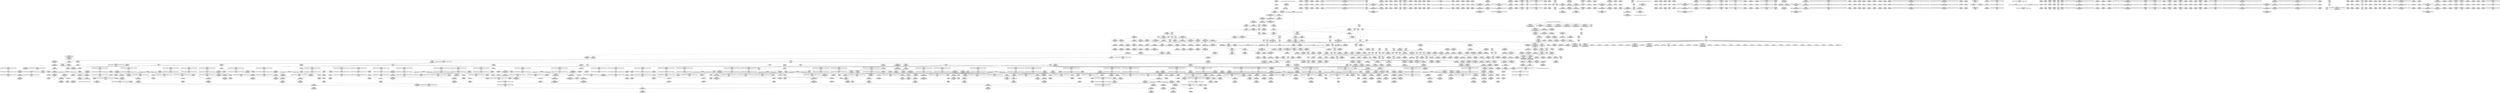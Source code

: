 digraph {
	CE0x54fa440 [shape=record,shape=Mrecord,label="{CE0x54fa440|rcu_lock_acquire:entry|*SummSource*}"]
	CE0x556ebb0 [shape=record,shape=Mrecord,label="{CE0x556ebb0|i64*_getelementptr_inbounds_(_4_x_i64_,_4_x_i64_*___llvm_gcov_ctr134,_i64_0,_i64_0)|*Constant*|*SummSink*}"]
	CE0x559eb00 [shape=record,shape=Mrecord,label="{CE0x559eb00|__preempt_count_sub:entry|*SummSink*}"]
	CE0x55de2e0 [shape=record,shape=Mrecord,label="{CE0x55de2e0|rcu_lock_acquire:tmp6}"]
	CE0x5574650 [shape=record,shape=Mrecord,label="{CE0x5574650|rcu_lock_acquire:tmp5|include/linux/rcupdate.h,418|*SummSource*}"]
	CE0x54d1280 [shape=record,shape=Mrecord,label="{CE0x54d1280|GLOBAL:__rcu_read_lock|*Constant*}"]
	CE0x54cd630 [shape=record,shape=Mrecord,label="{CE0x54cd630|_call_void_mcount()_#3|*SummSource*}"]
	CE0x54f3d10 [shape=record,shape=Mrecord,label="{CE0x54f3d10|COLLAPSED:_GCMRE_current_task_external_global_%struct.task_struct*:_elem_0:default:}"]
	CE0x5561ac0 [shape=record,shape=Mrecord,label="{CE0x5561ac0|task_sid:tmp17|security/selinux/hooks.c,208|*SummSource*}"]
	CE0x557d8d0 [shape=record,shape=Mrecord,label="{CE0x557d8d0|i64*_getelementptr_inbounds_(_4_x_i64_,_4_x_i64_*___llvm_gcov_ctr130,_i64_0,_i64_1)|*Constant*|*SummSink*}"]
	CE0x5533aa0 [shape=record,shape=Mrecord,label="{CE0x5533aa0|i64*_getelementptr_inbounds_(_6_x_i64_,_6_x_i64_*___llvm_gcov_ctr327,_i64_0,_i64_3)|*Constant*|*SummSink*}"]
	CE0x54cd8e0 [shape=record,shape=Mrecord,label="{CE0x54cd8e0|i32_59|*Constant*|*SummSink*}"]
	CE0x5574e20 [shape=record,shape=Mrecord,label="{CE0x5574e20|task_sid:tmp27|security/selinux/hooks.c,208}"]
	CE0x5500f60 [shape=record,shape=Mrecord,label="{CE0x5500f60|sock_has_perm:type|security/selinux/hooks.c,3972|*SummSink*}"]
	CE0x55a0d60 [shape=record,shape=Mrecord,label="{CE0x55a0d60|rcu_lock_release:tmp2|*SummSink*}"]
	CE0x55572a0 [shape=record,shape=Mrecord,label="{CE0x55572a0|cred_sid:sid|security/selinux/hooks.c,197}"]
	CE0x5576810 [shape=record,shape=Mrecord,label="{CE0x5576810|cred_sid:cred|Function::cred_sid&Arg::cred::}"]
	CE0x54eac40 [shape=record,shape=Mrecord,label="{CE0x54eac40|_ret_i32_%call1,_!dbg_!27716|security/selinux/hooks.c,4189}"]
	CE0x54d4c70 [shape=record,shape=Mrecord,label="{CE0x54d4c70|avc_has_perm:tsid|Function::avc_has_perm&Arg::tsid::}"]
	CE0x55cee40 [shape=record,shape=Mrecord,label="{CE0x55cee40|rcu_lock_release:__here|*SummSink*}"]
	CE0x54e2c50 [shape=record,shape=Mrecord,label="{CE0x54e2c50|task_sid:tmp1}"]
	CE0x54b4420 [shape=record,shape=Mrecord,label="{CE0x54b4420|i64*_getelementptr_inbounds_(_2_x_i64_,_2_x_i64_*___llvm_gcov_ctr359,_i64_0,_i64_0)|*Constant*}"]
	CE0x555e890 [shape=record,shape=Mrecord,label="{CE0x555e890|i64*_getelementptr_inbounds_(_11_x_i64_,_11_x_i64_*___llvm_gcov_ctr132,_i64_0,_i64_1)|*Constant*|*SummSource*}"]
	CE0x54aca70 [shape=record,shape=Mrecord,label="{CE0x54aca70|i32_0|*Constant*}"]
	CE0x5546a00 [shape=record,shape=Mrecord,label="{CE0x5546a00|_call_void_mcount()_#3|*SummSink*}"]
	CE0x553b980 [shape=record,shape=Mrecord,label="{CE0x553b980|i64*_getelementptr_inbounds_(_6_x_i64_,_6_x_i64_*___llvm_gcov_ctr327,_i64_0,_i64_3)|*Constant*}"]
	CE0x55628e0 [shape=record,shape=Mrecord,label="{CE0x55628e0|task_sid:tmp18|security/selinux/hooks.c,208|*SummSink*}"]
	CE0x5581800 [shape=record,shape=Mrecord,label="{CE0x5581800|__preempt_count_sub:tmp1|*SummSource*}"]
	CE0x559d2e0 [shape=record,shape=Mrecord,label="{CE0x559d2e0|rcu_read_unlock:tmp11|include/linux/rcupdate.h,933}"]
	CE0x5548260 [shape=record,shape=Mrecord,label="{CE0x5548260|rcu_read_lock:tobool1|include/linux/rcupdate.h,882|*SummSource*}"]
	CE0x55a6980 [shape=record,shape=Mrecord,label="{CE0x55a6980|_call_void_lockdep_rcu_suspicious(i8*_getelementptr_inbounds_(_25_x_i8_,_25_x_i8_*_.str45,_i32_0,_i32_0),_i32_934,_i8*_getelementptr_inbounds_(_44_x_i8_,_44_x_i8_*_.str47,_i32_0,_i32_0))_#10,_!dbg_!27726|include/linux/rcupdate.h,933|*SummSink*}"]
	CE0x54bfaa0 [shape=record,shape=Mrecord,label="{CE0x54bfaa0|i64*_getelementptr_inbounds_(_2_x_i64_,_2_x_i64_*___llvm_gcov_ctr98,_i64_0,_i64_1)|*Constant*|*SummSink*}"]
	"CONST[source:0(mediator),value:2(dynamic)][purpose:{object}]"
	CE0x55a7160 [shape=record,shape=Mrecord,label="{CE0x55a7160|i32_934|*Constant*}"]
	CE0x557d310 [shape=record,shape=Mrecord,label="{CE0x557d310|rcu_read_lock:tmp7|include/linux/rcupdate.h,882|*SummSink*}"]
	CE0x55747c0 [shape=record,shape=Mrecord,label="{CE0x55747c0|rcu_lock_acquire:tmp5|include/linux/rcupdate.h,418|*SummSink*}"]
	CE0x54cf610 [shape=record,shape=Mrecord,label="{CE0x54cf610|avc_has_perm:tclass|Function::avc_has_perm&Arg::tclass::}"]
	CE0x55942b0 [shape=record,shape=Mrecord,label="{CE0x55942b0|rcu_read_unlock:tmp2|*SummSink*}"]
	CE0x5560200 [shape=record,shape=Mrecord,label="{CE0x5560200|i64_7|*Constant*}"]
	CE0x5567450 [shape=record,shape=Mrecord,label="{CE0x5567450|_ret_void,_!dbg_!27717|include/linux/rcupdate.h,245|*SummSource*}"]
	CE0x55de590 [shape=record,shape=Mrecord,label="{CE0x55de590|rcu_lock_acquire:tmp6|*SummSource*}"]
	CE0x55353c0 [shape=record,shape=Mrecord,label="{CE0x55353c0|sock_has_perm:u|security/selinux/hooks.c,3973}"]
	CE0x555cc00 [shape=record,shape=Mrecord,label="{CE0x555cc00|task_sid:if.then|*SummSource*}"]
	CE0x558e8d0 [shape=record,shape=Mrecord,label="{CE0x558e8d0|i8_1|*Constant*}"]
	CE0x55ce020 [shape=record,shape=Mrecord,label="{CE0x55ce020|__rcu_read_unlock:bb}"]
	CE0x5585d60 [shape=record,shape=Mrecord,label="{CE0x5585d60|__preempt_count_sub:bb}"]
	CE0x54b2700 [shape=record,shape=Mrecord,label="{CE0x54b2700|selinux_socket_listen:tmp1|*SummSource*}"]
	CE0x5536b30 [shape=record,shape=Mrecord,label="{CE0x5536b30|sock_has_perm:u2|security/selinux/hooks.c,3974|*SummSink*}"]
	CE0x5527fd0 [shape=record,shape=Mrecord,label="{CE0x5527fd0|i32_208|*Constant*|*SummSink*}"]
	CE0x55037b0 [shape=record,shape=Mrecord,label="{CE0x55037b0|sock_has_perm:u|security/selinux/hooks.c,3973|*SummSink*}"]
	CE0x54fdef0 [shape=record,shape=Mrecord,label="{CE0x54fdef0|GLOBAL:rcu_read_lock|*Constant*}"]
	CE0x55976f0 [shape=record,shape=Mrecord,label="{CE0x55976f0|rcu_lock_acquire:indirectgoto|*SummSource*}"]
	CE0x5528ca0 [shape=record,shape=Mrecord,label="{CE0x5528ca0|task_sid:tmp22|security/selinux/hooks.c,208|*SummSink*}"]
	CE0x54ebd70 [shape=record,shape=Mrecord,label="{CE0x54ebd70|get_current:bb}"]
	CE0x552a420 [shape=record,shape=Mrecord,label="{CE0x552a420|task_sid:tmp25|security/selinux/hooks.c,208|*SummSink*}"]
	CE0x5574db0 [shape=record,shape=Mrecord,label="{CE0x5574db0|i64*_getelementptr_inbounds_(_13_x_i64_,_13_x_i64_*___llvm_gcov_ctr126,_i64_0,_i64_12)|*Constant*}"]
	CE0x559c1f0 [shape=record,shape=Mrecord,label="{CE0x559c1f0|rcu_read_unlock:bb|*SummSource*}"]
	CE0x5505500 [shape=record,shape=Mrecord,label="{CE0x5505500|sock_has_perm:tmp18|security/selinux/hooks.c,3977|*SummSource*}"]
	CE0x5541bb0 [shape=record,shape=Mrecord,label="{CE0x5541bb0|16:_i32,_24:_i16,_:_CRE_24,26_|*MultipleSource*|*LoadInst*|security/selinux/hooks.c,3964|security/selinux/hooks.c,3964|security/selinux/hooks.c,3969}"]
	CE0x4bfcfe0 [shape=record,shape=Mrecord,label="{CE0x4bfcfe0|sock_has_perm:task|Function::sock_has_perm&Arg::task::|*SummSink*}"]
	CE0x55272b0 [shape=record,shape=Mrecord,label="{CE0x55272b0|sock_has_perm:tmp2|*LoadInst*|security/selinux/hooks.c,3964}"]
	CE0x54b6360 [shape=record,shape=Mrecord,label="{CE0x54b6360|task_sid:do.end6|*SummSink*}"]
	CE0x5565a80 [shape=record,shape=Mrecord,label="{CE0x5565a80|rcu_lock_release:entry|*SummSource*}"]
	CE0x5541fb0 [shape=record,shape=Mrecord,label="{CE0x5541fb0|sock_has_perm:tmp6|security/selinux/hooks.c,3969|*SummSource*}"]
	CE0x55e6500 [shape=record,shape=Mrecord,label="{CE0x55e6500|i64*_getelementptr_inbounds_(_4_x_i64_,_4_x_i64_*___llvm_gcov_ctr134,_i64_0,_i64_3)|*Constant*}"]
	CE0x54b1b80 [shape=record,shape=Mrecord,label="{CE0x54b1b80|selinux_socket_listen:sk|security/selinux/hooks.c,4189|*SummSource*}"]
	CE0x54b40b0 [shape=record,shape=Mrecord,label="{CE0x54b40b0|32:_%struct.sock*,_:_CRE_4,6_|*MultipleSource*|Function::selinux_socket_listen&Arg::sock::|security/selinux/hooks.c,4189}"]
	CE0x54bedb0 [shape=record,shape=Mrecord,label="{CE0x54bedb0|get_current:tmp2|*SummSink*}"]
	CE0x55de350 [shape=record,shape=Mrecord,label="{CE0x55de350|i64*_getelementptr_inbounds_(_4_x_i64_,_4_x_i64_*___llvm_gcov_ctr130,_i64_0,_i64_3)|*Constant*|*SummSink*}"]
	CE0x5595690 [shape=record,shape=Mrecord,label="{CE0x5595690|__rcu_read_lock:tmp3}"]
	CE0x54f2b70 [shape=record,shape=Mrecord,label="{CE0x54f2b70|%struct.task_struct*_(%struct.task_struct**)*_asm_movq_%gs:$_1:P_,$0_,_r,im,_dirflag_,_fpsr_,_flags_}"]
	CE0x55e33e0 [shape=record,shape=Mrecord,label="{CE0x55e33e0|__rcu_read_lock:bb}"]
	CE0x55839f0 [shape=record,shape=Mrecord,label="{CE0x55839f0|__preempt_count_sub:tmp5|./arch/x86/include/asm/preempt.h,77|*SummSource*}"]
	CE0x55a5d20 [shape=record,shape=Mrecord,label="{CE0x55a5d20|rcu_read_unlock:tmp17|include/linux/rcupdate.h,933|*SummSource*}"]
	CE0x54e34d0 [shape=record,shape=Mrecord,label="{CE0x54e34d0|i64*_getelementptr_inbounds_(_11_x_i64_,_11_x_i64_*___llvm_gcov_ctr127,_i64_0,_i64_1)|*Constant*}"]
	CE0x54b8270 [shape=record,shape=Mrecord,label="{CE0x54b8270|sock_has_perm:cleanup}"]
	CE0x5535910 [shape=record,shape=Mrecord,label="{CE0x5535910|sock_has_perm:tmp17|security/selinux/hooks.c,3976|*SummSink*}"]
	CE0x55cdc40 [shape=record,shape=Mrecord,label="{CE0x55cdc40|rcu_lock_release:tmp7|*SummSink*}"]
	CE0x54e2990 [shape=record,shape=Mrecord,label="{CE0x54e2990|rcu_read_lock:tmp2|*SummSource*}"]
	CE0x5596330 [shape=record,shape=Mrecord,label="{CE0x5596330|i64*_getelementptr_inbounds_(_4_x_i64_,_4_x_i64_*___llvm_gcov_ctr133,_i64_0,_i64_1)|*Constant*}"]
	CE0x559f8d0 [shape=record,shape=Mrecord,label="{CE0x559f8d0|rcu_read_unlock:if.then|*SummSink*}"]
	CE0x552e280 [shape=record,shape=Mrecord,label="{CE0x552e280|__preempt_count_sub:tmp3}"]
	CE0x5510bd0 [shape=record,shape=Mrecord,label="{CE0x5510bd0|sock_has_perm:tmp20|security/selinux/hooks.c,3977}"]
	CE0x54d53f0 [shape=record,shape=Mrecord,label="{CE0x54d53f0|rcu_read_lock:if.end}"]
	CE0x5511930 [shape=record,shape=Mrecord,label="{CE0x5511930|rcu_read_unlock:call3|include/linux/rcupdate.h,933|*SummSink*}"]
	CE0x54ba1e0 [shape=record,shape=Mrecord,label="{CE0x54ba1e0|sock_has_perm:if.then|*SummSource*}"]
	CE0x5579be0 [shape=record,shape=Mrecord,label="{CE0x5579be0|_ret_void,_!dbg_!27717|include/linux/rcupdate.h,240}"]
	CE0x555df80 [shape=record,shape=Mrecord,label="{CE0x555df80|_ret_void,_!dbg_!27717|include/linux/rcupdate.h,419}"]
	CE0x554ffa0 [shape=record,shape=Mrecord,label="{CE0x554ffa0|GLOBAL:__rcu_read_lock|*Constant*|*SummSource*}"]
	CE0x5554c30 [shape=record,shape=Mrecord,label="{CE0x5554c30|_call_void_mcount()_#3|*SummSource*}"]
	CE0x559d770 [shape=record,shape=Mrecord,label="{CE0x559d770|GLOBAL:__preempt_count_sub|*Constant*}"]
	CE0x5555b00 [shape=record,shape=Mrecord,label="{CE0x5555b00|rcu_read_unlock:tmp7|include/linux/rcupdate.h,933|*SummSource*}"]
	CE0x5597680 [shape=record,shape=Mrecord,label="{CE0x5597680|rcu_lock_acquire:indirectgoto}"]
	CE0x54cdb60 [shape=record,shape=Mrecord,label="{CE0x54cdb60|get_current:tmp1}"]
	CE0x557ebb0 [shape=record,shape=Mrecord,label="{CE0x557ebb0|i64_0|*Constant*}"]
	CE0x561d450 [shape=record,shape=Mrecord,label="{CE0x561d450|__preempt_count_sub:tmp2}"]
	CE0x552b5c0 [shape=record,shape=Mrecord,label="{CE0x552b5c0|task_sid:tmp21|security/selinux/hooks.c,208|*SummSource*}"]
	CE0x55a1f80 [shape=record,shape=Mrecord,label="{CE0x55a1f80|COLLAPSED:_GCMRE___llvm_gcov_ctr133_internal_global_4_x_i64_zeroinitializer:_elem_0:default:}"]
	CE0x553f0f0 [shape=record,shape=Mrecord,label="{CE0x553f0f0|i64_56|*Constant*|*SummSink*}"]
	CE0x558d3f0 [shape=record,shape=Mrecord,label="{CE0x558d3f0|i8*_getelementptr_inbounds_(_42_x_i8_,_42_x_i8_*_.str46,_i32_0,_i32_0)|*Constant*|*SummSource*}"]
	CE0x5529cd0 [shape=record,shape=Mrecord,label="{CE0x5529cd0|i64*_getelementptr_inbounds_(_13_x_i64_,_13_x_i64_*___llvm_gcov_ctr126,_i64_0,_i64_11)|*Constant*|*SummSink*}"]
	CE0x557a660 [shape=record,shape=Mrecord,label="{CE0x557a660|rcu_read_lock:bb|*SummSink*}"]
	CE0x54faa30 [shape=record,shape=Mrecord,label="{CE0x54faa30|cred_sid:security|security/selinux/hooks.c,196|*SummSink*}"]
	CE0x54fb9a0 [shape=record,shape=Mrecord,label="{CE0x54fb9a0|sock_has_perm:bb|*SummSink*}"]
	CE0x553d0e0 [shape=record,shape=Mrecord,label="{CE0x553d0e0|8:_%struct.sock*,_:_SCME_31,32_}"]
	CE0x5551430 [shape=record,shape=Mrecord,label="{CE0x5551430|task_sid:tmp6|security/selinux/hooks.c,208|*SummSink*}"]
	CE0x5569440 [shape=record,shape=Mrecord,label="{CE0x5569440|rcu_lock_release:__here}"]
	CE0x54d45d0 [shape=record,shape=Mrecord,label="{CE0x54d45d0|cred_sid:tmp4|*LoadInst*|security/selinux/hooks.c,196|*SummSource*}"]
	CE0x5597a40 [shape=record,shape=Mrecord,label="{CE0x5597a40|rcu_read_unlock:tobool|include/linux/rcupdate.h,933|*SummSink*}"]
	CE0x55433c0 [shape=record,shape=Mrecord,label="{CE0x55433c0|GLOBAL:__llvm_gcov_ctr327|Global_var:__llvm_gcov_ctr327|*SummSink*}"]
	CE0x55e1230 [shape=record,shape=Mrecord,label="{CE0x55e1230|i8*_undef|*Constant*|*SummSource*}"]
	CE0x54e1600 [shape=record,shape=Mrecord,label="{CE0x54e1600|i64*_getelementptr_inbounds_(_4_x_i64_,_4_x_i64_*___llvm_gcov_ctr128,_i64_0,_i64_3)|*Constant*}"]
	CE0x54fa960 [shape=record,shape=Mrecord,label="{CE0x54fa960|cred_sid:security|security/selinux/hooks.c,196|*SummSource*}"]
	CE0x5569990 [shape=record,shape=Mrecord,label="{CE0x5569990|i64*_getelementptr_inbounds_(_4_x_i64_,_4_x_i64_*___llvm_gcov_ctr128,_i64_0,_i64_0)|*Constant*|*SummSink*}"]
	CE0x5510570 [shape=record,shape=Mrecord,label="{CE0x5510570|sock_has_perm:tmp19|security/selinux/hooks.c,3977}"]
	CE0x559e900 [shape=record,shape=Mrecord,label="{CE0x559e900|__preempt_count_sub:entry}"]
	CE0x55cd6c0 [shape=record,shape=Mrecord,label="{CE0x55cd6c0|rcu_lock_release:tmp6|*SummSource*}"]
	CE0x5536420 [shape=record,shape=Mrecord,label="{CE0x5536420|sock_has_perm:net1|security/selinux/hooks.c,3973}"]
	CE0x5561c00 [shape=record,shape=Mrecord,label="{CE0x5561c00|i64*_getelementptr_inbounds_(_13_x_i64_,_13_x_i64_*___llvm_gcov_ctr126,_i64_0,_i64_8)|*Constant*|*SummSource*}"]
	CE0x559be60 [shape=record,shape=Mrecord,label="{CE0x559be60|__preempt_count_add:val|Function::__preempt_count_add&Arg::val::|*SummSink*}"]
	CE0x54d9310 [shape=record,shape=Mrecord,label="{CE0x54d9310|rcu_read_unlock:tmp3}"]
	CE0x552b0a0 [shape=record,shape=Mrecord,label="{CE0x552b0a0|task_sid:tmp21|security/selinux/hooks.c,208}"]
	CE0x554e9e0 [shape=record,shape=Mrecord,label="{CE0x554e9e0|i32_77|*Constant*}"]
	CE0x557b980 [shape=record,shape=Mrecord,label="{CE0x557b980|__rcu_read_lock:tmp7|include/linux/rcupdate.h,240|*SummSource*}"]
	CE0x55581e0 [shape=record,shape=Mrecord,label="{CE0x55581e0|GLOBAL:rcu_lock_map|Global_var:rcu_lock_map|*SummSource*}"]
	CE0x54fcf60 [shape=record,shape=Mrecord,label="{CE0x54fcf60|rcu_lock_acquire:map|Function::rcu_lock_acquire&Arg::map::|*SummSource*}"]
	CE0x553ee90 [shape=record,shape=Mrecord,label="{CE0x553ee90|i64_56|*Constant*}"]
	CE0x55357f0 [shape=record,shape=Mrecord,label="{CE0x55357f0|sock_has_perm:tmp17|security/selinux/hooks.c,3976}"]
	CE0x5565680 [shape=record,shape=Mrecord,label="{CE0x5565680|GLOBAL:rcu_lock_release|*Constant*|*SummSink*}"]
	CE0x556dc90 [shape=record,shape=Mrecord,label="{CE0x556dc90|__preempt_count_add:do.body|*SummSource*}"]
	CE0x55c8a00 [shape=record,shape=Mrecord,label="{CE0x55c8a00|_call_void_mcount()_#3|*SummSink*}"]
	CE0x54f2a40 [shape=record,shape=Mrecord,label="{CE0x54f2a40|GLOBAL:current_task|Global_var:current_task|*SummSource*}"]
	CE0x55e73f0 [shape=record,shape=Mrecord,label="{CE0x55e73f0|i64*_getelementptr_inbounds_(_4_x_i64_,_4_x_i64_*___llvm_gcov_ctr129,_i64_0,_i64_3)|*Constant*|*SummSink*}"]
	CE0x54d1b40 [shape=record,shape=Mrecord,label="{CE0x54d1b40|_call_void_rcu_read_lock()_#10,_!dbg_!27712|security/selinux/hooks.c,207|*SummSink*}"]
	CE0x54ff160 [shape=record,shape=Mrecord,label="{CE0x54ff160|task_sid:tmp11|security/selinux/hooks.c,208}"]
	CE0x5596e20 [shape=record,shape=Mrecord,label="{CE0x5596e20|rcu_lock_acquire:tmp}"]
	CE0x5559690 [shape=record,shape=Mrecord,label="{CE0x5559690|i64_3|*Constant*|*SummSource*}"]
	CE0x5577b20 [shape=record,shape=Mrecord,label="{CE0x5577b20|rcu_read_unlock:entry|*SummSink*}"]
	CE0x55a0880 [shape=record,shape=Mrecord,label="{CE0x55a0880|__preempt_count_add:tmp6|./arch/x86/include/asm/preempt.h,73|*SummSource*}"]
	CE0x5554520 [shape=record,shape=Mrecord,label="{CE0x5554520|i64*_getelementptr_inbounds_(_13_x_i64_,_13_x_i64_*___llvm_gcov_ctr126,_i64_0,_i64_0)|*Constant*|*SummSink*}"]
	CE0x55416c0 [shape=record,shape=Mrecord,label="{CE0x55416c0|i32_2|*Constant*|*SummSource*}"]
	CE0x5598140 [shape=record,shape=Mrecord,label="{CE0x5598140|i64*_getelementptr_inbounds_(_11_x_i64_,_11_x_i64_*___llvm_gcov_ctr132,_i64_0,_i64_0)|*Constant*|*SummSource*}"]
	CE0x55defc0 [shape=record,shape=Mrecord,label="{CE0x55defc0|rcu_lock_acquire:__here|*SummSink*}"]
	CE0x54d1e00 [shape=record,shape=Mrecord,label="{CE0x54d1e00|sock_has_perm:bb}"]
	CE0x5542c70 [shape=record,shape=Mrecord,label="{CE0x5542c70|i64_2|*Constant*|*SummSink*}"]
	CE0x54bee20 [shape=record,shape=Mrecord,label="{CE0x54bee20|get_current:tmp2|*SummSource*}"]
	CE0x54ef3d0 [shape=record,shape=Mrecord,label="{CE0x54ef3d0|sock_has_perm:perms|Function::sock_has_perm&Arg::perms::}"]
	CE0x5575150 [shape=record,shape=Mrecord,label="{CE0x5575150|i64*_getelementptr_inbounds_(_13_x_i64_,_13_x_i64_*___llvm_gcov_ctr126,_i64_0,_i64_12)|*Constant*|*SummSource*}"]
	CE0x5567970 [shape=record,shape=Mrecord,label="{CE0x5567970|__rcu_read_lock:do.end}"]
	CE0x552ee40 [shape=record,shape=Mrecord,label="{CE0x552ee40|__rcu_read_unlock:tmp6|include/linux/rcupdate.h,245|*SummSink*}"]
	CE0x558e760 [shape=record,shape=Mrecord,label="{CE0x558e760|rcu_read_lock:tmp18|include/linux/rcupdate.h,882|*SummSink*}"]
	CE0x5527b00 [shape=record,shape=Mrecord,label="{CE0x5527b00|i32_208|*Constant*|*SummSource*}"]
	CE0x5570470 [shape=record,shape=Mrecord,label="{CE0x5570470|i64*_getelementptr_inbounds_(_4_x_i64_,_4_x_i64_*___llvm_gcov_ctr130,_i64_0,_i64_0)|*Constant*|*SummSink*}"]
	CE0x54b2e20 [shape=record,shape=Mrecord,label="{CE0x54b2e20|get_current:entry|*SummSink*}"]
	CE0x54f9e40 [shape=record,shape=Mrecord,label="{CE0x54f9e40|i32_0|*Constant*}"]
	CE0x5554120 [shape=record,shape=Mrecord,label="{CE0x5554120|cred_sid:tmp2|*SummSource*}"]
	CE0x55435c0 [shape=record,shape=Mrecord,label="{CE0x55435c0|i64_0|*Constant*|*SummSink*}"]
	CE0x55dbf80 [shape=record,shape=Mrecord,label="{CE0x55dbf80|__preempt_count_add:tmp|*SummSink*}"]
	CE0x557a770 [shape=record,shape=Mrecord,label="{CE0x557a770|rcu_read_lock:if.then}"]
	CE0x55dd390 [shape=record,shape=Mrecord,label="{CE0x55dd390|i64*_getelementptr_inbounds_(_4_x_i64_,_4_x_i64_*___llvm_gcov_ctr130,_i64_0,_i64_3)|*Constant*}"]
	CE0x555caa0 [shape=record,shape=Mrecord,label="{CE0x555caa0|task_sid:bb|*SummSink*}"]
	CE0x5546340 [shape=record,shape=Mrecord,label="{CE0x5546340|i64*_getelementptr_inbounds_(_4_x_i64_,_4_x_i64_*___llvm_gcov_ctr135,_i64_0,_i64_2)|*Constant*}"]
	CE0x54b9310 [shape=record,shape=Mrecord,label="{CE0x54b9310|cred_sid:tmp5|security/selinux/hooks.c,196|*SummSink*}"]
	CE0x5511c70 [shape=record,shape=Mrecord,label="{CE0x5511c70|rcu_read_lock:tmp13|include/linux/rcupdate.h,882}"]
	CE0x55a4a70 [shape=record,shape=Mrecord,label="{CE0x55a4a70|rcu_read_unlock:tmp20|include/linux/rcupdate.h,933|*SummSink*}"]
	CE0x5580ff0 [shape=record,shape=Mrecord,label="{CE0x5580ff0|i64*_getelementptr_inbounds_(_4_x_i64_,_4_x_i64_*___llvm_gcov_ctr129,_i64_0,_i64_1)|*Constant*|*SummSource*}"]
	CE0x55a0810 [shape=record,shape=Mrecord,label="{CE0x55a0810|__preempt_count_add:tmp6|./arch/x86/include/asm/preempt.h,73}"]
	CE0x54bece0 [shape=record,shape=Mrecord,label="{CE0x54bece0|selinux_socket_listen:tmp2|*SummSource*}"]
	CE0x5551540 [shape=record,shape=Mrecord,label="{CE0x5551540|task_sid:tmp7|security/selinux/hooks.c,208}"]
	CE0x553eb00 [shape=record,shape=Mrecord,label="{CE0x553eb00|8:_%struct.sock*,_:_SCME_53,54_}"]
	CE0x55882c0 [shape=record,shape=Mrecord,label="{CE0x55882c0|rcu_read_lock:call3|include/linux/rcupdate.h,882|*SummSource*}"]
	CE0x5556c10 [shape=record,shape=Mrecord,label="{CE0x5556c10|task_sid:tmp8|security/selinux/hooks.c,208|*SummSource*}"]
	CE0x5511350 [shape=record,shape=Mrecord,label="{CE0x5511350|rcu_read_unlock:tmp12|include/linux/rcupdate.h,933|*SummSink*}"]
	CE0x5566ed0 [shape=record,shape=Mrecord,label="{CE0x5566ed0|__rcu_read_unlock:entry|*SummSink*}"]
	CE0x5564ff0 [shape=record,shape=Mrecord,label="{CE0x5564ff0|_call_void_rcu_lock_release(%struct.lockdep_map*_rcu_lock_map)_#10,_!dbg_!27733|include/linux/rcupdate.h,935|*SummSource*}"]
	CE0x55cb790 [shape=record,shape=Mrecord,label="{CE0x55cb790|_call_void_asm_sideeffect_,_memory_,_dirflag_,_fpsr_,_flags_()_#3,_!dbg_!27711,_!srcloc_!27714|include/linux/rcupdate.h,244|*SummSink*}"]
	CE0x553f830 [shape=record,shape=Mrecord,label="{CE0x553f830|task_sid:task|Function::task_sid&Arg::task::|*SummSource*}"]
	CE0x553d930 [shape=record,shape=Mrecord,label="{CE0x553d930|8:_%struct.sock*,_:_SCME_38,39_}"]
	CE0x559aee0 [shape=record,shape=Mrecord,label="{CE0x559aee0|GLOBAL:__preempt_count_add|*Constant*|*SummSink*}"]
	CE0x557d550 [shape=record,shape=Mrecord,label="{CE0x557d550|rcu_read_unlock:tmp6|include/linux/rcupdate.h,933|*SummSource*}"]
	CE0x5553210 [shape=record,shape=Mrecord,label="{CE0x5553210|cred_sid:tmp3|*SummSink*}"]
	CE0x553ae30 [shape=record,shape=Mrecord,label="{CE0x553ae30|avc_has_perm:auditdata|Function::avc_has_perm&Arg::auditdata::|*SummSource*}"]
	CE0x55764d0 [shape=record,shape=Mrecord,label="{CE0x55764d0|cred_sid:entry}"]
	CE0x55282c0 [shape=record,shape=Mrecord,label="{CE0x55282c0|i8*_getelementptr_inbounds_(_41_x_i8_,_41_x_i8_*_.str44,_i32_0,_i32_0)|*Constant*|*SummSource*}"]
	CE0x557e510 [shape=record,shape=Mrecord,label="{CE0x557e510|rcu_read_lock:tmp5|include/linux/rcupdate.h,882|*SummSink*}"]
	CE0x553c0f0 [shape=record,shape=Mrecord,label="{CE0x553c0f0|task_sid:tmp2|*SummSink*}"]
	CE0x5581bc0 [shape=record,shape=Mrecord,label="{CE0x5581bc0|__preempt_count_sub:tmp5|./arch/x86/include/asm/preempt.h,77|*SummSink*}"]
	CE0x55e5630 [shape=record,shape=Mrecord,label="{CE0x55e5630|_call_void_mcount()_#3|*SummSource*}"]
	CE0x5542250 [shape=record,shape=Mrecord,label="{CE0x5542250|i64_0|*Constant*}"]
	CE0x55531a0 [shape=record,shape=Mrecord,label="{CE0x55531a0|cred_sid:tmp3|*SummSource*}"]
	CE0x55e4600 [shape=record,shape=Mrecord,label="{CE0x55e4600|__preempt_count_sub:do.body}"]
	CE0x55e61d0 [shape=record,shape=Mrecord,label="{CE0x55e61d0|__preempt_count_sub:tmp7|./arch/x86/include/asm/preempt.h,78|*SummSink*}"]
	CE0x55a7f20 [shape=record,shape=Mrecord,label="{CE0x55a7f20|i64*_getelementptr_inbounds_(_4_x_i64_,_4_x_i64_*___llvm_gcov_ctr130,_i64_0,_i64_2)|*Constant*|*SummSource*}"]
	CE0x5535110 [shape=record,shape=Mrecord,label="{CE0x5535110|rcu_lock_acquire:tmp4|include/linux/rcupdate.h,418|*SummSource*}"]
	CE0x55c8b00 [shape=record,shape=Mrecord,label="{CE0x55c8b00|i64*_getelementptr_inbounds_(_4_x_i64_,_4_x_i64_*___llvm_gcov_ctr133,_i64_0,_i64_2)|*Constant*}"]
	"CONST[source:0(mediator),value:0(static)][purpose:{operation}]"
	CE0x55df4b0 [shape=record,shape=Mrecord,label="{CE0x55df4b0|__rcu_read_unlock:do.body}"]
	CE0x5596c20 [shape=record,shape=Mrecord,label="{CE0x5596c20|rcu_lock_release:tmp3|*SummSink*}"]
	CE0x54bb4c0 [shape=record,shape=Mrecord,label="{CE0x54bb4c0|i64_ptrtoint_(i8*_blockaddress(_rcu_lock_release,_%__here)_to_i64)|*Constant*}"]
	CE0x54acf30 [shape=record,shape=Mrecord,label="{CE0x54acf30|GLOBAL:get_current|*Constant*|*SummSource*}"]
	CE0x55cb2a0 [shape=record,shape=Mrecord,label="{CE0x55cb2a0|GLOBAL:__preempt_count|Global_var:__preempt_count|*SummSink*}"]
	CE0x5555da0 [shape=record,shape=Mrecord,label="{CE0x5555da0|GLOBAL:rcu_read_unlock.__warned|Global_var:rcu_read_unlock.__warned}"]
	CE0x55df700 [shape=record,shape=Mrecord,label="{CE0x55df700|_call_void_mcount()_#3}"]
	CE0x556f0e0 [shape=record,shape=Mrecord,label="{CE0x556f0e0|_call_void_mcount()_#3|*SummSink*}"]
	CE0x55658e0 [shape=record,shape=Mrecord,label="{CE0x55658e0|GLOBAL:rcu_lock_release|*Constant*|*SummSource*}"]
	CE0x555f580 [shape=record,shape=Mrecord,label="{CE0x555f580|task_sid:tmp13|security/selinux/hooks.c,208|*SummSource*}"]
	CE0x552bc20 [shape=record,shape=Mrecord,label="{CE0x552bc20|__preempt_count_sub:tmp2|*SummSink*}"]
	CE0x55a55c0 [shape=record,shape=Mrecord,label="{CE0x55a55c0|rcu_read_unlock:tmp21|include/linux/rcupdate.h,935|*SummSink*}"]
	CE0x559bd50 [shape=record,shape=Mrecord,label="{CE0x559bd50|_ret_void,_!dbg_!27719|./arch/x86/include/asm/preempt.h,73}"]
	CE0x5539680 [shape=record,shape=Mrecord,label="{CE0x5539680|i32_(i32,_i32,_i16,_i32,_%struct.common_audit_data*)*_bitcast_(i32_(i32,_i32,_i16,_i32,_%struct.common_audit_data.495*)*_avc_has_perm_to_i32_(i32,_i32,_i16,_i32,_%struct.common_audit_data*)*)|*Constant*|*SummSource*}"]
	CE0x557dc70 [shape=record,shape=Mrecord,label="{CE0x557dc70|rcu_lock_acquire:tmp2}"]
	CE0x54b3240 [shape=record,shape=Mrecord,label="{CE0x54b3240|i32_0|*Constant*|*SummSource*}"]
	CE0x5570680 [shape=record,shape=Mrecord,label="{CE0x5570680|i64*_getelementptr_inbounds_(_4_x_i64_,_4_x_i64_*___llvm_gcov_ctr128,_i64_0,_i64_1)|*Constant*|*SummSource*}"]
	CE0x55459d0 [shape=record,shape=Mrecord,label="{CE0x55459d0|sock_has_perm:tmp5|security/selinux/hooks.c,3966|*SummSink*}"]
	CE0x553ec30 [shape=record,shape=Mrecord,label="{CE0x553ec30|8:_%struct.sock*,_:_SCME_54,55_}"]
	CE0x557baf0 [shape=record,shape=Mrecord,label="{CE0x557baf0|__rcu_read_lock:tmp7|include/linux/rcupdate.h,240|*SummSink*}"]
	CE0x557d630 [shape=record,shape=Mrecord,label="{CE0x557d630|rcu_read_unlock:tmp7|include/linux/rcupdate.h,933}"]
	CE0x5555c30 [shape=record,shape=Mrecord,label="{CE0x5555c30|rcu_read_unlock:tmp7|include/linux/rcupdate.h,933|*SummSink*}"]
	CE0x5590310 [shape=record,shape=Mrecord,label="{CE0x5590310|i64*_getelementptr_inbounds_(_11_x_i64_,_11_x_i64_*___llvm_gcov_ctr127,_i64_0,_i64_10)|*Constant*}"]
	CE0x5598e50 [shape=record,shape=Mrecord,label="{CE0x5598e50|GLOBAL:__preempt_count_add|*Constant*}"]
	CE0x55739b0 [shape=record,shape=Mrecord,label="{CE0x55739b0|_call_void_mcount()_#3}"]
	CE0x54cfe00 [shape=record,shape=Mrecord,label="{CE0x54cfe00|_call_void_mcount()_#3|*SummSink*}"]
	CE0x4bfd050 [shape=record,shape=Mrecord,label="{CE0x4bfd050|sock_has_perm:sk|Function::sock_has_perm&Arg::sk::}"]
	CE0x5562190 [shape=record,shape=Mrecord,label="{CE0x5562190|task_sid:tmp18|security/selinux/hooks.c,208}"]
	CE0x54cf8e0 [shape=record,shape=Mrecord,label="{CE0x54cf8e0|avc_has_perm:tclass|Function::avc_has_perm&Arg::tclass::|*SummSink*}"]
	CE0x5585280 [shape=record,shape=Mrecord,label="{CE0x5585280|rcu_read_lock:tmp4|include/linux/rcupdate.h,882|*SummSink*}"]
	CE0x5528370 [shape=record,shape=Mrecord,label="{CE0x5528370|i8*_getelementptr_inbounds_(_41_x_i8_,_41_x_i8_*_.str44,_i32_0,_i32_0)|*Constant*|*SummSink*}"]
	CE0x54d44a0 [shape=record,shape=Mrecord,label="{CE0x54d44a0|cred_sid:tmp4|*LoadInst*|security/selinux/hooks.c,196}"]
	CE0x5570e50 [shape=record,shape=Mrecord,label="{CE0x5570e50|i64_ptrtoint_(i8*_blockaddress(_rcu_lock_release,_%__here)_to_i64)|*Constant*|*SummSink*}"]
	CE0x5580b10 [shape=record,shape=Mrecord,label="{CE0x5580b10|GLOBAL:__preempt_count|Global_var:__preempt_count}"]
	CE0x54b39d0 [shape=record,shape=Mrecord,label="{CE0x54b39d0|selinux_socket_listen:call|security/selinux/hooks.c,4189|*SummSink*}"]
	CE0x557dd50 [shape=record,shape=Mrecord,label="{CE0x557dd50|__rcu_read_lock:tmp6|include/linux/rcupdate.h,240|*SummSource*}"]
	CE0x5592680 [shape=record,shape=Mrecord,label="{CE0x5592680|rcu_lock_acquire:__here|*SummSource*}"]
	CE0x5558e70 [shape=record,shape=Mrecord,label="{CE0x5558e70|rcu_read_lock:do.body|*SummSource*}"]
	CE0x54b6150 [shape=record,shape=Mrecord,label="{CE0x54b6150|task_sid:do.body5|*SummSink*}"]
	CE0x55690d0 [shape=record,shape=Mrecord,label="{CE0x55690d0|__rcu_read_unlock:tmp5|include/linux/rcupdate.h,244|*SummSink*}"]
	CE0x55752c0 [shape=record,shape=Mrecord,label="{CE0x55752c0|task_sid:tmp26|security/selinux/hooks.c,208|*SummSource*}"]
	CE0x555ed60 [shape=record,shape=Mrecord,label="{CE0x555ed60|task_sid:tmp13|security/selinux/hooks.c,208}"]
	CE0x55e1f70 [shape=record,shape=Mrecord,label="{CE0x55e1f70|rcu_lock_release:bb}"]
	CE0x5596150 [shape=record,shape=Mrecord,label="{CE0x5596150|i64*_getelementptr_inbounds_(_4_x_i64_,_4_x_i64_*___llvm_gcov_ctr130,_i64_0,_i64_1)|*Constant*|*SummSource*}"]
	CE0x54e1790 [shape=record,shape=Mrecord,label="{CE0x54e1790|rcu_read_lock:land.lhs.true|*SummSink*}"]
	CE0x555b480 [shape=record,shape=Mrecord,label="{CE0x555b480|task_sid:land.lhs.true}"]
	CE0x5573c70 [shape=record,shape=Mrecord,label="{CE0x5573c70|_call_void_mcount()_#3|*SummSource*}"]
	CE0x5591e50 [shape=record,shape=Mrecord,label="{CE0x5591e50|rcu_read_unlock:tmp16|include/linux/rcupdate.h,933|*SummSink*}"]
	CE0x5586120 [shape=record,shape=Mrecord,label="{CE0x5586120|__preempt_count_sub:do.end}"]
	CE0x55dfb40 [shape=record,shape=Mrecord,label="{CE0x55dfb40|__rcu_read_unlock:tmp1|*SummSink*}"]
	CE0x54c07c0 [shape=record,shape=Mrecord,label="{CE0x54c07c0|task_sid:do.end|*SummSource*}"]
	CE0x54fb720 [shape=record,shape=Mrecord,label="{CE0x54fb720|GLOBAL:rcu_read_lock|*Constant*|*SummSource*}"]
	CE0x54ebe70 [shape=record,shape=Mrecord,label="{CE0x54ebe70|_ret_i32_%call1,_!dbg_!27716|security/selinux/hooks.c,4189|*SummSink*}"]
	CE0x55ff590 [shape=record,shape=Mrecord,label="{CE0x55ff590|__preempt_count_sub:tmp|*SummSource*}"]
	CE0x556e120 [shape=record,shape=Mrecord,label="{CE0x556e120|__preempt_count_add:bb|*SummSink*}"]
	CE0x557a080 [shape=record,shape=Mrecord,label="{CE0x557a080|rcu_read_unlock:tmp1|*SummSource*}"]
	CE0x559b3c0 [shape=record,shape=Mrecord,label="{CE0x559b3c0|_ret_void,_!dbg_!27719|./arch/x86/include/asm/preempt.h,73|*SummSink*}"]
	CE0x5559530 [shape=record,shape=Mrecord,label="{CE0x5559530|i64_3|*Constant*}"]
	CE0x5528c30 [shape=record,shape=Mrecord,label="{CE0x5528c30|task_sid:tmp22|security/selinux/hooks.c,208|*SummSource*}"]
	CE0x5568150 [shape=record,shape=Mrecord,label="{CE0x5568150|_call_void_lock_acquire(%struct.lockdep_map*_%map,_i32_0,_i32_0,_i32_2,_i32_0,_%struct.lockdep_map*_null,_i64_ptrtoint_(i8*_blockaddress(_rcu_lock_acquire,_%__here)_to_i64))_#10,_!dbg_!27716|include/linux/rcupdate.h,418|*SummSink*}"]
	CE0x5576f00 [shape=record,shape=Mrecord,label="{CE0x5576f00|_ret_i32_%tmp6,_!dbg_!27716|security/selinux/hooks.c,197|*SummSink*}"]
	CE0x55954e0 [shape=record,shape=Mrecord,label="{CE0x55954e0|__rcu_read_lock:tmp2}"]
	CE0x5562b10 [shape=record,shape=Mrecord,label="{CE0x5562b10|i8_1|*Constant*}"]
	CE0x55ca880 [shape=record,shape=Mrecord,label="{CE0x55ca880|_call_void_lock_release(%struct.lockdep_map*_%map,_i32_1,_i64_ptrtoint_(i8*_blockaddress(_rcu_lock_release,_%__here)_to_i64))_#10,_!dbg_!27716|include/linux/rcupdate.h,423|*SummSource*}"]
	CE0x5528e20 [shape=record,shape=Mrecord,label="{CE0x5528e20|task_sid:tmp24|security/selinux/hooks.c,208}"]
	CE0x5537860 [shape=record,shape=Mrecord,label="{CE0x5537860|sock_has_perm:sk4|security/selinux/hooks.c,3974|*SummSink*}"]
	CE0x55550d0 [shape=record,shape=Mrecord,label="{CE0x55550d0|i64*_getelementptr_inbounds_(_2_x_i64_,_2_x_i64_*___llvm_gcov_ctr131,_i64_0,_i64_1)|*Constant*|*SummSink*}"]
	CE0x5572930 [shape=record,shape=Mrecord,label="{CE0x5572930|__preempt_count_add:tmp7|./arch/x86/include/asm/preempt.h,73}"]
	CE0x55665d0 [shape=record,shape=Mrecord,label="{CE0x55665d0|_call_void___rcu_read_unlock()_#10,_!dbg_!27734|include/linux/rcupdate.h,937}"]
	CE0x5562db0 [shape=record,shape=Mrecord,label="{CE0x5562db0|i8_1|*Constant*|*SummSource*}"]
	CE0x55863f0 [shape=record,shape=Mrecord,label="{CE0x55863f0|_call_void_mcount()_#3}"]
	CE0x54e4090 [shape=record,shape=Mrecord,label="{CE0x54e4090|i64*_getelementptr_inbounds_(_6_x_i64_,_6_x_i64_*___llvm_gcov_ctr327,_i64_0,_i64_0)|*Constant*|*SummSource*}"]
	CE0x557efb0 [shape=record,shape=Mrecord,label="{CE0x557efb0|GLOBAL:rcu_read_unlock.__warned|Global_var:rcu_read_unlock.__warned|*SummSource*}"]
	CE0x55ff380 [shape=record,shape=Mrecord,label="{CE0x55ff380|__preempt_count_sub:tmp}"]
	CE0x5580c80 [shape=record,shape=Mrecord,label="{CE0x5580c80|i64*_getelementptr_inbounds_(_4_x_i64_,_4_x_i64_*___llvm_gcov_ctr135,_i64_0,_i64_3)|*Constant*}"]
	CE0x54b2440 [shape=record,shape=Mrecord,label="{CE0x54b2440|selinux_socket_listen:tmp1|*SummSink*}"]
	CE0x5578570 [shape=record,shape=Mrecord,label="{CE0x5578570|rcu_read_lock:do.end|*SummSource*}"]
	CE0x54be180 [shape=record,shape=Mrecord,label="{CE0x54be180|selinux_socket_listen:tmp2|*SummSink*}"]
	CE0x55cf730 [shape=record,shape=Mrecord,label="{CE0x55cf730|__preempt_count_sub:tmp7|./arch/x86/include/asm/preempt.h,78}"]
	CE0x555a140 [shape=record,shape=Mrecord,label="{CE0x555a140|rcu_read_lock:tmp3}"]
	CE0x54d07f0 [shape=record,shape=Mrecord,label="{CE0x54d07f0|__rcu_read_lock:tmp4|include/linux/rcupdate.h,239|*SummSink*}"]
	CE0x54bba10 [shape=record,shape=Mrecord,label="{CE0x54bba10|selinux_socket_listen:tmp3|*SummSource*}"]
	CE0x55a6270 [shape=record,shape=Mrecord,label="{CE0x55a6270|rcu_read_unlock:tmp18|include/linux/rcupdate.h,933|*SummSource*}"]
	CE0x54ebd00 [shape=record,shape=Mrecord,label="{CE0x54ebd00|_ret_i32_%call1,_!dbg_!27716|security/selinux/hooks.c,4189|*SummSource*}"]
	CE0x55e5310 [shape=record,shape=Mrecord,label="{CE0x55e5310|__rcu_read_unlock:tmp3}"]
	CE0x553aa30 [shape=record,shape=Mrecord,label="{CE0x553aa30|avc_has_perm:requested|Function::avc_has_perm&Arg::requested::|*SummSource*}"]
	CE0x558ac80 [shape=record,shape=Mrecord,label="{CE0x558ac80|rcu_read_lock:tmp15|include/linux/rcupdate.h,882}"]
	CE0x55e0fc0 [shape=record,shape=Mrecord,label="{CE0x55e0fc0|i8*_undef|*Constant*}"]
	CE0x558b690 [shape=record,shape=Mrecord,label="{CE0x558b690|i64*_getelementptr_inbounds_(_11_x_i64_,_11_x_i64_*___llvm_gcov_ctr127,_i64_0,_i64_8)|*Constant*}"]
	CE0x54e2be0 [shape=record,shape=Mrecord,label="{CE0x54e2be0|i64_1|*Constant*}"]
	CE0x5577730 [shape=record,shape=Mrecord,label="{CE0x5577730|rcu_read_unlock:entry}"]
	CE0x558c7a0 [shape=record,shape=Mrecord,label="{CE0x558c7a0|GLOBAL:lockdep_rcu_suspicious|*Constant*}"]
	"CONST[source:1(input),value:2(dynamic)][purpose:{object}][SrcIdx:0]"
	CE0x5564270 [shape=record,shape=Mrecord,label="{CE0x5564270|GLOBAL:lockdep_rcu_suspicious|*Constant*|*SummSource*}"]
	CE0x5536e70 [shape=record,shape=Mrecord,label="{CE0x5536e70|sock_has_perm:net3|security/selinux/hooks.c,3974|*SummSource*}"]
	CE0x54bfea0 [shape=record,shape=Mrecord,label="{CE0x54bfea0|selinux_socket_listen:sock|Function::selinux_socket_listen&Arg::sock::|*SummSink*}"]
	CE0x5566d00 [shape=record,shape=Mrecord,label="{CE0x5566d00|__rcu_read_unlock:entry}"]
	CE0x5547fe0 [shape=record,shape=Mrecord,label="{CE0x5547fe0|rcu_read_lock:tmp8|include/linux/rcupdate.h,882|*SummSink*}"]
	CE0x559f5c0 [shape=record,shape=Mrecord,label="{CE0x559f5c0|__preempt_count_add:entry}"]
	CE0x554dfa0 [shape=record,shape=Mrecord,label="{CE0x554dfa0|rcu_read_unlock:if.then|*SummSource*}"]
	CE0x553fb20 [shape=record,shape=Mrecord,label="{CE0x553fb20|_ret_i32_%call7,_!dbg_!27749|security/selinux/hooks.c,210|*SummSource*}"]
	CE0x5596f60 [shape=record,shape=Mrecord,label="{CE0x5596f60|rcu_read_unlock:tmp10|include/linux/rcupdate.h,933}"]
	CE0x5543120 [shape=record,shape=Mrecord,label="{CE0x5543120|GLOBAL:__llvm_gcov_ctr327|Global_var:__llvm_gcov_ctr327}"]
	CE0x5529db0 [shape=record,shape=Mrecord,label="{CE0x5529db0|task_sid:tmp24|security/selinux/hooks.c,208|*SummSink*}"]
	CE0x55e6ed0 [shape=record,shape=Mrecord,label="{CE0x55e6ed0|i64*_getelementptr_inbounds_(_4_x_i64_,_4_x_i64_*___llvm_gcov_ctr134,_i64_0,_i64_1)|*Constant*|*SummSink*}"]
	CE0x558beb0 [shape=record,shape=Mrecord,label="{CE0x558beb0|i8*_getelementptr_inbounds_(_25_x_i8_,_25_x_i8_*_.str45,_i32_0,_i32_0)|*Constant*}"]
	CE0x55e6c60 [shape=record,shape=Mrecord,label="{CE0x55e6c60|void_(i32*,_i32,_i32*)*_asm_addl_$1,_%gs:$0_,_*m,ri,*m,_dirflag_,_fpsr_,_flags_|*SummSource*}"]
	CE0x555ad70 [shape=record,shape=Mrecord,label="{CE0x555ad70|i64_3|*Constant*|*SummSink*}"]
	CE0x552fbe0 [shape=record,shape=Mrecord,label="{CE0x552fbe0|__preempt_count_add:tmp2}"]
	CE0x55c8da0 [shape=record,shape=Mrecord,label="{CE0x55c8da0|i64*_getelementptr_inbounds_(_4_x_i64_,_4_x_i64_*___llvm_gcov_ctr133,_i64_0,_i64_2)|*Constant*|*SummSink*}"]
	CE0x55e4be0 [shape=record,shape=Mrecord,label="{CE0x55e4be0|__rcu_read_unlock:tmp1|*SummSource*}"]
	CE0x558e020 [shape=record,shape=Mrecord,label="{CE0x558e020|rcu_read_lock:tmp17|include/linux/rcupdate.h,882}"]
	CE0x553e2b0 [shape=record,shape=Mrecord,label="{CE0x553e2b0|8:_%struct.sock*,_:_SCME_46,47_}"]
	CE0x552f700 [shape=record,shape=Mrecord,label="{CE0x552f700|__rcu_read_unlock:do.body|*SummSink*}"]
	CE0x5548b80 [shape=record,shape=Mrecord,label="{CE0x5548b80|rcu_read_lock:tmp9|include/linux/rcupdate.h,882|*SummSource*}"]
	CE0x553f970 [shape=record,shape=Mrecord,label="{CE0x553f970|_ret_i32_%call7,_!dbg_!27749|security/selinux/hooks.c,210}"]
	CE0x55114c0 [shape=record,shape=Mrecord,label="{CE0x55114c0|rcu_read_unlock:call3|include/linux/rcupdate.h,933}"]
	CE0x5539d30 [shape=record,shape=Mrecord,label="{CE0x5539d30|0:_i8,_:_GCMR_rcu_read_lock.__warned_internal_global_i8_0,_section_.data.unlikely_,_align_1:_elem_0:default:}"]
	CE0x561fa30 [shape=record,shape=Mrecord,label="{CE0x561fa30|__preempt_count_add:tmp}"]
	CE0x55298a0 [shape=record,shape=Mrecord,label="{CE0x55298a0|task_sid:tmp25|security/selinux/hooks.c,208}"]
	CE0x54fba10 [shape=record,shape=Mrecord,label="{CE0x54fba10|sock_has_perm:if.end}"]
	CE0x553b470 [shape=record,shape=Mrecord,label="{CE0x553b470|i64*_getelementptr_inbounds_(_6_x_i64_,_6_x_i64_*___llvm_gcov_ctr327,_i64_0,_i64_5)|*Constant*}"]
	CE0x54e25f0 [shape=record,shape=Mrecord,label="{CE0x54e25f0|i32_77|*Constant*|*SummSource*}"]
	CE0x558f8a0 [shape=record,shape=Mrecord,label="{CE0x558f8a0|rcu_read_lock:tmp19|include/linux/rcupdate.h,882|*SummSink*}"]
	CE0x557bc80 [shape=record,shape=Mrecord,label="{CE0x557bc80|rcu_read_unlock:tmp6|include/linux/rcupdate.h,933|*SummSink*}"]
	CE0x553f410 [shape=record,shape=Mrecord,label="{CE0x553f410|task_sid:entry}"]
	CE0x557b0e0 [shape=record,shape=Mrecord,label="{CE0x557b0e0|i64*_getelementptr_inbounds_(_4_x_i64_,_4_x_i64_*___llvm_gcov_ctr128,_i64_0,_i64_3)|*Constant*|*SummSource*}"]
	CE0x5566490 [shape=record,shape=Mrecord,label="{CE0x5566490|_ret_void,_!dbg_!27717|include/linux/rcupdate.h,424|*SummSink*}"]
	CE0x55d5940 [shape=record,shape=Mrecord,label="{CE0x55d5940|__preempt_count_sub:tmp4|./arch/x86/include/asm/preempt.h,77|*SummSink*}"]
	CE0x54d22d0 [shape=record,shape=Mrecord,label="{CE0x54d22d0|get_current:tmp3}"]
	CE0x557a010 [shape=record,shape=Mrecord,label="{CE0x557a010|rcu_read_unlock:tmp1}"]
	CE0x54bb020 [shape=record,shape=Mrecord,label="{CE0x54bb020|GLOBAL:lock_release|*Constant*}"]
	CE0x5545f60 [shape=record,shape=Mrecord,label="{CE0x5545f60|GLOBAL:task_sid|*Constant*}"]
	CE0x54c0290 [shape=record,shape=Mrecord,label="{CE0x54c0290|selinux_socket_listen:sock|Function::selinux_socket_listen&Arg::sock::|*SummSource*}"]
	CE0x55501b0 [shape=record,shape=Mrecord,label="{CE0x55501b0|task_sid:tmp3}"]
	CE0x55a1000 [shape=record,shape=Mrecord,label="{CE0x55a1000|0:_i8,_:_GCMR_rcu_read_unlock.__warned_internal_global_i8_0,_section_.data.unlikely_,_align_1:_elem_0:default:}"]
	CE0x54fec70 [shape=record,shape=Mrecord,label="{CE0x54fec70|task_sid:tmp10|security/selinux/hooks.c,208|*SummSink*}"]
	CE0x55387c0 [shape=record,shape=Mrecord,label="{CE0x55387c0|sock_has_perm:tmp16|security/selinux/hooks.c,3976}"]
	CE0x54fd1b0 [shape=record,shape=Mrecord,label="{CE0x54fd1b0|sock_has_perm:tmp10|security/selinux/hooks.c,3969|*SummSource*}"]
	CE0x557f600 [shape=record,shape=Mrecord,label="{CE0x557f600|__rcu_read_lock:tmp5|include/linux/rcupdate.h,239}"]
	CE0x5539f80 [shape=record,shape=Mrecord,label="{CE0x5539f80|rcu_read_lock:tmp8|include/linux/rcupdate.h,882|*SummSource*}"]
	CE0x558b9a0 [shape=record,shape=Mrecord,label="{CE0x558b9a0|i64*_getelementptr_inbounds_(_11_x_i64_,_11_x_i64_*___llvm_gcov_ctr127,_i64_0,_i64_8)|*Constant*|*SummSource*}"]
	CE0x55814d0 [shape=record,shape=Mrecord,label="{CE0x55814d0|__preempt_count_sub:tmp3|*SummSink*}"]
	CE0x559de20 [shape=record,shape=Mrecord,label="{CE0x559de20|rcu_read_unlock:tmp11|include/linux/rcupdate.h,933|*SummSource*}"]
	CE0x5578f30 [shape=record,shape=Mrecord,label="{CE0x5578f30|GLOBAL:rcu_read_lock.__warned|Global_var:rcu_read_lock.__warned|*SummSource*}"]
	CE0x553f8a0 [shape=record,shape=Mrecord,label="{CE0x553f8a0|task_sid:task|Function::task_sid&Arg::task::|*SummSink*}"]
	CE0x55cb720 [shape=record,shape=Mrecord,label="{CE0x55cb720|_call_void_asm_sideeffect_,_memory_,_dirflag_,_fpsr_,_flags_()_#3,_!dbg_!27711,_!srcloc_!27714|include/linux/rcupdate.h,244|*SummSource*}"]
	CE0x5568de0 [shape=record,shape=Mrecord,label="{CE0x5568de0|__rcu_read_unlock:tmp5|include/linux/rcupdate.h,244}"]
	CE0x54c5b00 [shape=record,shape=Mrecord,label="{CE0x54c5b00|get_current:entry|*SummSource*}"]
	CE0x559a460 [shape=record,shape=Mrecord,label="{CE0x559a460|i64*_getelementptr_inbounds_(_11_x_i64_,_11_x_i64_*___llvm_gcov_ctr132,_i64_0,_i64_0)|*Constant*}"]
	CE0x558cad0 [shape=record,shape=Mrecord,label="{CE0x558cad0|i32_883|*Constant*|*SummSource*}"]
	CE0x55e0c70 [shape=record,shape=Mrecord,label="{CE0x55e0c70|rcu_lock_acquire:tmp7}"]
	CE0x5576000 [shape=record,shape=Mrecord,label="{CE0x5576000|GLOBAL:cred_sid|*Constant*|*SummSource*}"]
	CE0x5505490 [shape=record,shape=Mrecord,label="{CE0x5505490|sock_has_perm:tmp18|security/selinux/hooks.c,3977}"]
	CE0x54b27b0 [shape=record,shape=Mrecord,label="{CE0x54b27b0|i64*_getelementptr_inbounds_(_2_x_i64_,_2_x_i64_*___llvm_gcov_ctr359,_i64_0,_i64_1)|*Constant*|*SummSink*}"]
	CE0x5553a30 [shape=record,shape=Mrecord,label="{CE0x5553a30|rcu_read_lock:tobool|include/linux/rcupdate.h,882}"]
	CE0x54d66d0 [shape=record,shape=Mrecord,label="{CE0x54d66d0|sock_has_perm:net|security/selinux/hooks.c, 3966}"]
	CE0x54f9700 [shape=record,shape=Mrecord,label="{CE0x54f9700|sock_has_perm:tmp|*SummSource*}"]
	CE0x55a0cf0 [shape=record,shape=Mrecord,label="{CE0x55a0cf0|rcu_lock_release:tmp2|*SummSource*}"]
	CE0x5591070 [shape=record,shape=Mrecord,label="{CE0x5591070|rcu_read_lock:tmp22|include/linux/rcupdate.h,884|*SummSink*}"]
	CE0x5579560 [shape=record,shape=Mrecord,label="{CE0x5579560|rcu_read_lock:if.then|*SummSink*}"]
	CE0x559fce0 [shape=record,shape=Mrecord,label="{CE0x559fce0|_call_void_asm_addl_$1,_%gs:$0_,_*m,ri,*m,_dirflag_,_fpsr_,_flags_(i32*___preempt_count,_i32_%val,_i32*___preempt_count)_#3,_!dbg_!27714,_!srcloc_!27717|./arch/x86/include/asm/preempt.h,72|*SummSink*}"]
	CE0x556e8a0 [shape=record,shape=Mrecord,label="{CE0x556e8a0|rcu_lock_release:tmp1}"]
	CE0x55608c0 [shape=record,shape=Mrecord,label="{CE0x55608c0|i64_6|*Constant*}"]
	CE0x54cd110 [shape=record,shape=Mrecord,label="{CE0x54cd110|i64*_getelementptr_inbounds_(_2_x_i64_,_2_x_i64_*___llvm_gcov_ctr98,_i64_0,_i64_1)|*Constant*}"]
	CE0x559d170 [shape=record,shape=Mrecord,label="{CE0x559d170|rcu_read_unlock:tmp10|include/linux/rcupdate.h,933|*SummSink*}"]
	CE0x55516b0 [shape=record,shape=Mrecord,label="{CE0x55516b0|task_sid:tmp7|security/selinux/hooks.c,208|*SummSource*}"]
	CE0x55df150 [shape=record,shape=Mrecord,label="{CE0x55df150|COLLAPSED:_GCMRE___llvm_gcov_ctr134_internal_global_4_x_i64_zeroinitializer:_elem_0:default:}"]
	CE0x558af00 [shape=record,shape=Mrecord,label="{CE0x558af00|rcu_read_lock:tmp15|include/linux/rcupdate.h,882|*SummSource*}"]
	CE0x557f210 [shape=record,shape=Mrecord,label="{CE0x557f210|_call_void_rcu_lock_acquire(%struct.lockdep_map*_rcu_lock_map)_#10,_!dbg_!27711|include/linux/rcupdate.h,881|*SummSource*}"]
	CE0x5579670 [shape=record,shape=Mrecord,label="{CE0x5579670|rcu_read_lock:land.lhs.true2}"]
	CE0x5543550 [shape=record,shape=Mrecord,label="{CE0x5543550|i64_0|*Constant*|*SummSource*}"]
	CE0x552bc90 [shape=record,shape=Mrecord,label="{CE0x552bc90|__preempt_count_sub:tmp2|*SummSource*}"]
	CE0x55607b0 [shape=record,shape=Mrecord,label="{CE0x55607b0|task_sid:tmp14|security/selinux/hooks.c,208|*SummSink*}"]
	CE0x55e5e00 [shape=record,shape=Mrecord,label="{CE0x55e5e00|__rcu_read_unlock:tmp6|include/linux/rcupdate.h,245}"]
	CE0x555d730 [shape=record,shape=Mrecord,label="{CE0x555d730|i64*_getelementptr_inbounds_(_2_x_i64_,_2_x_i64_*___llvm_gcov_ctr131,_i64_0,_i64_0)|*Constant*|*SummSource*}"]
	CE0x559a170 [shape=record,shape=Mrecord,label="{CE0x559a170|rcu_read_unlock:do.body}"]
	CE0x557b520 [shape=record,shape=Mrecord,label="{CE0x557b520|rcu_read_unlock:tmp|*SummSource*}"]
	CE0x55cdbd0 [shape=record,shape=Mrecord,label="{CE0x55cdbd0|rcu_lock_release:tmp7|*SummSource*}"]
	CE0x55563e0 [shape=record,shape=Mrecord,label="{CE0x55563e0|cred_sid:tmp6|security/selinux/hooks.c,197|*SummSink*}"]
	CE0x55dc6d0 [shape=record,shape=Mrecord,label="{CE0x55dc6d0|__rcu_read_unlock:tmp2}"]
	CE0x559fe00 [shape=record,shape=Mrecord,label="{CE0x559fe00|void_(i32*,_i32,_i32*)*_asm_addl_$1,_%gs:$0_,_*m,ri,*m,_dirflag_,_fpsr_,_flags_}"]
	CE0x55a0c80 [shape=record,shape=Mrecord,label="{CE0x55a0c80|rcu_lock_release:tmp2}"]
	CE0x55967b0 [shape=record,shape=Mrecord,label="{CE0x55967b0|rcu_lock_acquire:__here}"]
	"CONST[source:0(mediator),value:2(dynamic)][purpose:{subject}]"
	CE0x55a0980 [shape=record,shape=Mrecord,label="{CE0x55a0980|rcu_read_unlock:land.lhs.true2}"]
	CE0x55cef60 [shape=record,shape=Mrecord,label="{CE0x55cef60|i64*_getelementptr_inbounds_(_4_x_i64_,_4_x_i64_*___llvm_gcov_ctr133,_i64_0,_i64_0)|*Constant*}"]
	CE0x557b440 [shape=record,shape=Mrecord,label="{CE0x557b440|rcu_read_unlock:tmp}"]
	CE0x55517d0 [shape=record,shape=Mrecord,label="{CE0x55517d0|_call_void___rcu_read_lock()_#10,_!dbg_!27710|include/linux/rcupdate.h,879}"]
	CE0x5567390 [shape=record,shape=Mrecord,label="{CE0x5567390|_ret_void,_!dbg_!27717|include/linux/rcupdate.h,245}"]
	CE0x5543250 [shape=record,shape=Mrecord,label="{CE0x5543250|GLOBAL:__llvm_gcov_ctr327|Global_var:__llvm_gcov_ctr327|*SummSource*}"]
	CE0x5580950 [shape=record,shape=Mrecord,label="{CE0x5580950|_call_void_asm_addl_$1,_%gs:$0_,_*m,ri,*m,_dirflag_,_fpsr_,_flags_(i32*___preempt_count,_i32_%sub,_i32*___preempt_count)_#3,_!dbg_!27717,_!srcloc_!27718|./arch/x86/include/asm/preempt.h,77}"]
	CE0x55907f0 [shape=record,shape=Mrecord,label="{CE0x55907f0|rcu_read_lock:tmp21|include/linux/rcupdate.h,884|*SummSink*}"]
	CE0x55919b0 [shape=record,shape=Mrecord,label="{CE0x55919b0|rcu_read_unlock:tmp15|include/linux/rcupdate.h,933|*SummSink*}"]
	CE0x556fd90 [shape=record,shape=Mrecord,label="{CE0x556fd90|i64_1|*Constant*}"]
	CE0x55df580 [shape=record,shape=Mrecord,label="{CE0x55df580|__rcu_read_unlock:tmp3|*SummSource*}"]
	CE0x5567fb0 [shape=record,shape=Mrecord,label="{CE0x5567fb0|_call_void_lock_acquire(%struct.lockdep_map*_%map,_i32_0,_i32_0,_i32_2,_i32_0,_%struct.lockdep_map*_null,_i64_ptrtoint_(i8*_blockaddress(_rcu_lock_acquire,_%__here)_to_i64))_#10,_!dbg_!27716|include/linux/rcupdate.h,418}"]
	CE0x5597820 [shape=record,shape=Mrecord,label="{CE0x5597820|rcu_lock_acquire:indirectgoto|*SummSink*}"]
	CE0x552f370 [shape=record,shape=Mrecord,label="{CE0x552f370|__rcu_read_unlock:tmp7|include/linux/rcupdate.h,245|*SummSink*}"]
	CE0x5530020 [shape=record,shape=Mrecord,label="{CE0x5530020|__preempt_count_sub:do.end|*SummSink*}"]
	CE0x556e600 [shape=record,shape=Mrecord,label="{CE0x556e600|__rcu_read_lock:tmp1|*SummSource*}"]
	CE0x5566e60 [shape=record,shape=Mrecord,label="{CE0x5566e60|__rcu_read_unlock:entry|*SummSource*}"]
	CE0x558a5b0 [shape=record,shape=Mrecord,label="{CE0x558a5b0|rcu_read_lock:tmp13|include/linux/rcupdate.h,882|*SummSource*}"]
	CE0x55790b0 [shape=record,shape=Mrecord,label="{CE0x55790b0|GLOBAL:rcu_read_lock.__warned|Global_var:rcu_read_lock.__warned|*SummSink*}"]
	CE0x55492c0 [shape=record,shape=Mrecord,label="{CE0x55492c0|rcu_read_lock:tmp11|include/linux/rcupdate.h,882}"]
	CE0x54ee200 [shape=record,shape=Mrecord,label="{CE0x54ee200|GLOBAL:sock_has_perm|*Constant*}"]
	CE0x5560cf0 [shape=record,shape=Mrecord,label="{CE0x5560cf0|task_sid:tmp14|security/selinux/hooks.c,208|*SummSource*}"]
	CE0x55008e0 [shape=record,shape=Mrecord,label="{CE0x55008e0|sock_has_perm:tmp14|security/selinux/hooks.c,3972|*SummSource*}"]
	CE0x55106f0 [shape=record,shape=Mrecord,label="{CE0x55106f0|sock_has_perm:tmp19|security/selinux/hooks.c,3977|*SummSource*}"]
	CE0x5528ac0 [shape=record,shape=Mrecord,label="{CE0x5528ac0|i64*_getelementptr_inbounds_(_13_x_i64_,_13_x_i64_*___llvm_gcov_ctr126,_i64_0,_i64_10)|*Constant*|*SummSource*}"]
	CE0x553df20 [shape=record,shape=Mrecord,label="{CE0x553df20|8:_%struct.sock*,_:_SCME_43,44_}"]
	CE0x5536890 [shape=record,shape=Mrecord,label="{CE0x5536890|sock_has_perm:u2|security/selinux/hooks.c,3974}"]
	CE0x5573470 [shape=record,shape=Mrecord,label="{CE0x5573470|rcu_lock_release:tmp5|include/linux/rcupdate.h,423}"]
	CE0x55a48f0 [shape=record,shape=Mrecord,label="{CE0x55a48f0|rcu_read_unlock:tmp20|include/linux/rcupdate.h,933|*SummSource*}"]
	CE0x557fd00 [shape=record,shape=Mrecord,label="{CE0x557fd00|GLOBAL:__preempt_count_sub|*Constant*|*SummSource*}"]
	CE0x55689d0 [shape=record,shape=Mrecord,label="{CE0x55689d0|rcu_lock_acquire:tmp2|*SummSource*}"]
	CE0x54bc050 [shape=record,shape=Mrecord,label="{CE0x54bc050|selinux_socket_listen:tmp4|*LoadInst*|security/selinux/hooks.c,4189|*SummSource*}"]
	CE0x5536e00 [shape=record,shape=Mrecord,label="{CE0x5536e00|sock_has_perm:net3|security/selinux/hooks.c,3974}"]
	CE0x54f9890 [shape=record,shape=Mrecord,label="{CE0x54f9890|i32_0|*Constant*}"]
	CE0x5558740 [shape=record,shape=Mrecord,label="{CE0x5558740|rcu_read_unlock:call|include/linux/rcupdate.h,933|*SummSink*}"]
	CE0x55df260 [shape=record,shape=Mrecord,label="{CE0x55df260|i64*_getelementptr_inbounds_(_4_x_i64_,_4_x_i64_*___llvm_gcov_ctr128,_i64_0,_i64_0)|*Constant*|*SummSource*}"]
	CE0x5548c50 [shape=record,shape=Mrecord,label="{CE0x5548c50|rcu_read_lock:tmp9|include/linux/rcupdate.h,882|*SummSink*}"]
	CE0x55fe540 [shape=record,shape=Mrecord,label="{CE0x55fe540|__preempt_count_add:tmp3|*SummSource*}"]
	CE0x55ddcb0 [shape=record,shape=Mrecord,label="{CE0x55ddcb0|i64_ptrtoint_(i8*_blockaddress(_rcu_lock_acquire,_%__here)_to_i64)|*Constant*|*SummSink*}"]
	CE0x5550b80 [shape=record,shape=Mrecord,label="{CE0x5550b80|0:_i8,_:_GCMR_task_sid.__warned_internal_global_i8_0,_section_.data.unlikely_,_align_1:_elem_0:default:}"]
	CE0x555eb10 [shape=record,shape=Mrecord,label="{CE0x555eb10|task_sid:tmp12|security/selinux/hooks.c,208}"]
	CE0x559efb0 [shape=record,shape=Mrecord,label="{CE0x559efb0|_call_void_mcount()_#3}"]
	CE0x55007b0 [shape=record,shape=Mrecord,label="{CE0x55007b0|sock_has_perm:tmp14|security/selinux/hooks.c,3972}"]
	CE0x557e4a0 [shape=record,shape=Mrecord,label="{CE0x557e4a0|rcu_read_lock:tmp5|include/linux/rcupdate.h,882|*SummSource*}"]
	CE0x553ddf0 [shape=record,shape=Mrecord,label="{CE0x553ddf0|8:_%struct.sock*,_:_SCME_42,43_}"]
	CE0x54ae830 [shape=record,shape=Mrecord,label="{CE0x54ae830|selinux_socket_listen:tmp4|*LoadInst*|security/selinux/hooks.c,4189|*SummSink*}"]
	CE0x5593ac0 [shape=record,shape=Mrecord,label="{CE0x5593ac0|_call_void_asm_addl_$1,_%gs:$0_,_*m,ri,*m,_dirflag_,_fpsr_,_flags_(i32*___preempt_count,_i32_%val,_i32*___preempt_count)_#3,_!dbg_!27714,_!srcloc_!27717|./arch/x86/include/asm/preempt.h,72}"]
	CE0x5528790 [shape=record,shape=Mrecord,label="{CE0x5528790|task_sid:tmp23|security/selinux/hooks.c,208}"]
	CE0x5576a30 [shape=record,shape=Mrecord,label="{CE0x5576a30|cred_sid:cred|Function::cred_sid&Arg::cred::|*SummSource*}"]
	CE0x55dffd0 [shape=record,shape=Mrecord,label="{CE0x55dffd0|__rcu_read_lock:bb|*SummSource*}"]
	CE0x553a160 [shape=record,shape=Mrecord,label="{CE0x553a160|rcu_read_lock:tobool1|include/linux/rcupdate.h,882}"]
	CE0x5593ea0 [shape=record,shape=Mrecord,label="{CE0x5593ea0|rcu_lock_acquire:tmp|*SummSink*}"]
	CE0x5544330 [shape=record,shape=Mrecord,label="{CE0x5544330|sock_has_perm:tmp12|security/selinux/hooks.c,3970|*SummSource*}"]
	CE0x55558d0 [shape=record,shape=Mrecord,label="{CE0x55558d0|GLOBAL:task_sid.__warned|Global_var:task_sid.__warned|*SummSource*}"]
	CE0x557f4e0 [shape=record,shape=Mrecord,label="{CE0x557f4e0|GLOBAL:rcu_lock_acquire|*Constant*}"]
	CE0x54cfa50 [shape=record,shape=Mrecord,label="{CE0x54cfa50|_ret_i32_%retval.0,_!dbg_!27728|security/selinux/avc.c,775}"]
	CE0x559b230 [shape=record,shape=Mrecord,label="{CE0x559b230|rcu_read_unlock:if.end}"]
	CE0x5554fe0 [shape=record,shape=Mrecord,label="{CE0x5554fe0|i64_2|*Constant*}"]
	CE0x557c110 [shape=record,shape=Mrecord,label="{CE0x557c110|rcu_read_lock:tmp6|include/linux/rcupdate.h,882}"]
	CE0x55dd6d0 [shape=record,shape=Mrecord,label="{CE0x55dd6d0|%struct.lockdep_map*_null|*Constant*|*SummSource*}"]
	CE0x5541560 [shape=record,shape=Mrecord,label="{CE0x5541560|i32_2|*Constant*}"]
	CE0x5568a40 [shape=record,shape=Mrecord,label="{CE0x5568a40|rcu_lock_acquire:tmp2|*SummSink*}"]
	CE0x54b3a80 [shape=record,shape=Mrecord,label="{CE0x54b3a80|sock_has_perm:entry|*SummSink*}"]
	CE0x5569640 [shape=record,shape=Mrecord,label="{CE0x5569640|i64*_getelementptr_inbounds_(_4_x_i64_,_4_x_i64_*___llvm_gcov_ctr128,_i64_0,_i64_1)|*Constant*|*SummSink*}"]
	CE0x5542850 [shape=record,shape=Mrecord,label="{CE0x5542850|sock_has_perm:cmp|security/selinux/hooks.c,3969|*SummSink*}"]
	CE0x5554da0 [shape=record,shape=Mrecord,label="{CE0x5554da0|task_sid:tobool|security/selinux/hooks.c,208|*SummSource*}"]
	CE0x54fcd30 [shape=record,shape=Mrecord,label="{CE0x54fcd30|task_sid:land.lhs.true2|*SummSink*}"]
	CE0x5599eb0 [shape=record,shape=Mrecord,label="{CE0x5599eb0|__preempt_count_add:val|Function::__preempt_count_add&Arg::val::|*SummSource*}"]
	CE0x5500dc0 [shape=record,shape=Mrecord,label="{CE0x5500dc0|sock_has_perm:type|security/selinux/hooks.c,3972}"]
	CE0x557cd40 [shape=record,shape=Mrecord,label="{CE0x557cd40|rcu_read_unlock:tobool1|include/linux/rcupdate.h,933|*SummSink*}"]
	CE0x5587cf0 [shape=record,shape=Mrecord,label="{CE0x5587cf0|rcu_read_lock:tmp12|include/linux/rcupdate.h,882|*SummSource*}"]
	CE0x54c2500 [shape=record,shape=Mrecord,label="{CE0x54c2500|GLOBAL:current_task|Global_var:current_task}"]
	CE0x559ee60 [shape=record,shape=Mrecord,label="{CE0x559ee60|rcu_lock_acquire:tmp3|*SummSink*}"]
	CE0x5567870 [shape=record,shape=Mrecord,label="{CE0x5567870|_ret_void,_!dbg_!27717|include/linux/rcupdate.h,245|*SummSink*}"]
	CE0x54f9b30 [shape=record,shape=Mrecord,label="{CE0x54f9b30|sock_has_perm:if.then}"]
	CE0x5538c40 [shape=record,shape=Mrecord,label="{CE0x5538c40|i32_4|*Constant*|*SummSource*}"]
	CE0x5585f60 [shape=record,shape=Mrecord,label="{CE0x5585f60|__preempt_count_sub:bb|*SummSink*}"]
	CE0x55e4b20 [shape=record,shape=Mrecord,label="{CE0x55e4b20|i64_1|*Constant*}"]
	CE0x54e2cc0 [shape=record,shape=Mrecord,label="{CE0x54e2cc0|task_sid:tmp1|*SummSource*}"]
	CE0x559c8e0 [shape=record,shape=Mrecord,label="{CE0x559c8e0|i64*_getelementptr_inbounds_(_4_x_i64_,_4_x_i64_*___llvm_gcov_ctr133,_i64_0,_i64_1)|*Constant*|*SummSink*}"]
	CE0x5529d40 [shape=record,shape=Mrecord,label="{CE0x5529d40|task_sid:tmp24|security/selinux/hooks.c,208|*SummSource*}"]
	CE0x55cfd20 [shape=record,shape=Mrecord,label="{CE0x55cfd20|rcu_lock_acquire:bb|*SummSource*}"]
	CE0x5545c40 [shape=record,shape=Mrecord,label="{CE0x5545c40|i8_0|*Constant*|*SummSource*}"]
	CE0x5563140 [shape=record,shape=Mrecord,label="{CE0x5563140|i8_1|*Constant*|*SummSink*}"]
	CE0x554f3a0 [shape=record,shape=Mrecord,label="{CE0x554f3a0|i64_4|*Constant*}"]
	CE0x55a43b0 [shape=record,shape=Mrecord,label="{CE0x55a43b0|rcu_read_unlock:tmp19|include/linux/rcupdate.h,933}"]
	CE0x54d7f80 [shape=record,shape=Mrecord,label="{CE0x54d7f80|i32_59|*Constant*|*SummSource*}"]
	CE0x557dce0 [shape=record,shape=Mrecord,label="{CE0x557dce0|__rcu_read_lock:tmp6|include/linux/rcupdate.h,240|*SummSink*}"]
	CE0x558fa10 [shape=record,shape=Mrecord,label="{CE0x558fa10|rcu_read_lock:tmp20|include/linux/rcupdate.h,882}"]
	CE0x5559e80 [shape=record,shape=Mrecord,label="{CE0x5559e80|task_sid:do.end6}"]
	CE0x54fbb30 [shape=record,shape=Mrecord,label="{CE0x54fbb30|get_current:tmp4|./arch/x86/include/asm/current.h,14|*SummSource*}"]
	CE0x5552e50 [shape=record,shape=Mrecord,label="{CE0x5552e50|task_sid:call|security/selinux/hooks.c,208|*SummSink*}"]
	CE0x556f500 [shape=record,shape=Mrecord,label="{CE0x556f500|GLOBAL:lock_acquire|*Constant*}"]
	CE0x55410b0 [shape=record,shape=Mrecord,label="{CE0x55410b0|sock_has_perm:call|security/selinux/hooks.c,3967|*SummSource*}"]
	CE0x54fafd0 [shape=record,shape=Mrecord,label="{CE0x54fafd0|task_sid:tmp7|security/selinux/hooks.c,208|*SummSink*}"]
	CE0x5504d50 [shape=record,shape=Mrecord,label="{CE0x5504d50|sock_has_perm:retval.0|*SummSink*}"]
	CE0x55682c0 [shape=record,shape=Mrecord,label="{CE0x55682c0|i32_0|*Constant*}"]
	CE0x552b630 [shape=record,shape=Mrecord,label="{CE0x552b630|task_sid:tmp21|security/selinux/hooks.c,208|*SummSink*}"]
	CE0x55ca810 [shape=record,shape=Mrecord,label="{CE0x55ca810|_call_void_lock_release(%struct.lockdep_map*_%map,_i32_1,_i64_ptrtoint_(i8*_blockaddress(_rcu_lock_release,_%__here)_to_i64))_#10,_!dbg_!27716|include/linux/rcupdate.h,423}"]
	CE0x5555710 [shape=record,shape=Mrecord,label="{CE0x5555710|GLOBAL:task_sid.__warned|Global_var:task_sid.__warned}"]
	CE0x5564bb0 [shape=record,shape=Mrecord,label="{CE0x5564bb0|rcu_read_unlock:tmp22|include/linux/rcupdate.h,935|*SummSink*}"]
	CE0x54c0aa0 [shape=record,shape=Mrecord,label="{CE0x54c0aa0|i64*_getelementptr_inbounds_(_13_x_i64_,_13_x_i64_*___llvm_gcov_ctr126,_i64_0,_i64_0)|*Constant*|*SummSource*}"]
	CE0x55dbe80 [shape=record,shape=Mrecord,label="{CE0x55dbe80|__rcu_read_unlock:do.end|*SummSource*}"]
	CE0x5563f20 [shape=record,shape=Mrecord,label="{CE0x5563f20|i8*_getelementptr_inbounds_(_25_x_i8_,_25_x_i8_*_.str3,_i32_0,_i32_0)|*Constant*|*SummSource*}"]
	CE0x55de600 [shape=record,shape=Mrecord,label="{CE0x55de600|rcu_lock_acquire:tmp6|*SummSink*}"]
	CE0x552ed20 [shape=record,shape=Mrecord,label="{CE0x552ed20|i64*_getelementptr_inbounds_(_4_x_i64_,_4_x_i64_*___llvm_gcov_ctr129,_i64_0,_i64_0)|*Constant*}"]
	CE0x553e510 [shape=record,shape=Mrecord,label="{CE0x553e510|8:_%struct.sock*,_:_SCME_48,49_}"]
	CE0x558b3a0 [shape=record,shape=Mrecord,label="{CE0x558b3a0|rcu_read_lock:tmp16|include/linux/rcupdate.h,882|*SummSource*}"]
	CE0x54e1870 [shape=record,shape=Mrecord,label="{CE0x54e1870|i64*_getelementptr_inbounds_(_11_x_i64_,_11_x_i64_*___llvm_gcov_ctr127,_i64_0,_i64_0)|*Constant*}"]
	CE0x555f6c0 [shape=record,shape=Mrecord,label="{CE0x555f6c0|task_sid:tobool4|security/selinux/hooks.c,208}"]
	CE0x559b930 [shape=record,shape=Mrecord,label="{CE0x559b930|rcu_read_unlock:tmp5|include/linux/rcupdate.h,933|*SummSource*}"]
	CE0x55444a0 [shape=record,shape=Mrecord,label="{CE0x55444a0|sock_has_perm:tmp12|security/selinux/hooks.c,3970|*SummSink*}"]
	CE0x55482f0 [shape=record,shape=Mrecord,label="{CE0x55482f0|rcu_read_lock:tobool1|include/linux/rcupdate.h,882|*SummSink*}"]
	CE0x55cd9b0 [shape=record,shape=Mrecord,label="{CE0x55cd9b0|rcu_lock_release:tmp7}"]
	CE0x55e6010 [shape=record,shape=Mrecord,label="{CE0x55e6010|__preempt_count_sub:tmp7|./arch/x86/include/asm/preempt.h,78|*SummSource*}"]
	CE0x558f1a0 [shape=record,shape=Mrecord,label="{CE0x558f1a0|_call_void_lockdep_rcu_suspicious(i8*_getelementptr_inbounds_(_25_x_i8_,_25_x_i8_*_.str45,_i32_0,_i32_0),_i32_883,_i8*_getelementptr_inbounds_(_42_x_i8_,_42_x_i8_*_.str46,_i32_0,_i32_0))_#10,_!dbg_!27728|include/linux/rcupdate.h,882|*SummSink*}"]
	CE0x55a4be0 [shape=record,shape=Mrecord,label="{CE0x55a4be0|rcu_read_unlock:tmp21|include/linux/rcupdate.h,935}"]
	CE0x5545610 [shape=record,shape=Mrecord,label="{CE0x5545610|sock_has_perm:tmp4|security/selinux/hooks.c,3966|*SummSink*}"]
	CE0x54e32c0 [shape=record,shape=Mrecord,label="{CE0x54e32c0|_call_void_mcount()_#3|*SummSource*}"]
	CE0x55cb130 [shape=record,shape=Mrecord,label="{CE0x55cb130|GLOBAL:__preempt_count|Global_var:__preempt_count|*SummSource*}"]
	CE0x558a990 [shape=record,shape=Mrecord,label="{CE0x558a990|rcu_read_lock:tmp14|include/linux/rcupdate.h,882|*SummSource*}"]
	CE0x54e1dc0 [shape=record,shape=Mrecord,label="{CE0x54e1dc0|task_sid:real_cred|security/selinux/hooks.c,208|*SummSink*}"]
	CE0x5578150 [shape=record,shape=Mrecord,label="{CE0x5578150|_ret_void,_!dbg_!27735|include/linux/rcupdate.h,938|*SummSink*}"]
	CE0x55a5050 [shape=record,shape=Mrecord,label="{CE0x55a5050|i64*_getelementptr_inbounds_(_11_x_i64_,_11_x_i64_*___llvm_gcov_ctr132,_i64_0,_i64_10)|*Constant*}"]
	CE0x55636f0 [shape=record,shape=Mrecord,label="{CE0x55636f0|_call_void_lockdep_rcu_suspicious(i8*_getelementptr_inbounds_(_25_x_i8_,_25_x_i8_*_.str3,_i32_0,_i32_0),_i32_208,_i8*_getelementptr_inbounds_(_41_x_i8_,_41_x_i8_*_.str44,_i32_0,_i32_0))_#10,_!dbg_!27732|security/selinux/hooks.c,208|*SummSink*}"]
	CE0x54ae7c0 [shape=record,shape=Mrecord,label="{CE0x54ae7c0|selinux_socket_listen:call1|security/selinux/hooks.c,4189}"]
	CE0x5528720 [shape=record,shape=Mrecord,label="{CE0x5528720|i64*_getelementptr_inbounds_(_13_x_i64_,_13_x_i64_*___llvm_gcov_ctr126,_i64_0,_i64_10)|*Constant*}"]
	"CONST[source:2(external),value:2(dynamic)][purpose:{subject}][SrcIdx:2]"
	CE0x5594fd0 [shape=record,shape=Mrecord,label="{CE0x5594fd0|rcu_read_unlock:tmp13|include/linux/rcupdate.h,933|*SummSink*}"]
	CE0x54b8170 [shape=record,shape=Mrecord,label="{CE0x54b8170|sock_has_perm:if.end|*SummSource*}"]
	CE0x5563280 [shape=record,shape=Mrecord,label="{CE0x5563280|_call_void_lockdep_rcu_suspicious(i8*_getelementptr_inbounds_(_25_x_i8_,_25_x_i8_*_.str3,_i32_0,_i32_0),_i32_208,_i8*_getelementptr_inbounds_(_41_x_i8_,_41_x_i8_*_.str44,_i32_0,_i32_0))_#10,_!dbg_!27732|security/selinux/hooks.c,208}"]
	CE0x55a5cb0 [shape=record,shape=Mrecord,label="{CE0x55a5cb0|rcu_read_unlock:tmp17|include/linux/rcupdate.h,933}"]
	CE0x55002e0 [shape=record,shape=Mrecord,label="{CE0x55002e0|sock_has_perm:tmp13|security/selinux/hooks.c,3972|*SummSink*}"]
	CE0x555e070 [shape=record,shape=Mrecord,label="{CE0x555e070|_ret_void,_!dbg_!27717|include/linux/rcupdate.h,419|*SummSource*}"]
	CE0x5528200 [shape=record,shape=Mrecord,label="{CE0x5528200|i8*_getelementptr_inbounds_(_41_x_i8_,_41_x_i8_*_.str44,_i32_0,_i32_0)|*Constant*}"]
	CE0x54d37a0 [shape=record,shape=Mrecord,label="{CE0x54d37a0|_call_void_mcount()_#3}"]
	CE0x55786a0 [shape=record,shape=Mrecord,label="{CE0x55786a0|rcu_read_lock:do.end|*SummSink*}"]
	CE0x558a680 [shape=record,shape=Mrecord,label="{CE0x558a680|rcu_read_lock:tmp13|include/linux/rcupdate.h,882|*SummSink*}"]
	CE0x5525e10 [shape=record,shape=Mrecord,label="{CE0x5525e10|1216:_i8*,_:_CRE_1216,1224_|*MultipleSource*|Function::sock_has_perm&Arg::sk::|security/selinux/hooks.c,3964|*LoadInst*|security/selinux/hooks.c,4189}"]
	CE0x5558bc0 [shape=record,shape=Mrecord,label="{CE0x5558bc0|rcu_read_lock:if.end|*SummSource*}"]
	CE0x54d9720 [shape=record,shape=Mrecord,label="{CE0x54d9720|i64*_getelementptr_inbounds_(_6_x_i64_,_6_x_i64_*___llvm_gcov_ctr327,_i64_0,_i64_0)|*Constant*}"]
	CE0x5503670 [shape=record,shape=Mrecord,label="{CE0x5503670|i8_2|*Constant*|*SummSource*}"]
	CE0x54d7650 [shape=record,shape=Mrecord,label="{CE0x54d7650|selinux_socket_listen:tmp3|*SummSink*}"]
	CE0x55909e0 [shape=record,shape=Mrecord,label="{CE0x55909e0|rcu_read_lock:tmp22|include/linux/rcupdate.h,884}"]
	CE0x55582a0 [shape=record,shape=Mrecord,label="{CE0x55582a0|GLOBAL:rcu_lock_map|Global_var:rcu_lock_map|*SummSink*}"]
	CE0x5579220 [shape=record,shape=Mrecord,label="{CE0x5579220|rcu_read_lock:tmp8|include/linux/rcupdate.h,882}"]
	CE0x5538f30 [shape=record,shape=Mrecord,label="{CE0x5538f30|sock_has_perm:sclass|security/selinux/hooks.c,3976}"]
	CE0x558d460 [shape=record,shape=Mrecord,label="{CE0x558d460|i8*_getelementptr_inbounds_(_42_x_i8_,_42_x_i8_*_.str46,_i32_0,_i32_0)|*Constant*|*SummSink*}"]
	CE0x55dcb40 [shape=record,shape=Mrecord,label="{CE0x55dcb40|__rcu_read_unlock:tmp}"]
	CE0x54cd9d0 [shape=record,shape=Mrecord,label="{CE0x54cd9d0|get_current:tmp|*SummSink*}"]
	CE0x556de30 [shape=record,shape=Mrecord,label="{CE0x556de30|__preempt_count_add:bb}"]
	CE0x561f530 [shape=record,shape=Mrecord,label="{CE0x561f530|__preempt_count_sub:tmp1|*SummSink*}"]
	CE0x556fd00 [shape=record,shape=Mrecord,label="{CE0x556fd00|__rcu_read_lock:tmp|*SummSink*}"]
	CE0x558f7c0 [shape=record,shape=Mrecord,label="{CE0x558f7c0|rcu_read_lock:tmp19|include/linux/rcupdate.h,882}"]
	CE0x54d7ff0 [shape=record,shape=Mrecord,label="{CE0x54d7ff0|sock_has_perm:sk_security|security/selinux/hooks.c,3964}"]
	CE0x54bb630 [shape=record,shape=Mrecord,label="{CE0x54bb630|i64_ptrtoint_(i8*_blockaddress(_rcu_lock_release,_%__here)_to_i64)|*Constant*|*SummSource*}"]
	CE0x554f670 [shape=record,shape=Mrecord,label="{CE0x554f670|i64_4|*Constant*|*SummSource*}"]
	CE0x5593ff0 [shape=record,shape=Mrecord,label="{CE0x5593ff0|rcu_lock_acquire:tmp1|*SummSink*}"]
	CE0x5564f80 [shape=record,shape=Mrecord,label="{CE0x5564f80|_call_void_rcu_lock_release(%struct.lockdep_map*_rcu_lock_map)_#10,_!dbg_!27733|include/linux/rcupdate.h,935}"]
	CE0x5568020 [shape=record,shape=Mrecord,label="{CE0x5568020|_call_void_lock_acquire(%struct.lockdep_map*_%map,_i32_0,_i32_0,_i32_2,_i32_0,_%struct.lockdep_map*_null,_i64_ptrtoint_(i8*_blockaddress(_rcu_lock_acquire,_%__here)_to_i64))_#10,_!dbg_!27716|include/linux/rcupdate.h,418|*SummSource*}"]
	CE0x55ce4e0 [shape=record,shape=Mrecord,label="{CE0x55ce4e0|__rcu_read_unlock:bb|*SummSource*}"]
	CE0x553b7c0 [shape=record,shape=Mrecord,label="{CE0x553b7c0|8:_%struct.sock*,_:_SCME_0,4_|*MultipleSource*|security/selinux/hooks.c, 3966|security/selinux/hooks.c,3966|security/selinux/hooks.c,3966}"]
	CE0x558c100 [shape=record,shape=Mrecord,label="{CE0x558c100|i8*_getelementptr_inbounds_(_25_x_i8_,_25_x_i8_*_.str45,_i32_0,_i32_0)|*Constant*|*SummSource*}"]
	CE0x55ff520 [shape=record,shape=Mrecord,label="{CE0x55ff520|COLLAPSED:_GCMRE___llvm_gcov_ctr135_internal_global_4_x_i64_zeroinitializer:_elem_0:default:}"]
	CE0x55dc740 [shape=record,shape=Mrecord,label="{CE0x55dc740|__rcu_read_unlock:tmp2|*SummSource*}"]
	CE0x555f150 [shape=record,shape=Mrecord,label="{CE0x555f150|task_sid:tmp12|security/selinux/hooks.c,208|*SummSource*}"]
	CE0x55597f0 [shape=record,shape=Mrecord,label="{CE0x55597f0|cred_sid:tmp1}"]
	CE0x5595140 [shape=record,shape=Mrecord,label="{CE0x5595140|rcu_read_unlock:tmp14|include/linux/rcupdate.h,933}"]
	CE0x5546900 [shape=record,shape=Mrecord,label="{CE0x5546900|_call_void_mcount()_#3|*SummSource*}"]
	CE0x54f9d30 [shape=record,shape=Mrecord,label="{CE0x54f9d30|rcu_read_lock:entry|*SummSink*}"]
	CE0x54b80e0 [shape=record,shape=Mrecord,label="{CE0x54b80e0|task_sid:do.body|*SummSink*}"]
	CE0x552b260 [shape=record,shape=Mrecord,label="{CE0x552b260|task_sid:tmp20|security/selinux/hooks.c,208|*SummSink*}"]
	CE0x5550d50 [shape=record,shape=Mrecord,label="{CE0x5550d50|task_sid:tobool1|security/selinux/hooks.c,208}"]
	CE0x5598310 [shape=record,shape=Mrecord,label="{CE0x5598310|i64*_getelementptr_inbounds_(_11_x_i64_,_11_x_i64_*___llvm_gcov_ctr132,_i64_0,_i64_0)|*Constant*|*SummSink*}"]
	CE0x54f4ec0 [shape=record,shape=Mrecord,label="{CE0x54f4ec0|i64*_getelementptr_inbounds_(_4_x_i64_,_4_x_i64_*___llvm_gcov_ctr130,_i64_0,_i64_0)|*Constant*}"]
	CE0x55dd8c0 [shape=record,shape=Mrecord,label="{CE0x55dd8c0|%struct.lockdep_map*_null|*Constant*|*SummSink*}"]
	CE0x55513c0 [shape=record,shape=Mrecord,label="{CE0x55513c0|task_sid:tmp6|security/selinux/hooks.c,208|*SummSource*}"]
	CE0x557ea40 [shape=record,shape=Mrecord,label="{CE0x557ea40|rcu_read_lock:tmp4|include/linux/rcupdate.h,882}"]
	CE0x5581990 [shape=record,shape=Mrecord,label="{CE0x5581990|i64*_getelementptr_inbounds_(_4_x_i64_,_4_x_i64_*___llvm_gcov_ctr135,_i64_0,_i64_2)|*Constant*|*SummSource*}"]
	CE0x55cab20 [shape=record,shape=Mrecord,label="{CE0x55cab20|i32_1|*Constant*}"]
	CE0x54d1e70 [shape=record,shape=Mrecord,label="{CE0x54d1e70|sock_has_perm:bb|*SummSource*}"]
	CE0x54e1ba0 [shape=record,shape=Mrecord,label="{CE0x54e1ba0|task_sid:tmp4|*LoadInst*|security/selinux/hooks.c,208}"]
	CE0x5557130 [shape=record,shape=Mrecord,label="{CE0x5557130|i32_1|*Constant*}"]
	CE0x5554720 [shape=record,shape=Mrecord,label="{CE0x5554720|task_sid:tmp}"]
	CE0x5575330 [shape=record,shape=Mrecord,label="{CE0x5575330|task_sid:tmp26|security/selinux/hooks.c,208|*SummSink*}"]
	CE0x54b3500 [shape=record,shape=Mrecord,label="{CE0x54b3500|get_current:entry}"]
	CE0x5529f30 [shape=record,shape=Mrecord,label="{CE0x5529f30|task_sid:tmp26|security/selinux/hooks.c,208}"]
	CE0x555ec20 [shape=record,shape=Mrecord,label="{CE0x555ec20|task_sid:tmp11|security/selinux/hooks.c,208|*SummSource*}"]
	CE0x559faf0 [shape=record,shape=Mrecord,label="{CE0x559faf0|rcu_read_unlock:land.lhs.true|*SummSource*}"]
	CE0x5547ae0 [shape=record,shape=Mrecord,label="{CE0x5547ae0|__preempt_count_add:tmp7|./arch/x86/include/asm/preempt.h,73|*SummSource*}"]
	CE0x54ac710 [shape=record,shape=Mrecord,label="{CE0x54ac710|32:_%struct.sock*,_:_CRE_32,40_|*MultipleSource*|Function::selinux_socket_listen&Arg::sock::|security/selinux/hooks.c,4189}"]
	CE0x5537e80 [shape=record,shape=Mrecord,label="{CE0x5537e80|sock_has_perm:sid5|security/selinux/hooks.c,3976|*SummSource*}"]
	CE0x55dee60 [shape=record,shape=Mrecord,label="{CE0x55dee60|void_(i32*,_i32,_i32*)*_asm_addl_$1,_%gs:$0_,_*m,ri,*m,_dirflag_,_fpsr_,_flags_}"]
	CE0x55439a0 [shape=record,shape=Mrecord,label="{CE0x55439a0|sock_has_perm:tmp8|security/selinux/hooks.c,3969|*SummSource*}"]
	CE0x54bb790 [shape=record,shape=Mrecord,label="{CE0x54bb790|i64*_getelementptr_inbounds_(_4_x_i64_,_4_x_i64_*___llvm_gcov_ctr133,_i64_0,_i64_3)|*Constant*}"]
	CE0x54f2be0 [shape=record,shape=Mrecord,label="{CE0x54f2be0|%struct.task_struct*_(%struct.task_struct**)*_asm_movq_%gs:$_1:P_,$0_,_r,im,_dirflag_,_fpsr_,_flags_|*SummSource*}"]
	CE0x70483b0 [shape=record,shape=Mrecord,label="{CE0x70483b0|sock_has_perm:task|Function::sock_has_perm&Arg::task::|*SummSource*}"]
	CE0x55274c0 [shape=record,shape=Mrecord,label="{CE0x55274c0|sock_has_perm:tmp2|*LoadInst*|security/selinux/hooks.c,3964|*SummSource*}"]
	CE0x54fd330 [shape=record,shape=Mrecord,label="{CE0x54fd330|sock_has_perm:tmp10|security/selinux/hooks.c,3969|*SummSink*}"]
	CE0x54d4bb0 [shape=record,shape=Mrecord,label="{CE0x54d4bb0|avc_has_perm:ssid|Function::avc_has_perm&Arg::ssid::|*SummSink*}"]
	CE0x553dcc0 [shape=record,shape=Mrecord,label="{CE0x553dcc0|8:_%struct.sock*,_:_SCME_41,42_}"]
	CE0x557a450 [shape=record,shape=Mrecord,label="{CE0x557a450|rcu_read_lock:bb}"]
	CE0x55e20f0 [shape=record,shape=Mrecord,label="{CE0x55e20f0|rcu_lock_release:bb|*SummSink*}"]
	CE0x5548890 [shape=record,shape=Mrecord,label="{CE0x5548890|rcu_read_lock:tmp9|include/linux/rcupdate.h,882}"]
	CE0x557ff20 [shape=record,shape=Mrecord,label="{CE0x557ff20|rcu_lock_acquire:bb}"]
	CE0x55d3070 [shape=record,shape=Mrecord,label="{CE0x55d3070|i64*_getelementptr_inbounds_(_4_x_i64_,_4_x_i64_*___llvm_gcov_ctr135,_i64_0,_i64_2)|*Constant*|*SummSink*}"]
	CE0x5542de0 [shape=record,shape=Mrecord,label="{CE0x5542de0|sock_has_perm:tmp7|security/selinux/hooks.c,3969|*SummSink*}"]
	CE0x54b9df0 [shape=record,shape=Mrecord,label="{CE0x54b9df0|selinux_socket_listen:tmp3}"]
	CE0x55fd820 [shape=record,shape=Mrecord,label="{CE0x55fd820|__preempt_count_sub:val|Function::__preempt_count_sub&Arg::val::|*SummSink*}"]
	CE0x54ad5a0 [shape=record,shape=Mrecord,label="{CE0x54ad5a0|i64*_getelementptr_inbounds_(_2_x_i64_,_2_x_i64_*___llvm_gcov_ctr359,_i64_0,_i64_1)|*Constant*}"]
	CE0x55fe490 [shape=record,shape=Mrecord,label="{CE0x55fe490|_call_void_asm_sideeffect_,_memory_,_dirflag_,_fpsr_,_flags_()_#3,_!dbg_!27711,_!srcloc_!27714|include/linux/rcupdate.h,244}"]
	CE0x558b1f0 [shape=record,shape=Mrecord,label="{CE0x558b1f0|rcu_read_lock:tmp16|include/linux/rcupdate.h,882}"]
	CE0x55df640 [shape=record,shape=Mrecord,label="{CE0x55df640|__rcu_read_unlock:tmp3|*SummSink*}"]
	CE0x55ce6f0 [shape=record,shape=Mrecord,label="{CE0x55ce6f0|__preempt_count_sub:tmp6|./arch/x86/include/asm/preempt.h,78|*SummSink*}"]
	CE0x5598020 [shape=record,shape=Mrecord,label="{CE0x5598020|i64*_getelementptr_inbounds_(_4_x_i64_,_4_x_i64_*___llvm_gcov_ctr130,_i64_0,_i64_2)|*Constant*}"]
	CE0x54cce00 [shape=record,shape=Mrecord,label="{CE0x54cce00|GLOBAL:sock_has_perm|*Constant*|*SummSink*}"]
	CE0x5511aa0 [shape=record,shape=Mrecord,label="{CE0x5511aa0|rcu_read_unlock:tmp13|include/linux/rcupdate.h,933}"]
	CE0x54fa2a0 [shape=record,shape=Mrecord,label="{CE0x54fa2a0|GLOBAL:rcu_lock_acquire|*Constant*|*SummSource*}"]
	CE0x5550f20 [shape=record,shape=Mrecord,label="{CE0x5550f20|task_sid:tmp9|security/selinux/hooks.c,208|*SummSink*}"]
	CE0x54b1970 [shape=record,shape=Mrecord,label="{CE0x54b1970|i64*_getelementptr_inbounds_(_2_x_i64_,_2_x_i64_*___llvm_gcov_ctr359,_i64_0,_i64_0)|*Constant*|*SummSink*}"]
	CE0x557d190 [shape=record,shape=Mrecord,label="{CE0x557d190|rcu_read_lock:tmp7|include/linux/rcupdate.h,882|*SummSource*}"]
	CE0x55864c0 [shape=record,shape=Mrecord,label="{CE0x55864c0|_call_void_mcount()_#3|*SummSink*}"]
	CE0x5540ea0 [shape=record,shape=Mrecord,label="{CE0x5540ea0|i32_8|*Constant*|*SummSource*}"]
	CE0x555c650 [shape=record,shape=Mrecord,label="{CE0x555c650|COLLAPSED:_GCMRE___llvm_gcov_ctr131_internal_global_2_x_i64_zeroinitializer:_elem_0:default:}"]
	CE0x54bb090 [shape=record,shape=Mrecord,label="{CE0x54bb090|GLOBAL:lock_release|*Constant*|*SummSource*}"]
	CE0x54c5790 [shape=record,shape=Mrecord,label="{CE0x54c5790|i64*_getelementptr_inbounds_(_2_x_i64_,_2_x_i64_*___llvm_gcov_ctr98,_i64_0,_i64_0)|*Constant*|*SummSink*}"]
	CE0x555fb80 [shape=record,shape=Mrecord,label="{CE0x555fb80|task_sid:call3|security/selinux/hooks.c,208|*SummSink*}"]
	CE0x557f760 [shape=record,shape=Mrecord,label="{CE0x557f760|__rcu_read_lock:tmp5|include/linux/rcupdate.h,239|*SummSource*}"]
	CE0x557ed50 [shape=record,shape=Mrecord,label="{CE0x557ed50|rcu_read_lock:tmp4|include/linux/rcupdate.h,882|*SummSource*}"]
	CE0x54d5f80 [shape=record,shape=Mrecord,label="{CE0x54d5f80|sock_has_perm:tmp|*SummSink*}"]
	CE0x54fff70 [shape=record,shape=Mrecord,label="{CE0x54fff70|sock_has_perm:sk_security|security/selinux/hooks.c,3964|*SummSource*}"]
	CE0x553d800 [shape=record,shape=Mrecord,label="{CE0x553d800|8:_%struct.sock*,_:_SCME_37,38_}"]
	CE0x54ffea0 [shape=record,shape=Mrecord,label="{CE0x54ffea0|sock_has_perm:sk_security|security/selinux/hooks.c,3964|*SummSink*}"]
	CE0x54fcb40 [shape=record,shape=Mrecord,label="{CE0x54fcb40|task_sid:land.lhs.true2}"]
	CE0x558ab10 [shape=record,shape=Mrecord,label="{CE0x558ab10|rcu_read_lock:tmp14|include/linux/rcupdate.h,882|*SummSink*}"]
	CE0x555b590 [shape=record,shape=Mrecord,label="{CE0x555b590|task_sid:land.lhs.true|*SummSource*}"]
	CE0x54d4020 [shape=record,shape=Mrecord,label="{CE0x54d4020|i32_1|*Constant*|*SummSink*}"]
	CE0x54b1330 [shape=record,shape=Mrecord,label="{CE0x54b1330|selinux_socket_listen:tmp2}"]
	CE0x5566320 [shape=record,shape=Mrecord,label="{CE0x5566320|_ret_void,_!dbg_!27717|include/linux/rcupdate.h,424|*SummSource*}"]
	CE0x555cc70 [shape=record,shape=Mrecord,label="{CE0x555cc70|task_sid:if.then|*SummSink*}"]
	CE0x55dcf50 [shape=record,shape=Mrecord,label="{CE0x55dcf50|GLOBAL:lock_acquire|*Constant*|*SummSink*}"]
	CE0x54f90e0 [shape=record,shape=Mrecord,label="{CE0x54f90e0|get_current:tmp1|*SummSource*}"]
	CE0x54d1d90 [shape=record,shape=Mrecord,label="{CE0x54d1d90|sock_has_perm:if.then|*SummSink*}"]
	CE0x54bfc40 [shape=record,shape=Mrecord,label="{CE0x54bfc40|i32_5|*Constant*}"]
	CE0x55a3cf0 [shape=record,shape=Mrecord,label="{CE0x55a3cf0|i64*_getelementptr_inbounds_(_11_x_i64_,_11_x_i64_*___llvm_gcov_ctr132,_i64_0,_i64_9)|*Constant*|*SummSource*}"]
	CE0x5533ef0 [shape=record,shape=Mrecord,label="{CE0x5533ef0|sock_has_perm:tmp11|security/selinux/hooks.c,3970}"]
	CE0x54c1660 [shape=record,shape=Mrecord,label="{CE0x54c1660|selinux_socket_listen:tmp4|*LoadInst*|security/selinux/hooks.c,4189}"]
	CE0x55a63a0 [shape=record,shape=Mrecord,label="{CE0x55a63a0|rcu_read_unlock:tmp18|include/linux/rcupdate.h,933|*SummSink*}"]
	CE0x55dead0 [shape=record,shape=Mrecord,label="{CE0x55dead0|rcu_lock_release:tmp}"]
	CE0x5505000 [shape=record,shape=Mrecord,label="{CE0x5505000|i64*_getelementptr_inbounds_(_6_x_i64_,_6_x_i64_*___llvm_gcov_ctr327,_i64_0,_i64_5)|*Constant*|*SummSource*}"]
	CE0x55fd620 [shape=record,shape=Mrecord,label="{CE0x55fd620|__preempt_count_sub:val|Function::__preempt_count_sub&Arg::val::}"]
	CE0x55dca40 [shape=record,shape=Mrecord,label="{CE0x55dca40|i64*_getelementptr_inbounds_(_4_x_i64_,_4_x_i64_*___llvm_gcov_ctr128,_i64_0,_i64_0)|*Constant*}"]
	CE0x557abb0 [shape=record,shape=Mrecord,label="{CE0x557abb0|cred_sid:tmp6|security/selinux/hooks.c,197|*SummSource*}"]
	CE0x555f1c0 [shape=record,shape=Mrecord,label="{CE0x555f1c0|task_sid:tmp12|security/selinux/hooks.c,208|*SummSink*}"]
	CE0x5551840 [shape=record,shape=Mrecord,label="{CE0x5551840|_call_void___rcu_read_lock()_#10,_!dbg_!27710|include/linux/rcupdate.h,879|*SummSource*}"]
	CE0x54f3c10 [shape=record,shape=Mrecord,label="{CE0x54f3c10|%struct.task_struct*_(%struct.task_struct**)*_asm_movq_%gs:$_1:P_,$0_,_r,im,_dirflag_,_fpsr_,_flags_|*SummSink*}"]
	CE0x54e3060 [shape=record,shape=Mrecord,label="{CE0x54e3060|sock_has_perm:tmp8|security/selinux/hooks.c,3969|*SummSink*}"]
	CE0x54b7020 [shape=record,shape=Mrecord,label="{CE0x54b7020|selinux_socket_listen:tmp1}"]
	CE0x54cd7c0 [shape=record,shape=Mrecord,label="{CE0x54cd7c0|i32_59|*Constant*}"]
	CE0x553d340 [shape=record,shape=Mrecord,label="{CE0x553d340|8:_%struct.sock*,_:_SCME_33,34_}"]
	CE0x54fc990 [shape=record,shape=Mrecord,label="{CE0x54fc990|task_sid:if.end|*SummSource*}"]
	CE0x54fdd80 [shape=record,shape=Mrecord,label="{CE0x54fdd80|_call_void_mcount()_#3|*SummSource*}"]
	CE0x55560c0 [shape=record,shape=Mrecord,label="{CE0x55560c0|rcu_read_lock:land.lhs.true}"]
	CE0x5563ff0 [shape=record,shape=Mrecord,label="{CE0x5563ff0|i8*_getelementptr_inbounds_(_25_x_i8_,_25_x_i8_*_.str3,_i32_0,_i32_0)|*Constant*|*SummSink*}"]
	CE0x556e7a0 [shape=record,shape=Mrecord,label="{CE0x556e7a0|rcu_lock_release:tmp|*SummSink*}"]
	CE0x555a610 [shape=record,shape=Mrecord,label="{CE0x555a610|i64*_getelementptr_inbounds_(_4_x_i64_,_4_x_i64_*___llvm_gcov_ctr128,_i64_0,_i64_2)|*Constant*|*SummSink*}"]
	CE0x54cc010 [shape=record,shape=Mrecord,label="{CE0x54cc010|get_current:tmp1|*SummSink*}"]
	CE0x54d20f0 [shape=record,shape=Mrecord,label="{CE0x54d20f0|get_current:tmp3|*SummSource*}"]
	CE0x553ceb0 [shape=record,shape=Mrecord,label="{CE0x553ceb0|8:_%struct.sock*,_:_SCME_29,30_}"]
	CE0x5563680 [shape=record,shape=Mrecord,label="{CE0x5563680|_call_void_lockdep_rcu_suspicious(i8*_getelementptr_inbounds_(_25_x_i8_,_25_x_i8_*_.str3,_i32_0,_i32_0),_i32_208,_i8*_getelementptr_inbounds_(_41_x_i8_,_41_x_i8_*_.str44,_i32_0,_i32_0))_#10,_!dbg_!27732|security/selinux/hooks.c,208|*SummSource*}"]
	CE0x5556770 [shape=record,shape=Mrecord,label="{CE0x5556770|__rcu_read_lock:entry|*SummSource*}"]
	CE0x55915a0 [shape=record,shape=Mrecord,label="{CE0x55915a0|cred_sid:bb|*SummSink*}"]
	CE0x54fdb00 [shape=record,shape=Mrecord,label="{CE0x54fdb00|cred_sid:security|security/selinux/hooks.c,196}"]
	CE0x555d930 [shape=record,shape=Mrecord,label="{CE0x555d930|cred_sid:tmp}"]
	CE0x559bbe0 [shape=record,shape=Mrecord,label="{CE0x559bbe0|i32_1|*Constant*}"]
	CE0x54acb10 [shape=record,shape=Mrecord,label="{CE0x54acb10|i64_1|*Constant*|*SummSink*}"]
	CE0x554e5a0 [shape=record,shape=Mrecord,label="{CE0x554e5a0|rcu_read_lock:tmp1|*SummSource*}"]
	CE0x54e4ee0 [shape=record,shape=Mrecord,label="{CE0x54e4ee0|__rcu_read_lock:tmp|*SummSource*}"]
	CE0x55dc090 [shape=record,shape=Mrecord,label="{CE0x55dc090|__rcu_read_unlock:do.end|*SummSink*}"]
	CE0x561faa0 [shape=record,shape=Mrecord,label="{CE0x561faa0|COLLAPSED:_GCMRE___llvm_gcov_ctr129_internal_global_4_x_i64_zeroinitializer:_elem_0:default:}"]
	CE0x55a6850 [shape=record,shape=Mrecord,label="{CE0x55a6850|_call_void_lockdep_rcu_suspicious(i8*_getelementptr_inbounds_(_25_x_i8_,_25_x_i8_*_.str45,_i32_0,_i32_0),_i32_934,_i8*_getelementptr_inbounds_(_44_x_i8_,_44_x_i8_*_.str47,_i32_0,_i32_0))_#10,_!dbg_!27726|include/linux/rcupdate.h,933|*SummSource*}"]
	CE0x55cd730 [shape=record,shape=Mrecord,label="{CE0x55cd730|rcu_lock_release:tmp6|*SummSink*}"]
	CE0x559c320 [shape=record,shape=Mrecord,label="{CE0x559c320|rcu_read_unlock:bb|*SummSink*}"]
	CE0x55999c0 [shape=record,shape=Mrecord,label="{CE0x55999c0|rcu_read_unlock:tmp4|include/linux/rcupdate.h,933}"]
	CE0x554ded0 [shape=record,shape=Mrecord,label="{CE0x554ded0|rcu_read_unlock:if.then}"]
	CE0x5553e30 [shape=record,shape=Mrecord,label="{CE0x5553e30|task_sid:tobool|security/selinux/hooks.c,208}"]
	CE0x5598b90 [shape=record,shape=Mrecord,label="{CE0x5598b90|_call_void_mcount()_#3|*SummSink*}"]
	CE0x5542af0 [shape=record,shape=Mrecord,label="{CE0x5542af0|i64_2|*Constant*|*SummSource*}"]
	CE0x561fb80 [shape=record,shape=Mrecord,label="{CE0x561fb80|i64*_getelementptr_inbounds_(_4_x_i64_,_4_x_i64_*___llvm_gcov_ctr129,_i64_0,_i64_2)|*Constant*}"]
	CE0x5557f90 [shape=record,shape=Mrecord,label="{CE0x5557f90|rcu_lock_acquire:entry|*SummSink*}"]
	CE0x5551960 [shape=record,shape=Mrecord,label="{CE0x5551960|_call_void___rcu_read_lock()_#10,_!dbg_!27710|include/linux/rcupdate.h,879|*SummSink*}"]
	CE0x559a280 [shape=record,shape=Mrecord,label="{CE0x559a280|rcu_read_unlock:do.body|*SummSource*}"]
	CE0x558d870 [shape=record,shape=Mrecord,label="{CE0x558d870|i64*_getelementptr_inbounds_(_11_x_i64_,_11_x_i64_*___llvm_gcov_ctr127,_i64_0,_i64_9)|*Constant*}"]
	CE0x556f1f0 [shape=record,shape=Mrecord,label="{CE0x556f1f0|i64*_getelementptr_inbounds_(_4_x_i64_,_4_x_i64_*___llvm_gcov_ctr134,_i64_0,_i64_2)|*Constant*}"]
	CE0x55d58d0 [shape=record,shape=Mrecord,label="{CE0x55d58d0|__preempt_count_sub:tmp4|./arch/x86/include/asm/preempt.h,77|*SummSource*}"]
	CE0x5558d50 [shape=record,shape=Mrecord,label="{CE0x5558d50|rcu_read_lock:do.body}"]
	CE0x55decb0 [shape=record,shape=Mrecord,label="{CE0x55decb0|_call_void_asm_addl_$1,_%gs:$0_,_*m,ri,*m,_dirflag_,_fpsr_,_flags_(i32*___preempt_count,_i32_%sub,_i32*___preempt_count)_#3,_!dbg_!27717,_!srcloc_!27718|./arch/x86/include/asm/preempt.h,77|*SummSink*}"]
	CE0x55569b0 [shape=record,shape=Mrecord,label="{CE0x55569b0|_call_void_rcu_lock_acquire(%struct.lockdep_map*_rcu_lock_map)_#10,_!dbg_!27711|include/linux/rcupdate.h,881}"]
	CE0x55a3890 [shape=record,shape=Mrecord,label="{CE0x55a3890|i64*_getelementptr_inbounds_(_11_x_i64_,_11_x_i64_*___llvm_gcov_ctr132,_i64_0,_i64_8)|*Constant*|*SummSink*}"]
	CE0x55e5760 [shape=record,shape=Mrecord,label="{CE0x55e5760|__preempt_count_add:tmp3|*SummSink*}"]
	CE0x55935e0 [shape=record,shape=Mrecord,label="{CE0x55935e0|rcu_read_unlock:tmp9|include/linux/rcupdate.h,933}"]
	CE0x555f5f0 [shape=record,shape=Mrecord,label="{CE0x555f5f0|task_sid:tmp13|security/selinux/hooks.c,208|*SummSink*}"]
	CE0x553c010 [shape=record,shape=Mrecord,label="{CE0x553c010|task_sid:tmp2}"]
	CE0x553fc80 [shape=record,shape=Mrecord,label="{CE0x553fc80|_ret_i32_%call7,_!dbg_!27749|security/selinux/hooks.c,210|*SummSink*}"]
	CE0x557fc90 [shape=record,shape=Mrecord,label="{CE0x557fc90|GLOBAL:__preempt_count_sub|*Constant*|*SummSink*}"]
	CE0x5510d70 [shape=record,shape=Mrecord,label="{CE0x5510d70|sock_has_perm:tmp20|security/selinux/hooks.c,3977|*SummSink*}"]
	CE0x55dcc80 [shape=record,shape=Mrecord,label="{CE0x55dcc80|GLOBAL:lock_acquire|*Constant*|*SummSource*}"]
	CE0x54fddf0 [shape=record,shape=Mrecord,label="{CE0x54fddf0|_call_void_mcount()_#3|*SummSink*}"]
	CE0x55dbe10 [shape=record,shape=Mrecord,label="{CE0x55dbe10|__preempt_count_add:tmp5|./arch/x86/include/asm/preempt.h,72}"]
	CE0x54d1980 [shape=record,shape=Mrecord,label="{CE0x54d1980|_call_void_rcu_read_lock()_#10,_!dbg_!27712|security/selinux/hooks.c,207}"]
	CE0x5587fe0 [shape=record,shape=Mrecord,label="{CE0x5587fe0|rcu_read_lock:call3|include/linux/rcupdate.h,882}"]
	CE0x54e2270 [shape=record,shape=Mrecord,label="{CE0x54e2270|GLOBAL:rcu_lock_acquire|*Constant*|*SummSink*}"]
	CE0x5527820 [shape=record,shape=Mrecord,label="{CE0x5527820|i32_208|*Constant*}"]
	CE0x5553ba0 [shape=record,shape=Mrecord,label="{CE0x5553ba0|rcu_read_lock:tobool|include/linux/rcupdate.h,882|*SummSink*}"]
	CE0x5553310 [shape=record,shape=Mrecord,label="{CE0x5553310|_call_void_mcount()_#3}"]
	CE0x557cbd0 [shape=record,shape=Mrecord,label="{CE0x557cbd0|rcu_read_unlock:tobool1|include/linux/rcupdate.h,933|*SummSource*}"]
	CE0x553cd00 [shape=record,shape=Mrecord,label="{CE0x553cd00|8:_%struct.sock*,_:_SCME_27,28_}"]
	CE0x55949e0 [shape=record,shape=Mrecord,label="{CE0x55949e0|__rcu_read_lock:tmp6|include/linux/rcupdate.h,240}"]
	CE0x55a4710 [shape=record,shape=Mrecord,label="{CE0x55a4710|rcu_read_unlock:tmp20|include/linux/rcupdate.h,933}"]
	CE0x55cf200 [shape=record,shape=Mrecord,label="{CE0x55cf200|i64*_getelementptr_inbounds_(_4_x_i64_,_4_x_i64_*___llvm_gcov_ctr134,_i64_0,_i64_2)|*Constant*|*SummSource*}"]
	CE0x55465e0 [shape=record,shape=Mrecord,label="{CE0x55465e0|__preempt_count_add:tmp5|./arch/x86/include/asm/preempt.h,72|*SummSource*}"]
	CE0x5595b10 [shape=record,shape=Mrecord,label="{CE0x5595b10|_call_void_asm_sideeffect_,_memory_,_dirflag_,_fpsr_,_flags_()_#3,_!dbg_!27714,_!srcloc_!27715|include/linux/rcupdate.h,239|*SummSource*}"]
	CE0x5599d50 [shape=record,shape=Mrecord,label="{CE0x5599d50|__preempt_count_add:val|Function::__preempt_count_add&Arg::val::}"]
	CE0x559f7c0 [shape=record,shape=Mrecord,label="{CE0x559f7c0|__preempt_count_add:entry|*SummSink*}"]
	CE0x557e8c0 [shape=record,shape=Mrecord,label="{CE0x557e8c0|i64*_getelementptr_inbounds_(_4_x_i64_,_4_x_i64_*___llvm_gcov_ctr128,_i64_0,_i64_2)|*Constant*}"]
	CE0x5575650 [shape=record,shape=Mrecord,label="{CE0x5575650|task_sid:tmp27|security/selinux/hooks.c,208|*SummSource*}"]
	CE0x55421b0 [shape=record,shape=Mrecord,label="{CE0x55421b0|sock_has_perm:tmp6|security/selinux/hooks.c,3969|*SummSink*}"]
	CE0x54b3870 [shape=record,shape=Mrecord,label="{CE0x54b3870|selinux_socket_listen:sk|security/selinux/hooks.c,4189}"]
	CE0x55c8f50 [shape=record,shape=Mrecord,label="{CE0x55c8f50|rcu_lock_release:tmp5|include/linux/rcupdate.h,423|*SummSource*}"]
	CE0x54b2010 [shape=record,shape=Mrecord,label="{CE0x54b2010|selinux_socket_listen:call|security/selinux/hooks.c,4189}"]
	CE0x55dd230 [shape=record,shape=Mrecord,label="{CE0x55dd230|%struct.lockdep_map*_null|*Constant*}"]
	CE0x55958b0 [shape=record,shape=Mrecord,label="{CE0x55958b0|GLOBAL:__llvm_gcov_ctr132|Global_var:__llvm_gcov_ctr132|*SummSource*}"]
	CE0x54f17f0 [shape=record,shape=Mrecord,label="{CE0x54f17f0|i32_4096|*Constant*}"]
	CE0x5565ee0 [shape=record,shape=Mrecord,label="{CE0x5565ee0|rcu_lock_release:map|Function::rcu_lock_release&Arg::map::|*SummSink*}"]
	CE0x557f8d0 [shape=record,shape=Mrecord,label="{CE0x557f8d0|__rcu_read_lock:tmp5|include/linux/rcupdate.h,239|*SummSink*}"]
	CE0x55586d0 [shape=record,shape=Mrecord,label="{CE0x55586d0|rcu_read_unlock:call|include/linux/rcupdate.h,933|*SummSource*}"]
	CE0x5500e30 [shape=record,shape=Mrecord,label="{CE0x5500e30|sock_has_perm:type|security/selinux/hooks.c,3972|*SummSource*}"]
	CE0x5561200 [shape=record,shape=Mrecord,label="{CE0x5561200|task_sid:tmp15|security/selinux/hooks.c,208|*SummSink*}"]
	CE0x555ec90 [shape=record,shape=Mrecord,label="{CE0x555ec90|task_sid:tmp11|security/selinux/hooks.c,208|*SummSink*}"]
	CE0x5541180 [shape=record,shape=Mrecord,label="{CE0x5541180|sock_has_perm:call|security/selinux/hooks.c,3967|*SummSink*}"]
	CE0x54b4c40 [shape=record,shape=Mrecord,label="{CE0x54b4c40|selinux_socket_listen:call|security/selinux/hooks.c,4189|*SummSource*}"]
	CE0x5504b20 [shape=record,shape=Mrecord,label="{CE0x5504b20|sock_has_perm:retval.0|*SummSource*}"]
	CE0x54e3250 [shape=record,shape=Mrecord,label="{CE0x54e3250|_call_void_mcount()_#3}"]
	CE0x553f560 [shape=record,shape=Mrecord,label="{CE0x553f560|task_sid:entry|*SummSink*}"]
	CE0x553b100 [shape=record,shape=Mrecord,label="{CE0x553b100|_ret_i32_%retval.0,_!dbg_!27728|security/selinux/avc.c,775|*SummSource*}"]
	CE0x54b1810 [shape=record,shape=Mrecord,label="{CE0x54b1810|GLOBAL:get_current|*Constant*}"]
	CE0x55391b0 [shape=record,shape=Mrecord,label="{CE0x55391b0|sock_has_perm:call6|security/selinux/hooks.c,3976|*SummSource*}"]
	CE0x54bec30 [shape=record,shape=Mrecord,label="{CE0x54bec30|selinux_socket_listen:entry|*SummSource*}"]
	CE0x553d470 [shape=record,shape=Mrecord,label="{CE0x553d470|8:_%struct.sock*,_:_SCME_34,35_}"]
	CE0x5550330 [shape=record,shape=Mrecord,label="{CE0x5550330|task_sid:tmp3|*SummSource*}"]
	CE0x54b1fa0 [shape=record,shape=Mrecord,label="{CE0x54b1fa0|_call_void_mcount()_#3|*SummSink*}"]
	CE0x5567c40 [shape=record,shape=Mrecord,label="{CE0x5567c40|__rcu_read_lock:do.body}"]
	CE0x54d8240 [shape=record,shape=Mrecord,label="{CE0x54d8240|i64*_getelementptr_inbounds_(_11_x_i64_,_11_x_i64_*___llvm_gcov_ctr132,_i64_0,_i64_1)|*Constant*|*SummSink*}"]
	CE0x5545230 [shape=record,shape=Mrecord,label="{CE0x5545230|sock_has_perm:tmp3|security/selinux/hooks.c,3964|*SummSink*}"]
	CE0x55e4e80 [shape=record,shape=Mrecord,label="{CE0x55e4e80|i64*_getelementptr_inbounds_(_4_x_i64_,_4_x_i64_*___llvm_gcov_ctr135,_i64_0,_i64_3)|*Constant*|*SummSink*}"]
	CE0x54fa5c0 [shape=record,shape=Mrecord,label="{CE0x54fa5c0|rcu_read_lock:entry}"]
	CE0x55fdaf0 [shape=record,shape=Mrecord,label="{CE0x55fdaf0|_ret_void,_!dbg_!27720|./arch/x86/include/asm/preempt.h,78|*SummSink*}"]
	CE0x54af6f0 [shape=record,shape=Mrecord,label="{CE0x54af6f0|selinux_socket_listen:sk|security/selinux/hooks.c,4189|*SummSink*}"]
	CE0x554f180 [shape=record,shape=Mrecord,label="{CE0x554f180|task_sid:tobool1|security/selinux/hooks.c,208|*SummSource*}"]
	CE0x5555fb0 [shape=record,shape=Mrecord,label="{CE0x5555fb0|rcu_read_lock:land.lhs.true2|*SummSink*}"]
	CE0x55602d0 [shape=record,shape=Mrecord,label="{CE0x55602d0|i64_7|*Constant*|*SummSource*}"]
	CE0x557a0f0 [shape=record,shape=Mrecord,label="{CE0x557a0f0|rcu_read_unlock:tmp1|*SummSink*}"]
	CE0x553c560 [shape=record,shape=Mrecord,label="{CE0x553c560|8:_%struct.sock*,_:_SCME_20,22_|*MultipleSource*|security/selinux/hooks.c, 3966|security/selinux/hooks.c,3966|security/selinux/hooks.c,3966}"]
	CE0x55369c0 [shape=record,shape=Mrecord,label="{CE0x55369c0|sock_has_perm:u2|security/selinux/hooks.c,3974|*SummSource*}"]
	CE0x5560be0 [shape=record,shape=Mrecord,label="{CE0x5560be0|task_sid:tmp15|security/selinux/hooks.c,208}"]
	CE0x55dcbe0 [shape=record,shape=Mrecord,label="{CE0x55dcbe0|i64*_getelementptr_inbounds_(_4_x_i64_,_4_x_i64_*___llvm_gcov_ctr134,_i64_0,_i64_0)|*Constant*}"]
	CE0x5529830 [shape=record,shape=Mrecord,label="{CE0x5529830|i64*_getelementptr_inbounds_(_13_x_i64_,_13_x_i64_*___llvm_gcov_ctr126,_i64_0,_i64_11)|*Constant*}"]
	CE0x55e0650 [shape=record,shape=Mrecord,label="{CE0x55e0650|__rcu_read_lock:tmp3|*SummSource*}"]
	CE0x55930a0 [shape=record,shape=Mrecord,label="{CE0x55930a0|rcu_read_unlock:tmp15|include/linux/rcupdate.h,933|*SummSource*}"]
	CE0x55ca9b0 [shape=record,shape=Mrecord,label="{CE0x55ca9b0|_call_void_lock_release(%struct.lockdep_map*_%map,_i32_1,_i64_ptrtoint_(i8*_blockaddress(_rcu_lock_release,_%__here)_to_i64))_#10,_!dbg_!27716|include/linux/rcupdate.h,423|*SummSink*}"]
	CE0x555cb40 [shape=record,shape=Mrecord,label="{CE0x555cb40|task_sid:if.then}"]
	CE0x54b6f70 [shape=record,shape=Mrecord,label="{CE0x54b6f70|selinux_socket_listen:entry|*SummSink*}"]
	CE0x5577030 [shape=record,shape=Mrecord,label="{CE0x5577030|_call_void_rcu_read_unlock()_#10,_!dbg_!27748|security/selinux/hooks.c,209|*SummSink*}"]
	CE0x5541db0 [shape=record,shape=Mrecord,label="{CE0x5541db0|sock_has_perm:tmp6|security/selinux/hooks.c,3969}"]
	CE0x54ae8a0 [shape=record,shape=Mrecord,label="{CE0x54ae8a0|selinux_socket_listen:call1|security/selinux/hooks.c,4189|*SummSink*}"]
	CE0x55e0ec0 [shape=record,shape=Mrecord,label="{CE0x55e0ec0|rcu_lock_acquire:tmp7|*SummSink*}"]
	CE0x54b3450 [shape=record,shape=Mrecord,label="{CE0x54b3450|32:_%struct.sock*,_:_CRE_0,4_|*MultipleSource*|Function::selinux_socket_listen&Arg::sock::|security/selinux/hooks.c,4189}"]
	CE0x5533fd0 [shape=record,shape=Mrecord,label="{CE0x5533fd0|sock_has_perm:tmp11|security/selinux/hooks.c,3970|*SummSink*}"]
	CE0x55ffc50 [shape=record,shape=Mrecord,label="{CE0x55ffc50|__rcu_read_unlock:tmp1}"]
	CE0x555aeb0 [shape=record,shape=Mrecord,label="{CE0x555aeb0|task_sid:tmp5|security/selinux/hooks.c,208|*SummSource*}"]
	CE0x55a5550 [shape=record,shape=Mrecord,label="{CE0x55a5550|i64*_getelementptr_inbounds_(_11_x_i64_,_11_x_i64_*___llvm_gcov_ctr132,_i64_0,_i64_10)|*Constant*|*SummSink*}"]
	CE0x553e180 [shape=record,shape=Mrecord,label="{CE0x553e180|8:_%struct.sock*,_:_SCME_45,46_}"]
	CE0x5591710 [shape=record,shape=Mrecord,label="{CE0x5591710|i64*_getelementptr_inbounds_(_2_x_i64_,_2_x_i64_*___llvm_gcov_ctr131,_i64_0,_i64_0)|*Constant*}"]
	CE0x5556dd0 [shape=record,shape=Mrecord,label="{CE0x5556dd0|task_sid:tmp8|security/selinux/hooks.c,208|*SummSink*}"]
	CE0x55422c0 [shape=record,shape=Mrecord,label="{CE0x55422c0|sock_has_perm:tmp7|security/selinux/hooks.c,3969|*SummSource*}"]
	CE0x55e72d0 [shape=record,shape=Mrecord,label="{CE0x55e72d0|i64*_getelementptr_inbounds_(_4_x_i64_,_4_x_i64_*___llvm_gcov_ctr129,_i64_0,_i64_3)|*Constant*}"]
	CE0x5568d50 [shape=record,shape=Mrecord,label="{CE0x5568d50|rcu_lock_acquire:tmp3}"]
	CE0x552aab0 [shape=record,shape=Mrecord,label="{CE0x552aab0|i64*_getelementptr_inbounds_(_13_x_i64_,_13_x_i64_*___llvm_gcov_ctr126,_i64_0,_i64_9)|*Constant*|*SummSink*}"]
	CE0x54c4be0 [shape=record,shape=Mrecord,label="{CE0x54c4be0|sock_has_perm:cmp|security/selinux/hooks.c,3969}"]
	CE0x559a350 [shape=record,shape=Mrecord,label="{CE0x559a350|rcu_read_unlock:do.body|*SummSink*}"]
	CE0x555cd70 [shape=record,shape=Mrecord,label="{CE0x555cd70|rcu_read_lock:call|include/linux/rcupdate.h,882|*SummSink*}"]
	CE0x554e4c0 [shape=record,shape=Mrecord,label="{CE0x554e4c0|i64_1|*Constant*}"]
	CE0x55587d0 [shape=record,shape=Mrecord,label="{CE0x55587d0|i64*_getelementptr_inbounds_(_2_x_i64_,_2_x_i64_*___llvm_gcov_ctr131,_i64_0,_i64_1)|*Constant*}"]
	CE0x54d0710 [shape=record,shape=Mrecord,label="{CE0x54d0710|__rcu_read_lock:tmp4|include/linux/rcupdate.h,239}"]
	CE0x558c950 [shape=record,shape=Mrecord,label="{CE0x558c950|i32_883|*Constant*}"]
	CE0x5576aa0 [shape=record,shape=Mrecord,label="{CE0x5576aa0|cred_sid:cred|Function::cred_sid&Arg::cred::|*SummSink*}"]
	CE0x54d9690 [shape=record,shape=Mrecord,label="{CE0x54d9690|sock_has_perm:cleanup|*SummSink*}"]
	CE0x5560ae0 [shape=record,shape=Mrecord,label="{CE0x5560ae0|task_sid:tmp14|security/selinux/hooks.c,208}"]
	CE0x55e9020 [shape=record,shape=Mrecord,label="{CE0x55e9020|__preempt_count_add:do.end|*SummSource*}"]
	CE0x54e3690 [shape=record,shape=Mrecord,label="{CE0x54e3690|rcu_read_lock:tmp1|*SummSink*}"]
	CE0x5569550 [shape=record,shape=Mrecord,label="{CE0x5569550|rcu_lock_release:__here|*SummSource*}"]
	CE0x55cb8c0 [shape=record,shape=Mrecord,label="{CE0x55cb8c0|_call_void___preempt_count_sub(i32_1)_#10,_!dbg_!27715|include/linux/rcupdate.h,244}"]
	CE0x55456f0 [shape=record,shape=Mrecord,label="{CE0x55456f0|sock_has_perm:tmp5|security/selinux/hooks.c,3966}"]
	CE0x54cda40 [shape=record,shape=Mrecord,label="{CE0x54cda40|i64_1|*Constant*}"]
	CE0x555c960 [shape=record,shape=Mrecord,label="{CE0x555c960|task_sid:bb}"]
	CE0x55620c0 [shape=record,shape=Mrecord,label="{CE0x55620c0|i64*_getelementptr_inbounds_(_13_x_i64_,_13_x_i64_*___llvm_gcov_ctr126,_i64_0,_i64_8)|*Constant*|*SummSink*}"]
	CE0x556e340 [shape=record,shape=Mrecord,label="{CE0x556e340|i64*_getelementptr_inbounds_(_4_x_i64_,_4_x_i64_*___llvm_gcov_ctr129,_i64_0,_i64_2)|*Constant*|*SummSource*}"]
	CE0x54d4f50 [shape=record,shape=Mrecord,label="{CE0x54d4f50|avc_has_perm:tsid|Function::avc_has_perm&Arg::tsid::|*SummSink*}"]
	CE0x5535c30 [shape=record,shape=Mrecord,label="{CE0x5535c30|sock_has_perm:u|security/selinux/hooks.c,3973|*SummSource*}"]
	CE0x54b4580 [shape=record,shape=Mrecord,label="{CE0x54b4580|COLLAPSED:_GCMRE___llvm_gcov_ctr359_internal_global_2_x_i64_zeroinitializer:_elem_0:default:}"]
	CE0x54fcc90 [shape=record,shape=Mrecord,label="{CE0x54fcc90|task_sid:land.lhs.true2|*SummSource*}"]
	CE0x558ed00 [shape=record,shape=Mrecord,label="{CE0x558ed00|_call_void_lockdep_rcu_suspicious(i8*_getelementptr_inbounds_(_25_x_i8_,_25_x_i8_*_.str45,_i32_0,_i32_0),_i32_883,_i8*_getelementptr_inbounds_(_42_x_i8_,_42_x_i8_*_.str46,_i32_0,_i32_0))_#10,_!dbg_!27728|include/linux/rcupdate.h,882|*SummSource*}"]
	CE0x54ed010 [shape=record,shape=Mrecord,label="{CE0x54ed010|_ret_i32_%retval.0,_!dbg_!27740|security/selinux/hooks.c,3977|*SummSink*}"]
	CE0x55567e0 [shape=record,shape=Mrecord,label="{CE0x55567e0|__rcu_read_lock:entry|*SummSink*}"]
	CE0x55436d0 [shape=record,shape=Mrecord,label="{CE0x55436d0|sock_has_perm:tmp9|security/selinux/hooks.c,3969}"]
	CE0x555fb10 [shape=record,shape=Mrecord,label="{CE0x555fb10|task_sid:call3|security/selinux/hooks.c,208|*SummSource*}"]
	CE0x54b3f50 [shape=record,shape=Mrecord,label="{CE0x54b3f50|i64*_getelementptr_inbounds_(_2_x_i64_,_2_x_i64_*___llvm_gcov_ctr359,_i64_0,_i64_1)|*Constant*|*SummSource*}"]
	CE0x55fe980 [shape=record,shape=Mrecord,label="{CE0x55fe980|__rcu_read_unlock:tmp4|include/linux/rcupdate.h,244|*SummSource*}"]
	CE0x5511800 [shape=record,shape=Mrecord,label="{CE0x5511800|rcu_read_unlock:call3|include/linux/rcupdate.h,933|*SummSource*}"]
	CE0x5551f20 [shape=record,shape=Mrecord,label="{CE0x5551f20|task_sid:tmp4|*LoadInst*|security/selinux/hooks.c,208|*SummSink*}"]
	CE0x555e5f0 [shape=record,shape=Mrecord,label="{CE0x555e5f0|i64*_getelementptr_inbounds_(_11_x_i64_,_11_x_i64_*___llvm_gcov_ctr132,_i64_0,_i64_1)|*Constant*}"]
	CE0x55a44d0 [shape=record,shape=Mrecord,label="{CE0x55a44d0|rcu_read_unlock:tmp19|include/linux/rcupdate.h,933|*SummSource*}"]
	CE0x54b24f0 [shape=record,shape=Mrecord,label="{CE0x54b24f0|selinux_socket_listen:bb}"]
	CE0x54ccd20 [shape=record,shape=Mrecord,label="{CE0x54ccd20|GLOBAL:sock_has_perm|*Constant*|*SummSource*}"]
	CE0x55db5a0 [shape=record,shape=Mrecord,label="{CE0x55db5a0|i64*_getelementptr_inbounds_(_4_x_i64_,_4_x_i64_*___llvm_gcov_ctr129,_i64_0,_i64_2)|*Constant*|*SummSink*}"]
	CE0x54cc160 [shape=record,shape=Mrecord,label="{CE0x54cc160|i64*_getelementptr_inbounds_(_2_x_i64_,_2_x_i64_*___llvm_gcov_ctr98,_i64_0,_i64_0)|*Constant*|*SummSource*}"]
	CE0x55a5950 [shape=record,shape=Mrecord,label="{CE0x55a5950|rcu_read_unlock:tmp22|include/linux/rcupdate.h,935|*SummSource*}"]
	CE0x5588440 [shape=record,shape=Mrecord,label="{CE0x5588440|rcu_read_lock:call3|include/linux/rcupdate.h,882|*SummSink*}"]
	CE0x5591b20 [shape=record,shape=Mrecord,label="{CE0x5591b20|rcu_read_unlock:tmp16|include/linux/rcupdate.h,933}"]
	CE0x557e240 [shape=record,shape=Mrecord,label="{CE0x557e240|GLOBAL:__llvm_gcov_ctr127|Global_var:__llvm_gcov_ctr127|*SummSink*}"]
	CE0x5540de0 [shape=record,shape=Mrecord,label="{CE0x5540de0|i32_8|*Constant*}"]
	CE0x55646d0 [shape=record,shape=Mrecord,label="{CE0x55646d0|rcu_read_lock:call|include/linux/rcupdate.h,882|*SummSource*}"]
	CE0x5579ed0 [shape=record,shape=Mrecord,label="{CE0x5579ed0|_ret_void,_!dbg_!27717|include/linux/rcupdate.h,240|*SummSink*}"]
	CE0x5594500 [shape=record,shape=Mrecord,label="{CE0x5594500|rcu_read_unlock:tmp3|*SummSink*}"]
	CE0x55350a0 [shape=record,shape=Mrecord,label="{CE0x55350a0|rcu_lock_acquire:tmp4|include/linux/rcupdate.h,418}"]
	CE0x5592af0 [shape=record,shape=Mrecord,label="{CE0x5592af0|rcu_read_unlock:tmp14|include/linux/rcupdate.h,933|*SummSource*}"]
	CE0x55906d0 [shape=record,shape=Mrecord,label="{CE0x55906d0|i64*_getelementptr_inbounds_(_11_x_i64_,_11_x_i64_*___llvm_gcov_ctr127,_i64_0,_i64_10)|*Constant*|*SummSource*}"]
	CE0x5566ae0 [shape=record,shape=Mrecord,label="{CE0x5566ae0|GLOBAL:__rcu_read_unlock|*Constant*|*SummSink*}"]
	CE0x557e370 [shape=record,shape=Mrecord,label="{CE0x557e370|GLOBAL:__llvm_gcov_ctr127|Global_var:__llvm_gcov_ctr127|*SummSource*}"]
	CE0x5559c60 [shape=record,shape=Mrecord,label="{CE0x5559c60|task_sid:do.body5}"]
	CE0x55807d0 [shape=record,shape=Mrecord,label="{CE0x55807d0|__preempt_count_sub:sub|./arch/x86/include/asm/preempt.h,77|*SummSource*}"]
	CE0x54e42b0 [shape=record,shape=Mrecord,label="{CE0x54e42b0|8:_%struct.sock*,_:_SCME_16,18_|*MultipleSource*|security/selinux/hooks.c, 3966|security/selinux/hooks.c,3966|security/selinux/hooks.c,3966}"]
	CE0x5577970 [shape=record,shape=Mrecord,label="{CE0x5577970|GLOBAL:rcu_read_unlock|*Constant*|*SummSink*}"]
	CE0x559af50 [shape=record,shape=Mrecord,label="{CE0x559af50|GLOBAL:__preempt_count_add|*Constant*|*SummSource*}"]
	CE0x55fda80 [shape=record,shape=Mrecord,label="{CE0x55fda80|_ret_void,_!dbg_!27720|./arch/x86/include/asm/preempt.h,78|*SummSource*}"]
	CE0x55cb410 [shape=record,shape=Mrecord,label="{CE0x55cb410|rcu_lock_release:indirectgoto|*SummSource*}"]
	CE0x54f1990 [shape=record,shape=Mrecord,label="{CE0x54f1990|i32_4096|*Constant*|*SummSource*}"]
	CE0x553c080 [shape=record,shape=Mrecord,label="{CE0x553c080|task_sid:tmp2|*SummSource*}"]
	CE0x54e2920 [shape=record,shape=Mrecord,label="{CE0x54e2920|rcu_read_lock:tmp2}"]
	CE0x555a320 [shape=record,shape=Mrecord,label="{CE0x555a320|rcu_read_lock:tmp3|*SummSource*}"]
	CE0x55511a0 [shape=record,shape=Mrecord,label="{CE0x55511a0|rcu_read_unlock:do.end}"]
	CE0x55a19d0 [shape=record,shape=Mrecord,label="{CE0x55a19d0|rcu_read_unlock:tmp9|include/linux/rcupdate.h,933|*SummSource*}"]
	CE0x5579dc0 [shape=record,shape=Mrecord,label="{CE0x5579dc0|_ret_void,_!dbg_!27717|include/linux/rcupdate.h,240|*SummSource*}"]
	CE0x54b73b0 [shape=record,shape=Mrecord,label="{CE0x54b73b0|sock_has_perm:tmp10|security/selinux/hooks.c,3969}"]
	CE0x54d4970 [shape=record,shape=Mrecord,label="{CE0x54d4970|avc_has_perm:ssid|Function::avc_has_perm&Arg::ssid::|*SummSource*}"]
	CE0x54b8bd0 [shape=record,shape=Mrecord,label="{CE0x54b8bd0|get_current:tmp|*SummSource*}"]
	CE0x558da70 [shape=record,shape=Mrecord,label="{CE0x558da70|i64*_getelementptr_inbounds_(_11_x_i64_,_11_x_i64_*___llvm_gcov_ctr127,_i64_0,_i64_9)|*Constant*|*SummSink*}"]
	CE0x553b290 [shape=record,shape=Mrecord,label="{CE0x553b290|_ret_i32_%retval.0,_!dbg_!27728|security/selinux/avc.c,775|*SummSink*}"]
	CE0x559b9a0 [shape=record,shape=Mrecord,label="{CE0x559b9a0|rcu_read_unlock:tmp5|include/linux/rcupdate.h,933|*SummSink*}"]
	CE0x5554190 [shape=record,shape=Mrecord,label="{CE0x5554190|cred_sid:tmp2|*SummSink*}"]
	CE0x555b240 [shape=record,shape=Mrecord,label="{CE0x555b240|i64*_getelementptr_inbounds_(_11_x_i64_,_11_x_i64_*___llvm_gcov_ctr127,_i64_0,_i64_1)|*Constant*|*SummSink*}"]
	CE0x553cdb0 [shape=record,shape=Mrecord,label="{CE0x553cdb0|8:_%struct.sock*,_:_SCME_28,29_}"]
	CE0x55e5220 [shape=record,shape=Mrecord,label="{CE0x55e5220|__rcu_read_unlock:tmp2|*SummSink*}"]
	CE0x5546760 [shape=record,shape=Mrecord,label="{CE0x5546760|__preempt_count_add:tmp5|./arch/x86/include/asm/preempt.h,72|*SummSink*}"]
	CE0x5510860 [shape=record,shape=Mrecord,label="{CE0x5510860|sock_has_perm:tmp19|security/selinux/hooks.c,3977|*SummSink*}"]
	CE0x55cf9c0 [shape=record,shape=Mrecord,label="{CE0x55cf9c0|_call_void___preempt_count_sub(i32_1)_#10,_!dbg_!27715|include/linux/rcupdate.h,244|*SummSource*}"]
	CE0x553d210 [shape=record,shape=Mrecord,label="{CE0x553d210|8:_%struct.sock*,_:_SCME_32,33_}"]
	CE0x55609e0 [shape=record,shape=Mrecord,label="{CE0x55609e0|i64_6|*Constant*|*SummSink*}"]
	CE0x54d9860 [shape=record,shape=Mrecord,label="{CE0x54d9860|get_current:bb|*SummSink*}"]
	CE0x54fca80 [shape=record,shape=Mrecord,label="{CE0x54fca80|task_sid:if.end|*SummSink*}"]
	CE0x556e830 [shape=record,shape=Mrecord,label="{CE0x556e830|i64_1|*Constant*}"]
	CE0x5538960 [shape=record,shape=Mrecord,label="{CE0x5538960|sock_has_perm:tmp16|security/selinux/hooks.c,3976|*SummSink*}"]
	CE0x55dff10 [shape=record,shape=Mrecord,label="{CE0x55dff10|__rcu_read_lock:tmp1|*SummSink*}"]
	CE0x554f2f0 [shape=record,shape=Mrecord,label="{CE0x554f2f0|task_sid:tobool1|security/selinux/hooks.c,208|*SummSink*}"]
	CE0x54fd970 [shape=record,shape=Mrecord,label="{CE0x54fd970|i32_22|*Constant*|*SummSink*}"]
	CE0x5545dc0 [shape=record,shape=Mrecord,label="{CE0x5545dc0|i8_0|*Constant*|*SummSink*}"]
	CE0x5549020 [shape=record,shape=Mrecord,label="{CE0x5549020|rcu_read_lock:tmp10|include/linux/rcupdate.h,882|*SummSource*}"]
	CE0x555a460 [shape=record,shape=Mrecord,label="{CE0x555a460|i64*_getelementptr_inbounds_(_4_x_i64_,_4_x_i64_*___llvm_gcov_ctr128,_i64_0,_i64_2)|*Constant*|*SummSource*}"]
	CE0x5587b40 [shape=record,shape=Mrecord,label="{CE0x5587b40|rcu_read_lock:tmp12|include/linux/rcupdate.h,882}"]
	CE0x55952f0 [shape=record,shape=Mrecord,label="{CE0x55952f0|__rcu_read_lock:do.body|*SummSink*}"]
	CE0x553e8a0 [shape=record,shape=Mrecord,label="{CE0x553e8a0|8:_%struct.sock*,_:_SCME_51,52_}"]
	CE0x5579490 [shape=record,shape=Mrecord,label="{CE0x5579490|rcu_read_lock:if.then|*SummSource*}"]
	CE0x5547c40 [shape=record,shape=Mrecord,label="{CE0x5547c40|__preempt_count_add:tmp7|./arch/x86/include/asm/preempt.h,73|*SummSink*}"]
	CE0x554ddf0 [shape=record,shape=Mrecord,label="{CE0x554ddf0|rcu_read_unlock:if.end|*SummSink*}"]
	CE0x5554f10 [shape=record,shape=Mrecord,label="{CE0x5554f10|task_sid:tobool|security/selinux/hooks.c,208|*SummSink*}"]
	CE0x5561700 [shape=record,shape=Mrecord,label="{CE0x5561700|task_sid:tmp16|security/selinux/hooks.c,208|*SummSink*}"]
	CE0x5537120 [shape=record,shape=Mrecord,label="{CE0x5537120|sock_has_perm:tmp15|security/selinux/hooks.c,3974}"]
	CE0x55fe650 [shape=record,shape=Mrecord,label="{CE0x55fe650|_call_void_mcount()_#3|*SummSource*}"]
	CE0x5598b20 [shape=record,shape=Mrecord,label="{CE0x5598b20|_call_void_mcount()_#3|*SummSource*}"]
	CE0x55a51c0 [shape=record,shape=Mrecord,label="{CE0x55a51c0|rcu_read_unlock:tmp21|include/linux/rcupdate.h,935|*SummSource*}"]
	CE0x553e3e0 [shape=record,shape=Mrecord,label="{CE0x553e3e0|8:_%struct.sock*,_:_SCME_47,48_}"]
	CE0x55a1580 [shape=record,shape=Mrecord,label="{CE0x55a1580|_call_void___preempt_count_add(i32_1)_#10,_!dbg_!27711|include/linux/rcupdate.h,239}"]
	CE0x5597080 [shape=record,shape=Mrecord,label="{CE0x5597080|rcu_read_unlock:tmp10|include/linux/rcupdate.h,933|*SummSource*}"]
	CE0x558f830 [shape=record,shape=Mrecord,label="{CE0x558f830|rcu_read_lock:tmp19|include/linux/rcupdate.h,882|*SummSource*}"]
	CE0x54fbbd0 [shape=record,shape=Mrecord,label="{CE0x54fbbd0|get_current:tmp4|./arch/x86/include/asm/current.h,14|*SummSink*}"]
	CE0x4bfd0c0 [shape=record,shape=Mrecord,label="{CE0x4bfd0c0|sock_has_perm:sk|Function::sock_has_perm&Arg::sk::|*SummSource*}"]
	CE0x55dc2f0 [shape=record,shape=Mrecord,label="{CE0x55dc2f0|i64*_getelementptr_inbounds_(_4_x_i64_,_4_x_i64_*___llvm_gcov_ctr134,_i64_0,_i64_0)|*Constant*|*SummSource*}"]
	CE0x5590780 [shape=record,shape=Mrecord,label="{CE0x5590780|i64*_getelementptr_inbounds_(_11_x_i64_,_11_x_i64_*___llvm_gcov_ctr127,_i64_0,_i64_10)|*Constant*|*SummSink*}"]
	CE0x5553cf0 [shape=record,shape=Mrecord,label="{CE0x5553cf0|task_sid:call|security/selinux/hooks.c,208|*SummSource*}"]
	CE0x55397b0 [shape=record,shape=Mrecord,label="{CE0x55397b0|i32_(i32,_i32,_i16,_i32,_%struct.common_audit_data*)*_bitcast_(i32_(i32,_i32,_i16,_i32,_%struct.common_audit_data.495*)*_avc_has_perm_to_i32_(i32,_i32,_i16,_i32,_%struct.common_audit_data*)*)|*Constant*|*SummSink*}"]
	CE0x5590b80 [shape=record,shape=Mrecord,label="{CE0x5590b80|rcu_read_lock:tmp22|include/linux/rcupdate.h,884|*SummSource*}"]
	CE0x55772d0 [shape=record,shape=Mrecord,label="{CE0x55772d0|_call_void_rcu_read_unlock()_#10,_!dbg_!27748|security/selinux/hooks.c,209}"]
	CE0x5576460 [shape=record,shape=Mrecord,label="{CE0x5576460|GLOBAL:cred_sid|*Constant*|*SummSink*}"]
	CE0x54afbf0 [shape=record,shape=Mrecord,label="{CE0x54afbf0|32:_%struct.sock*,_:_CRE_8,16_|*MultipleSource*|Function::selinux_socket_listen&Arg::sock::|security/selinux/hooks.c,4189}"]
	CE0x5594650 [shape=record,shape=Mrecord,label="{CE0x5594650|_call_void_mcount()_#3}"]
	CE0x5556ea0 [shape=record,shape=Mrecord,label="{CE0x5556ea0|task_sid:tmp9|security/selinux/hooks.c,208}"]
	CE0x54cd4c0 [shape=record,shape=Mrecord,label="{CE0x54cd4c0|sock_has_perm:sk|Function::sock_has_perm&Arg::sk::|*SummSink*}"]
	CE0x55dfd50 [shape=record,shape=Mrecord,label="{CE0x55dfd50|i64*_getelementptr_inbounds_(_4_x_i64_,_4_x_i64_*___llvm_gcov_ctr128,_i64_0,_i64_1)|*Constant*}"]
	CE0x553ed60 [shape=record,shape=Mrecord,label="{CE0x553ed60|8:_%struct.sock*,_:_SCME_55,56_}"]
	CE0x5585e40 [shape=record,shape=Mrecord,label="{CE0x5585e40|__preempt_count_sub:do.body|*SummSink*}"]
	CE0x5594ef0 [shape=record,shape=Mrecord,label="{CE0x5594ef0|rcu_read_unlock:tmp13|include/linux/rcupdate.h,933|*SummSource*}"]
	CE0x5572ed0 [shape=record,shape=Mrecord,label="{CE0x5572ed0|rcu_lock_release:tmp4|include/linux/rcupdate.h,423}"]
	CE0x5568f60 [shape=record,shape=Mrecord,label="{CE0x5568f60|__rcu_read_unlock:tmp5|include/linux/rcupdate.h,244|*SummSource*}"]
	CE0x552fcc0 [shape=record,shape=Mrecord,label="{CE0x552fcc0|__preempt_count_add:tmp2|*SummSink*}"]
	CE0x54b75a0 [shape=record,shape=Mrecord,label="{CE0x54b75a0|sock_has_perm:ad|security/selinux/hooks.c, 3965|*SummSink*}"]
	CE0x54fe060 [shape=record,shape=Mrecord,label="{CE0x54fe060|rcu_read_lock:tobool|include/linux/rcupdate.h,882|*SummSource*}"]
	CE0x54d60f0 [shape=record,shape=Mrecord,label="{CE0x54d60f0|sock_has_perm:tmp1|*SummSink*}"]
	CE0x54fc580 [shape=record,shape=Mrecord,label="{CE0x54fc580|0:_i32,_4:_i32,_8:_i32,_12:_i32,_:_CMRE_4,8_|*MultipleSource*|security/selinux/hooks.c,196|security/selinux/hooks.c,197|*LoadInst*|security/selinux/hooks.c,196}"]
	CE0x559b4c0 [shape=record,shape=Mrecord,label="{CE0x559b4c0|_ret_void,_!dbg_!27719|./arch/x86/include/asm/preempt.h,73|*SummSource*}"]
	CE0x55deb80 [shape=record,shape=Mrecord,label="{CE0x55deb80|_call_void_asm_addl_$1,_%gs:$0_,_*m,ri,*m,_dirflag_,_fpsr_,_flags_(i32*___preempt_count,_i32_%sub,_i32*___preempt_count)_#3,_!dbg_!27717,_!srcloc_!27718|./arch/x86/include/asm/preempt.h,77|*SummSource*}"]
	CE0x552af80 [shape=record,shape=Mrecord,label="{CE0x552af80|task_sid:tmp20|security/selinux/hooks.c,208}"]
	CE0x5599b40 [shape=record,shape=Mrecord,label="{CE0x5599b40|rcu_read_unlock:tobool|include/linux/rcupdate.h,933}"]
	CE0x558e090 [shape=record,shape=Mrecord,label="{CE0x558e090|rcu_read_lock:tmp17|include/linux/rcupdate.h,882|*SummSource*}"]
	CE0x54c09a0 [shape=record,shape=Mrecord,label="{CE0x54c09a0|i64*_getelementptr_inbounds_(_13_x_i64_,_13_x_i64_*___llvm_gcov_ctr126,_i64_0,_i64_0)|*Constant*}"]
	CE0x55574e0 [shape=record,shape=Mrecord,label="{CE0x55574e0|i64*_getelementptr_inbounds_(_11_x_i64_,_11_x_i64_*___llvm_gcov_ctr127,_i64_0,_i64_0)|*Constant*|*SummSink*}"]
	CE0x558cb40 [shape=record,shape=Mrecord,label="{CE0x558cb40|i32_883|*Constant*|*SummSink*}"]
	CE0x5596570 [shape=record,shape=Mrecord,label="{CE0x5596570|rcu_lock_release:tmp1|*SummSink*}"]
	CE0x5577900 [shape=record,shape=Mrecord,label="{CE0x5577900|GLOBAL:rcu_read_unlock|*Constant*|*SummSource*}"]
	CE0x557a5c0 [shape=record,shape=Mrecord,label="{CE0x557a5c0|rcu_read_lock:bb|*SummSource*}"]
	CE0x5591d20 [shape=record,shape=Mrecord,label="{CE0x5591d20|rcu_read_unlock:tmp16|include/linux/rcupdate.h,933|*SummSource*}"]
	CE0x5549540 [shape=record,shape=Mrecord,label="{CE0x5549540|rcu_read_lock:tmp11|include/linux/rcupdate.h,882|*SummSource*}"]
	CE0x54b1ef0 [shape=record,shape=Mrecord,label="{CE0x54b1ef0|selinux_socket_listen:sock|Function::selinux_socket_listen&Arg::sock::}"]
	CE0x54d98d0 [shape=record,shape=Mrecord,label="{CE0x54d98d0|get_current:tmp3|*SummSink*}"]
	CE0x54b3ea0 [shape=record,shape=Mrecord,label="{CE0x54b3ea0|i64_1|*Constant*|*SummSource*}"]
	CE0x55714f0 [shape=record,shape=Mrecord,label="{CE0x55714f0|i64*_getelementptr_inbounds_(_4_x_i64_,_4_x_i64_*___llvm_gcov_ctr133,_i64_0,_i64_3)|*Constant*|*SummSink*}"]
	CE0x554fe80 [shape=record,shape=Mrecord,label="{CE0x554fe80|__rcu_read_lock:entry}"]
	CE0x5590480 [shape=record,shape=Mrecord,label="{CE0x5590480|rcu_read_lock:tmp21|include/linux/rcupdate.h,884|*SummSource*}"]
	CE0x555d890 [shape=record,shape=Mrecord,label="{CE0x555d890|i64*_getelementptr_inbounds_(_2_x_i64_,_2_x_i64_*___llvm_gcov_ctr131,_i64_0,_i64_0)|*Constant*|*SummSink*}"]
	CE0x555a830 [shape=record,shape=Mrecord,label="{CE0x555a830|rcu_read_unlock:call|include/linux/rcupdate.h,933}"]
	CE0x559e2f0 [shape=record,shape=Mrecord,label="{CE0x559e2f0|rcu_read_unlock:tmp12|include/linux/rcupdate.h,933|*SummSource*}"]
	CE0x55612d0 [shape=record,shape=Mrecord,label="{CE0x55612d0|task_sid:tmp17|security/selinux/hooks.c,208}"]
	CE0x54e1920 [shape=record,shape=Mrecord,label="{CE0x54e1920|i64*_getelementptr_inbounds_(_11_x_i64_,_11_x_i64_*___llvm_gcov_ctr127,_i64_0,_i64_0)|*Constant*|*SummSource*}"]
	CE0x54cc760 [shape=record,shape=Mrecord,label="{CE0x54cc760|32:_%struct.sock*,_:_CRE_40,48_|*MultipleSource*|Function::selinux_socket_listen&Arg::sock::|security/selinux/hooks.c,4189}"]
	CE0x54bf700 [shape=record,shape=Mrecord,label="{CE0x54bf700|get_current:tmp2}"]
	CE0x55a57b0 [shape=record,shape=Mrecord,label="{CE0x55a57b0|rcu_read_unlock:tmp22|include/linux/rcupdate.h,935}"]
	CE0x558d8e0 [shape=record,shape=Mrecord,label="{CE0x558d8e0|i64*_getelementptr_inbounds_(_11_x_i64_,_11_x_i64_*___llvm_gcov_ctr127,_i64_0,_i64_9)|*Constant*|*SummSource*}"]
	CE0x54b30e0 [shape=record,shape=Mrecord,label="{CE0x54b30e0|selinux_socket_listen:tmp|*SummSink*}"]
	CE0x55e1c00 [shape=record,shape=Mrecord,label="{CE0x55e1c00|rcu_lock_release:indirectgoto}"]
	CE0x5571360 [shape=record,shape=Mrecord,label="{CE0x5571360|i64*_getelementptr_inbounds_(_4_x_i64_,_4_x_i64_*___llvm_gcov_ctr133,_i64_0,_i64_3)|*Constant*|*SummSource*}"]
	CE0x5577ab0 [shape=record,shape=Mrecord,label="{CE0x5577ab0|rcu_read_unlock:entry|*SummSource*}"]
	CE0x55df7c0 [shape=record,shape=Mrecord,label="{CE0x55df7c0|rcu_lock_acquire:tmp|*SummSource*}"]
	CE0x54b1d90 [shape=record,shape=Mrecord,label="{CE0x54b1d90|selinux_socket_listen:bb|*SummSource*}"]
	CE0x5500270 [shape=record,shape=Mrecord,label="{CE0x5500270|sock_has_perm:tmp13|security/selinux/hooks.c,3972|*SummSource*}"]
	CE0x55c8930 [shape=record,shape=Mrecord,label="{CE0x55c8930|__rcu_read_lock:do.body|*SummSource*}"]
	CE0x54c00f0 [shape=record,shape=Mrecord,label="{CE0x54c00f0|i64*_getelementptr_inbounds_(_2_x_i64_,_2_x_i64_*___llvm_gcov_ctr98,_i64_0,_i64_1)|*Constant*|*SummSource*}"]
	CE0x55955c0 [shape=record,shape=Mrecord,label="{CE0x55955c0|__rcu_read_lock:tmp2|*SummSink*}"]
	CE0x553d5a0 [shape=record,shape=Mrecord,label="{CE0x553d5a0|8:_%struct.sock*,_:_SCME_35,36_}"]
	CE0x5504510 [shape=record,shape=Mrecord,label="{CE0x5504510|avc_has_perm:entry|*SummSource*}"]
	CE0x55cafc0 [shape=record,shape=Mrecord,label="{CE0x55cafc0|GLOBAL:__preempt_count|Global_var:__preempt_count}"]
	CE0x5536490 [shape=record,shape=Mrecord,label="{CE0x5536490|sock_has_perm:net1|security/selinux/hooks.c,3973|*SummSource*}"]
	CE0x55a3ee0 [shape=record,shape=Mrecord,label="{CE0x55a3ee0|i64*_getelementptr_inbounds_(_11_x_i64_,_11_x_i64_*___llvm_gcov_ctr132,_i64_0,_i64_9)|*Constant*|*SummSink*}"]
	CE0x54d6990 [shape=record,shape=Mrecord,label="{CE0x54d6990|sock_has_perm:ad|security/selinux/hooks.c, 3965|*SummSource*}"]
	CE0x5586a70 [shape=record,shape=Mrecord,label="{CE0x5586a70|__preempt_count_sub:sub|./arch/x86/include/asm/preempt.h,77|*SummSink*}"]
	CE0x5570a40 [shape=record,shape=Mrecord,label="{CE0x5570a40|i64*_getelementptr_inbounds_(_4_x_i64_,_4_x_i64_*___llvm_gcov_ctr133,_i64_0,_i64_2)|*Constant*|*SummSource*}"]
	CE0x54bb310 [shape=record,shape=Mrecord,label="{CE0x54bb310|GLOBAL:lock_release|*Constant*|*SummSink*}"]
	CE0x55676f0 [shape=record,shape=Mrecord,label="{CE0x55676f0|GLOBAL:rcu_lock_release|*Constant*}"]
	CE0x5550010 [shape=record,shape=Mrecord,label="{CE0x5550010|GLOBAL:__rcu_read_lock|*Constant*|*SummSink*}"]
	CE0x54fd3c0 [shape=record,shape=Mrecord,label="{CE0x54fd3c0|sock_has_perm:net|security/selinux/hooks.c, 3966|*SummSource*}"]
	CE0x5597e60 [shape=record,shape=Mrecord,label="{CE0x5597e60|_call_void_mcount()_#3|*SummSource*}"]
	CE0x55a1a40 [shape=record,shape=Mrecord,label="{CE0x55a1a40|rcu_read_unlock:tmp9|include/linux/rcupdate.h,933|*SummSink*}"]
	CE0x5535a80 [shape=record,shape=Mrecord,label="{CE0x5535a80|sock_has_perm:call6|security/selinux/hooks.c,3976}"]
	CE0x5543840 [shape=record,shape=Mrecord,label="{CE0x5543840|sock_has_perm:tmp8|security/selinux/hooks.c,3969}"]
	CE0x55503a0 [shape=record,shape=Mrecord,label="{CE0x55503a0|task_sid:tmp3|*SummSink*}"]
	CE0x54d3f20 [shape=record,shape=Mrecord,label="{CE0x54d3f20|i32_1|*Constant*|*SummSource*}"]
	CE0x5534ea0 [shape=record,shape=Mrecord,label="{CE0x5534ea0|i64*_getelementptr_inbounds_(_4_x_i64_,_4_x_i64_*___llvm_gcov_ctr130,_i64_0,_i64_2)|*Constant*|*SummSink*}"]
	CE0x557f280 [shape=record,shape=Mrecord,label="{CE0x557f280|_call_void_rcu_lock_acquire(%struct.lockdep_map*_rcu_lock_map)_#10,_!dbg_!27711|include/linux/rcupdate.h,881|*SummSink*}"]
	CE0x54d4700 [shape=record,shape=Mrecord,label="{CE0x54d4700|cred_sid:tmp4|*LoadInst*|security/selinux/hooks.c,196|*SummSink*}"]
	CE0x55ce680 [shape=record,shape=Mrecord,label="{CE0x55ce680|__preempt_count_sub:tmp6|./arch/x86/include/asm/preempt.h,78|*SummSource*}"]
	CE0x54c4420 [shape=record,shape=Mrecord,label="{CE0x54c4420|sock_has_perm:sid|security/selinux/hooks.c,3969}"]
	CE0x5572590 [shape=record,shape=Mrecord,label="{CE0x5572590|__preempt_count_add:tmp6|./arch/x86/include/asm/preempt.h,73|*SummSink*}"]
	CE0x5561790 [shape=record,shape=Mrecord,label="{CE0x5561790|i64*_getelementptr_inbounds_(_13_x_i64_,_13_x_i64_*___llvm_gcov_ctr126,_i64_0,_i64_8)|*Constant*}"]
	CE0x5551da0 [shape=record,shape=Mrecord,label="{CE0x5551da0|task_sid:tmp4|*LoadInst*|security/selinux/hooks.c,208|*SummSource*}"]
	CE0x55e5b50 [shape=record,shape=Mrecord,label="{CE0x55e5b50|i64*_getelementptr_inbounds_(_4_x_i64_,_4_x_i64_*___llvm_gcov_ctr134,_i64_0,_i64_3)|*Constant*|*SummSink*}"]
	CE0x5565ff0 [shape=record,shape=Mrecord,label="{CE0x5565ff0|GLOBAL:__rcu_read_unlock|*Constant*}"]
	CE0x54ccd90 [shape=record,shape=Mrecord,label="{CE0x54ccd90|sock_has_perm:entry}"]
	CE0x5511de0 [shape=record,shape=Mrecord,label="{CE0x5511de0|rcu_read_lock:tmp14|include/linux/rcupdate.h,882}"]
	CE0x54e2a00 [shape=record,shape=Mrecord,label="{CE0x54e2a00|rcu_read_lock:tmp2|*SummSink*}"]
	CE0x55577e0 [shape=record,shape=Mrecord,label="{CE0x55577e0|rcu_read_lock:tmp|*SummSource*}"]
	CE0x555b050 [shape=record,shape=Mrecord,label="{CE0x555b050|i64*_getelementptr_inbounds_(_11_x_i64_,_11_x_i64_*___llvm_gcov_ctr127,_i64_0,_i64_1)|*Constant*|*SummSource*}"]
	CE0x5565290 [shape=record,shape=Mrecord,label="{CE0x5565290|rcu_lock_release:entry}"]
	CE0x558b080 [shape=record,shape=Mrecord,label="{CE0x558b080|rcu_read_lock:tmp15|include/linux/rcupdate.h,882|*SummSink*}"]
	CE0x54acbc0 [shape=record,shape=Mrecord,label="{CE0x54acbc0|i64*_getelementptr_inbounds_(_2_x_i64_,_2_x_i64_*___llvm_gcov_ctr359,_i64_0,_i64_0)|*Constant*|*SummSource*}"]
	CE0x55ff310 [shape=record,shape=Mrecord,label="{CE0x55ff310|i64*_getelementptr_inbounds_(_4_x_i64_,_4_x_i64_*___llvm_gcov_ctr135,_i64_0,_i64_0)|*Constant*|*SummSink*}"]
	CE0x552b460 [shape=record,shape=Mrecord,label="{CE0x552b460|task_sid:tmp22|security/selinux/hooks.c,208}"]
	CE0x55dc7e0 [shape=record,shape=Mrecord,label="{CE0x55dc7e0|__rcu_read_lock:bb|*SummSink*}"]
	CE0x55dbc40 [shape=record,shape=Mrecord,label="{CE0x55dbc40|__preempt_count_add:tmp4|./arch/x86/include/asm/preempt.h,72|*SummSink*}"]
	CE0x54b90e0 [shape=record,shape=Mrecord,label="{CE0x54b90e0|cred_sid:tmp5|security/selinux/hooks.c,196}"]
	CE0x54ef5b0 [shape=record,shape=Mrecord,label="{CE0x54ef5b0|sock_has_perm:perms|Function::sock_has_perm&Arg::perms::|*SummSink*}"]
	CE0x54f8ff0 [shape=record,shape=Mrecord,label="{CE0x54f8ff0|8:_%struct.sock*,_:_SCME_18,20_|*MultipleSource*|security/selinux/hooks.c, 3966|security/selinux/hooks.c,3966|security/selinux/hooks.c,3966}"]
	CE0x55dc1e0 [shape=record,shape=Mrecord,label="{CE0x55dc1e0|__preempt_count_add:tmp1}"]
	CE0x559e890 [shape=record,shape=Mrecord,label="{CE0x559e890|__preempt_count_sub:entry|*SummSource*}"]
	"CONST[source:0(mediator),value:0(static)][purpose:{operation}][SrcIdx:1]"
	CE0x55642e0 [shape=record,shape=Mrecord,label="{CE0x55642e0|GLOBAL:lockdep_rcu_suspicious|*Constant*|*SummSink*}"]
	CE0x55528a0 [shape=record,shape=Mrecord,label="{CE0x55528a0|rcu_read_lock:tmp|*SummSink*}"]
	CE0x5593b30 [shape=record,shape=Mrecord,label="{CE0x5593b30|_call_void_asm_addl_$1,_%gs:$0_,_*m,ri,*m,_dirflag_,_fpsr_,_flags_(i32*___preempt_count,_i32_%val,_i32*___preempt_count)_#3,_!dbg_!27714,_!srcloc_!27717|./arch/x86/include/asm/preempt.h,72|*SummSource*}"]
	CE0x5565b50 [shape=record,shape=Mrecord,label="{CE0x5565b50|rcu_lock_release:entry|*SummSink*}"]
	CE0x54b3d40 [shape=record,shape=Mrecord,label="{CE0x54b3d40|sock_has_perm:entry|*SummSource*}"]
	CE0x55754b0 [shape=record,shape=Mrecord,label="{CE0x55754b0|task_sid:call7|security/selinux/hooks.c,208}"]
	CE0x557aa40 [shape=record,shape=Mrecord,label="{CE0x557aa40|cred_sid:tmp6|security/selinux/hooks.c,197}"]
	CE0x555ae40 [shape=record,shape=Mrecord,label="{CE0x555ae40|task_sid:tmp5|security/selinux/hooks.c,208}"]
	CE0x5599110 [shape=record,shape=Mrecord,label="{CE0x5599110|rcu_read_unlock:tmp8|include/linux/rcupdate.h,933|*SummSink*}"]
	CE0x5550bf0 [shape=record,shape=Mrecord,label="{CE0x5550bf0|task_sid:tmp9|security/selinux/hooks.c,208|*SummSource*}"]
	CE0x559f9c0 [shape=record,shape=Mrecord,label="{CE0x559f9c0|rcu_read_unlock:land.lhs.true}"]
	CE0x54b6290 [shape=record,shape=Mrecord,label="{CE0x54b6290|task_sid:do.end6|*SummSource*}"]
	CE0x54d1160 [shape=record,shape=Mrecord,label="{CE0x54d1160|_call_void_mcount()_#3|*SummSink*}"]
	CE0x54fa050 [shape=record,shape=Mrecord,label="{CE0x54fa050|_ret_void,_!dbg_!27735|include/linux/rcupdate.h,884}"]
	CE0x555d420 [shape=record,shape=Mrecord,label="{CE0x555d420|GLOBAL:__llvm_gcov_ctr126|Global_var:__llvm_gcov_ctr126|*SummSource*}"]
	CE0x557f400 [shape=record,shape=Mrecord,label="{CE0x557f400|rcu_lock_acquire:entry}"]
	CE0x5536ff0 [shape=record,shape=Mrecord,label="{CE0x5536ff0|sock_has_perm:net3|security/selinux/hooks.c,3974|*SummSink*}"]
	CE0x553db90 [shape=record,shape=Mrecord,label="{CE0x553db90|8:_%struct.sock*,_:_SCME_40,41_}"]
	CE0x54fd800 [shape=record,shape=Mrecord,label="{CE0x54fd800|i32_22|*Constant*}"]
	CE0x5552160 [shape=record,shape=Mrecord,label="{CE0x5552160|_call_void_mcount()_#3|*SummSource*}"]
	CE0x5571650 [shape=record,shape=Mrecord,label="{CE0x5571650|__rcu_read_unlock:do.body|*SummSource*}"]
	CE0x5552490 [shape=record,shape=Mrecord,label="{CE0x5552490|task_sid:tmp|*SummSink*}"]
	CE0x5594490 [shape=record,shape=Mrecord,label="{CE0x5594490|rcu_read_unlock:tmp3|*SummSource*}"]
	CE0x54b22e0 [shape=record,shape=Mrecord,label="{CE0x54b22e0|sock_has_perm:perms|Function::sock_has_perm&Arg::perms::|*SummSource*}"]
	CE0x5538830 [shape=record,shape=Mrecord,label="{CE0x5538830|sock_has_perm:tmp16|security/selinux/hooks.c,3976|*SummSource*}"]
	CE0x5537d00 [shape=record,shape=Mrecord,label="{CE0x5537d00|sock_has_perm:sid5|security/selinux/hooks.c,3976}"]
	CE0x54e1cb0 [shape=record,shape=Mrecord,label="{CE0x54e1cb0|task_sid:real_cred|security/selinux/hooks.c,208|*SummSource*}"]
	CE0x55a6510 [shape=record,shape=Mrecord,label="{CE0x55a6510|_call_void_lockdep_rcu_suspicious(i8*_getelementptr_inbounds_(_25_x_i8_,_25_x_i8_*_.str45,_i32_0,_i32_0),_i32_934,_i8*_getelementptr_inbounds_(_44_x_i8_,_44_x_i8_*_.str47,_i32_0,_i32_0))_#10,_!dbg_!27726|include/linux/rcupdate.h,933}"]
	CE0x557ce70 [shape=record,shape=Mrecord,label="{CE0x557ce70|rcu_read_lock:tmp6|include/linux/rcupdate.h,882|*SummSink*}"]
	CE0x55e0e50 [shape=record,shape=Mrecord,label="{CE0x55e0e50|rcu_lock_acquire:tmp7|*SummSource*}"]
	CE0x55e6680 [shape=record,shape=Mrecord,label="{CE0x55e6680|i64*_getelementptr_inbounds_(_4_x_i64_,_4_x_i64_*___llvm_gcov_ctr134,_i64_0,_i64_3)|*Constant*|*SummSource*}"]
	CE0x555ac40 [shape=record,shape=Mrecord,label="{CE0x555ac40|i64_0|*Constant*}"]
	CE0x552f200 [shape=record,shape=Mrecord,label="{CE0x552f200|__rcu_read_unlock:tmp7|include/linux/rcupdate.h,245|*SummSource*}"]
	CE0x555d1d0 [shape=record,shape=Mrecord,label="{CE0x555d1d0|GLOBAL:__llvm_gcov_ctr126|Global_var:__llvm_gcov_ctr126}"]
	CE0x55e6db0 [shape=record,shape=Mrecord,label="{CE0x55e6db0|void_(i32*,_i32,_i32*)*_asm_addl_$1,_%gs:$0_,_*m,ri,*m,_dirflag_,_fpsr_,_flags_|*SummSink*}"]
	CE0x5566770 [shape=record,shape=Mrecord,label="{CE0x5566770|_call_void___rcu_read_unlock()_#10,_!dbg_!27734|include/linux/rcupdate.h,937|*SummSink*}"]
	CE0x557b850 [shape=record,shape=Mrecord,label="{CE0x557b850|__rcu_read_lock:tmp7|include/linux/rcupdate.h,240}"]
	CE0x559b1a0 [shape=record,shape=Mrecord,label="{CE0x559b1a0|rcu_read_unlock:land.lhs.true2|*SummSource*}"]
	CE0x553e9d0 [shape=record,shape=Mrecord,label="{CE0x553e9d0|8:_%struct.sock*,_:_SCME_52,53_}"]
	CE0x54e41e0 [shape=record,shape=Mrecord,label="{CE0x54e41e0|i64*_getelementptr_inbounds_(_6_x_i64_,_6_x_i64_*___llvm_gcov_ctr327,_i64_0,_i64_0)|*Constant*|*SummSink*}"]
	CE0x55dbff0 [shape=record,shape=Mrecord,label="{CE0x55dbff0|i64_1|*Constant*}"]
	CE0x558fbf0 [shape=record,shape=Mrecord,label="{CE0x558fbf0|rcu_read_lock:tmp20|include/linux/rcupdate.h,882|*SummSource*}"]
	CE0x54fd870 [shape=record,shape=Mrecord,label="{CE0x54fd870|i32_22|*Constant*|*SummSource*}"]
	CE0x5504700 [shape=record,shape=Mrecord,label="{CE0x5504700|avc_has_perm:entry|*SummSink*}"]
	CE0x55e7840 [shape=record,shape=Mrecord,label="{CE0x55e7840|i64*_getelementptr_inbounds_(_4_x_i64_,_4_x_i64_*___llvm_gcov_ctr135,_i64_0,_i64_3)|*Constant*|*SummSource*}"]
	CE0x55ddb50 [shape=record,shape=Mrecord,label="{CE0x55ddb50|i64_ptrtoint_(i8*_blockaddress(_rcu_lock_acquire,_%__here)_to_i64)|*Constant*|*SummSource*}"]
	CE0x553f4a0 [shape=record,shape=Mrecord,label="{CE0x553f4a0|task_sid:entry|*SummSource*}"]
	CE0x553c760 [shape=record,shape=Mrecord,label="{CE0x553c760|8:_%struct.sock*,_:_SCME_24,25_}"]
	CE0x54b48f0 [shape=record,shape=Mrecord,label="{CE0x54b48f0|i32_5|*Constant*|*SummSource*}"]
	CE0x5572f40 [shape=record,shape=Mrecord,label="{CE0x5572f40|rcu_lock_release:tmp4|include/linux/rcupdate.h,423|*SummSource*}"]
	CE0x55e56d0 [shape=record,shape=Mrecord,label="{CE0x55e56d0|__preempt_count_add:tmp3}"]
	CE0x54c56b0 [shape=record,shape=Mrecord,label="{CE0x54c56b0|get_current:tmp}"]
	CE0x54bac70 [shape=record,shape=Mrecord,label="{CE0x54bac70|get_current:bb|*SummSource*}"]
	CE0x553f640 [shape=record,shape=Mrecord,label="{CE0x553f640|task_sid:task|Function::task_sid&Arg::task::}"]
	CE0x553e770 [shape=record,shape=Mrecord,label="{CE0x553e770|8:_%struct.sock*,_:_SCME_50,51_}"]
	CE0x54ecfa0 [shape=record,shape=Mrecord,label="{CE0x54ecfa0|_ret_i32_%retval.0,_!dbg_!27740|security/selinux/hooks.c,3977}"]
	CE0x5561190 [shape=record,shape=Mrecord,label="{CE0x5561190|task_sid:tmp15|security/selinux/hooks.c,208|*SummSource*}"]
	CE0x54ffaa0 [shape=record,shape=Mrecord,label="{CE0x54ffaa0|task_sid:tmp1|*SummSink*}"]
	CE0x5558c90 [shape=record,shape=Mrecord,label="{CE0x5558c90|rcu_read_lock:if.end|*SummSink*}"]
	CE0x55c86a0 [shape=record,shape=Mrecord,label="{CE0x55c86a0|_call_void_mcount()_#3}"]
	CE0x553cb80 [shape=record,shape=Mrecord,label="{CE0x553cb80|8:_%struct.sock*,_:_SCME_26,27_}"]
	CE0x5593f10 [shape=record,shape=Mrecord,label="{CE0x5593f10|rcu_lock_acquire:tmp1}"]
	CE0x555ba00 [shape=record,shape=Mrecord,label="{CE0x555ba00|cred_sid:tmp|*SummSink*}"]
	CE0x5594220 [shape=record,shape=Mrecord,label="{CE0x5594220|i64*_getelementptr_inbounds_(_4_x_i64_,_4_x_i64_*___llvm_gcov_ctr130,_i64_0,_i64_1)|*Constant*}"]
	CE0x559c770 [shape=record,shape=Mrecord,label="{CE0x559c770|i64*_getelementptr_inbounds_(_4_x_i64_,_4_x_i64_*___llvm_gcov_ctr133,_i64_0,_i64_1)|*Constant*|*SummSource*}"]
	CE0x553e640 [shape=record,shape=Mrecord,label="{CE0x553e640|8:_%struct.sock*,_:_SCME_49,50_}"]
	CE0x5572fb0 [shape=record,shape=Mrecord,label="{CE0x5572fb0|rcu_lock_release:tmp4|include/linux/rcupdate.h,423|*SummSink*}"]
	CE0x5577e00 [shape=record,shape=Mrecord,label="{CE0x5577e00|_ret_void,_!dbg_!27735|include/linux/rcupdate.h,938}"]
	CE0x5557330 [shape=record,shape=Mrecord,label="{CE0x5557330|cred_sid:sid|security/selinux/hooks.c,197|*SummSource*}"]
	CE0x5548a00 [shape=record,shape=Mrecord,label="{CE0x5548a00|rcu_read_lock:tmp10|include/linux/rcupdate.h,882}"]
	CE0x559df00 [shape=record,shape=Mrecord,label="{CE0x559df00|rcu_read_unlock:tmp11|include/linux/rcupdate.h,933|*SummSink*}"]
	CE0x54d6080 [shape=record,shape=Mrecord,label="{CE0x54d6080|sock_has_perm:tmp1|*SummSource*}"]
	CE0x54cd730 [shape=record,shape=Mrecord,label="{CE0x54cd730|_call_void_mcount()_#3|*SummSink*}"]
	CE0x5597b20 [shape=record,shape=Mrecord,label="{CE0x5597b20|rcu_read_unlock:tmp4|include/linux/rcupdate.h,933|*SummSink*}"]
	CE0x5540fe0 [shape=record,shape=Mrecord,label="{CE0x5540fe0|sock_has_perm:call|security/selinux/hooks.c,3967}"]
	CE0x55598d0 [shape=record,shape=Mrecord,label="{CE0x55598d0|cred_sid:tmp1|*SummSink*}"]
	CE0x55dbb60 [shape=record,shape=Mrecord,label="{CE0x55dbb60|__preempt_count_add:tmp4|./arch/x86/include/asm/preempt.h,72}"]
	CE0x553c980 [shape=record,shape=Mrecord,label="{CE0x553c980|8:_%struct.sock*,_:_SCME_25,26_}"]
	CE0x555ce50 [shape=record,shape=Mrecord,label="{CE0x555ce50|i32_0|*Constant*}"]
	CE0x554d950 [shape=record,shape=Mrecord,label="{CE0x554d950|_ret_void,_!dbg_!27735|include/linux/rcupdate.h,884|*SummSink*}"]
	CE0x5556250 [shape=record,shape=Mrecord,label="{CE0x5556250|rcu_read_lock:land.lhs.true|*SummSource*}"]
	CE0x55352c0 [shape=record,shape=Mrecord,label="{CE0x55352c0|i8_2|*Constant*|*SummSink*}"]
	CE0x5564550 [shape=record,shape=Mrecord,label="{CE0x5564550|_ret_void,_!dbg_!27717|include/linux/rcupdate.h,419|*SummSink*}"]
	CE0x54b2ab0 [shape=record,shape=Mrecord,label="{CE0x54b2ab0|selinux_socket_listen:tmp|*SummSource*}"]
	CE0x5596e90 [shape=record,shape=Mrecord,label="{CE0x5596e90|COLLAPSED:_GCMRE___llvm_gcov_ctr130_internal_global_4_x_i64_zeroinitializer:_elem_0:default:}"]
	CE0x5561690 [shape=record,shape=Mrecord,label="{CE0x5561690|task_sid:tmp16|security/selinux/hooks.c,208|*SummSource*}"]
	CE0x5558f10 [shape=record,shape=Mrecord,label="{CE0x5558f10|rcu_read_lock:do.body|*SummSink*}"]
	CE0x5585560 [shape=record,shape=Mrecord,label="{CE0x5585560|rcu_read_lock:tmp5|include/linux/rcupdate.h,882}"]
	CE0x54d9620 [shape=record,shape=Mrecord,label="{CE0x54d9620|sock_has_perm:cleanup|*SummSource*}"]
	CE0x55375b0 [shape=record,shape=Mrecord,label="{CE0x55375b0|sock_has_perm:sk4|security/selinux/hooks.c,3974}"]
	CE0x54ff880 [shape=record,shape=Mrecord,label="{CE0x54ff880|i64*_getelementptr_inbounds_(_13_x_i64_,_13_x_i64_*___llvm_gcov_ctr126,_i64_0,_i64_1)|*Constant*}"]
	CE0x55276d0 [shape=record,shape=Mrecord,label="{CE0x55276d0|sock_has_perm:tmp2|*LoadInst*|security/selinux/hooks.c,3964|*SummSink*}"]
	CE0x55dc250 [shape=record,shape=Mrecord,label="{CE0x55dc250|__preempt_count_add:tmp1|*SummSource*}"]
	CE0x554e530 [shape=record,shape=Mrecord,label="{CE0x554e530|rcu_read_lock:tmp1}"]
	CE0x55a1ff0 [shape=record,shape=Mrecord,label="{CE0x55a1ff0|rcu_lock_release:tmp|*SummSource*}"]
	CE0x66e01f0 [shape=record,shape=Mrecord,label="{CE0x66e01f0|selinux_socket_listen:call1|security/selinux/hooks.c,4189|*SummSource*}"]
	CE0x5575250 [shape=record,shape=Mrecord,label="{CE0x5575250|i64*_getelementptr_inbounds_(_13_x_i64_,_13_x_i64_*___llvm_gcov_ctr126,_i64_0,_i64_12)|*Constant*|*SummSink*}"]
	CE0x54ffbc0 [shape=record,shape=Mrecord,label="{CE0x54ffbc0|i64*_getelementptr_inbounds_(_13_x_i64_,_13_x_i64_*___llvm_gcov_ctr126,_i64_0,_i64_1)|*Constant*|*SummSource*}"]
	CE0x54fb060 [shape=record,shape=Mrecord,label="{CE0x54fb060|task_sid:tmp8|security/selinux/hooks.c,208}"]
	CE0x5529bd0 [shape=record,shape=Mrecord,label="{CE0x5529bd0|i64*_getelementptr_inbounds_(_13_x_i64_,_13_x_i64_*___llvm_gcov_ctr126,_i64_0,_i64_11)|*Constant*|*SummSource*}"]
	CE0x558bc90 [shape=record,shape=Mrecord,label="{CE0x558bc90|i64*_getelementptr_inbounds_(_11_x_i64_,_11_x_i64_*___llvm_gcov_ctr127,_i64_0,_i64_8)|*Constant*|*SummSink*}"]
	CE0x5571480 [shape=record,shape=Mrecord,label="{CE0x5571480|rcu_lock_release:tmp6}"]
	CE0x54fa630 [shape=record,shape=Mrecord,label="{CE0x54fa630|rcu_read_lock:entry|*SummSource*}"]
	CE0x559bab0 [shape=record,shape=Mrecord,label="{CE0x559bab0|rcu_read_unlock:tmp6|include/linux/rcupdate.h,933}"]
	CE0x55010d0 [shape=record,shape=Mrecord,label="{CE0x55010d0|0:_i8,_8:_%struct.lsm_network_audit*,_24:_%struct.selinux_audit_data*,_:_SCMRE_0,1_|*MultipleSource*|security/selinux/hooks.c, 3965|security/selinux/hooks.c,3972}"]
	CE0x5549150 [shape=record,shape=Mrecord,label="{CE0x5549150|rcu_read_lock:tmp10|include/linux/rcupdate.h,882|*SummSink*}"]
	CE0x55a0160 [shape=record,shape=Mrecord,label="{CE0x55a0160|rcu_read_unlock:tmp8|include/linux/rcupdate.h,933}"]
	CE0x559e070 [shape=record,shape=Mrecord,label="{CE0x559e070|rcu_read_unlock:tmp12|include/linux/rcupdate.h,933}"]
	CE0x552a890 [shape=record,shape=Mrecord,label="{CE0x552a890|i64*_getelementptr_inbounds_(_13_x_i64_,_13_x_i64_*___llvm_gcov_ctr126,_i64_0,_i64_9)|*Constant*|*SummSource*}"]
	CE0x55cf3c0 [shape=record,shape=Mrecord,label="{CE0x55cf3c0|i64*_getelementptr_inbounds_(_4_x_i64_,_4_x_i64_*___llvm_gcov_ctr134,_i64_0,_i64_2)|*Constant*|*SummSink*}"]
	CE0x557b7b0 [shape=record,shape=Mrecord,label="{CE0x557b7b0|rcu_read_unlock:tmp|*SummSink*}"]
	CE0x5564140 [shape=record,shape=Mrecord,label="{CE0x5564140|GLOBAL:lockdep_rcu_suspicious|*Constant*}"]
	CE0x558d330 [shape=record,shape=Mrecord,label="{CE0x558d330|i8*_getelementptr_inbounds_(_42_x_i8_,_42_x_i8_*_.str46,_i32_0,_i32_0)|*Constant*}"]
	CE0x54d5700 [shape=record,shape=Mrecord,label="{CE0x54d5700|sock_has_perm:net|security/selinux/hooks.c, 3966|*SummSink*}"]
	CE0x55e2030 [shape=record,shape=Mrecord,label="{CE0x55e2030|rcu_lock_release:bb|*SummSource*}"]
	CE0x54ac880 [shape=record,shape=Mrecord,label="{CE0x54ac880|_ret_%struct.task_struct*_%tmp4,_!dbg_!27714|./arch/x86/include/asm/current.h,14}"]
	CE0x5539920 [shape=record,shape=Mrecord,label="{CE0x5539920|avc_has_perm:entry}"]
	CE0x55a4540 [shape=record,shape=Mrecord,label="{CE0x55a4540|rcu_read_unlock:tmp19|include/linux/rcupdate.h,933|*SummSink*}"]
	CE0x55e06c0 [shape=record,shape=Mrecord,label="{CE0x55e06c0|__rcu_read_lock:tmp3|*SummSink*}"]
	CE0x5537310 [shape=record,shape=Mrecord,label="{CE0x5537310|sock_has_perm:tmp15|security/selinux/hooks.c,3974|*SummSource*}"]
	CE0x54f9690 [shape=record,shape=Mrecord,label="{CE0x54f9690|COLLAPSED:_GCMRE___llvm_gcov_ctr327_internal_global_6_x_i64_zeroinitializer:_elem_0:default:}"]
	CE0x5598ce0 [shape=record,shape=Mrecord,label="{CE0x5598ce0|_call_void___preempt_count_add(i32_1)_#10,_!dbg_!27711|include/linux/rcupdate.h,239|*SummSink*}"]
	CE0x55a5d90 [shape=record,shape=Mrecord,label="{CE0x55a5d90|rcu_read_unlock:tmp17|include/linux/rcupdate.h,933|*SummSink*}"]
	CE0x54b6cb0 [shape=record,shape=Mrecord,label="{CE0x54b6cb0|_ret_%struct.task_struct*_%tmp4,_!dbg_!27714|./arch/x86/include/asm/current.h,14|*SummSink*}"]
	CE0x54c44f0 [shape=record,shape=Mrecord,label="{CE0x54c44f0|sock_has_perm:sid|security/selinux/hooks.c,3969|*SummSource*}"]
	CE0x561f740 [shape=record,shape=Mrecord,label="{CE0x561f740|i64*_getelementptr_inbounds_(_4_x_i64_,_4_x_i64_*___llvm_gcov_ctr135,_i64_0,_i64_1)|*Constant*}"]
	CE0x5501640 [shape=record,shape=Mrecord,label="{CE0x5501640|i8_2|*Constant*}"]
	CE0x54bff10 [shape=record,shape=Mrecord,label="{CE0x54bff10|get_current:tmp4|./arch/x86/include/asm/current.h,14}"]
	CE0x558e5e0 [shape=record,shape=Mrecord,label="{CE0x558e5e0|rcu_read_lock:tmp18|include/linux/rcupdate.h,882|*SummSource*}"]
	CE0x54fcdc0 [shape=record,shape=Mrecord,label="{CE0x54fcdc0|rcu_lock_acquire:map|Function::rcu_lock_acquire&Arg::map::}"]
	CE0x555c6c0 [shape=record,shape=Mrecord,label="{CE0x555c6c0|cred_sid:tmp|*SummSource*}"]
	CE0x557cb40 [shape=record,shape=Mrecord,label="{CE0x557cb40|rcu_read_unlock:tobool1|include/linux/rcupdate.h,933}"]
	CE0x557c280 [shape=record,shape=Mrecord,label="{CE0x557c280|rcu_read_lock:tmp6|include/linux/rcupdate.h,882|*SummSource*}"]
	CE0x54cced0 [shape=record,shape=Mrecord,label="{CE0x54cced0|_call_void_mcount()_#3|*SummSource*}"]
	CE0x54b3710 [shape=record,shape=Mrecord,label="{CE0x54b3710|i64_1|*Constant*}"]
	CE0x5580640 [shape=record,shape=Mrecord,label="{CE0x5580640|__preempt_count_sub:sub|./arch/x86/include/asm/preempt.h,77}"]
	CE0x558e390 [shape=record,shape=Mrecord,label="{CE0x558e390|rcu_read_lock:tmp18|include/linux/rcupdate.h,882}"]
	CE0x5537ff0 [shape=record,shape=Mrecord,label="{CE0x5537ff0|sock_has_perm:sid5|security/selinux/hooks.c,3976|*SummSink*}"]
	CE0x55a7c10 [shape=record,shape=Mrecord,label="{CE0x55a7c10|i8*_getelementptr_inbounds_(_44_x_i8_,_44_x_i8_*_.str47,_i32_0,_i32_0)|*Constant*|*SummSink*}"]
	CE0x5554790 [shape=record,shape=Mrecord,label="{CE0x5554790|COLLAPSED:_GCMRE___llvm_gcov_ctr126_internal_global_13_x_i64_zeroinitializer:_elem_0:default:}"]
	CE0x55a15f0 [shape=record,shape=Mrecord,label="{CE0x55a15f0|_call_void___preempt_count_add(i32_1)_#10,_!dbg_!27711|include/linux/rcupdate.h,239|*SummSource*}"]
	CE0x559aa70 [shape=record,shape=Mrecord,label="{CE0x559aa70|GLOBAL:__llvm_gcov_ctr132|Global_var:__llvm_gcov_ctr132}"]
	CE0x54d0880 [shape=record,shape=Mrecord,label="{CE0x54d0880|selinux_socket_listen:entry}"]
	CE0x5565120 [shape=record,shape=Mrecord,label="{CE0x5565120|_call_void_rcu_lock_release(%struct.lockdep_map*_rcu_lock_map)_#10,_!dbg_!27733|include/linux/rcupdate.h,935|*SummSink*}"]
	CE0x561dc10 [shape=record,shape=Mrecord,label="{CE0x561dc10|__preempt_count_sub:do.body|*SummSource*}"]
	CE0x55d3260 [shape=record,shape=Mrecord,label="{CE0x55d3260|__preempt_count_sub:tmp4|./arch/x86/include/asm/preempt.h,77}"]
	CE0x5578300 [shape=record,shape=Mrecord,label="{CE0x5578300|rcu_read_lock:do.end}"]
	CE0x555c9d0 [shape=record,shape=Mrecord,label="{CE0x555c9d0|task_sid:bb|*SummSource*}"]
	CE0x5561b30 [shape=record,shape=Mrecord,label="{CE0x5561b30|task_sid:tmp17|security/selinux/hooks.c,208|*SummSink*}"]
	CE0x55549a0 [shape=record,shape=Mrecord,label="{CE0x55549a0|_call_void_mcount()_#3}"]
	CE0x55521d0 [shape=record,shape=Mrecord,label="{CE0x55521d0|_call_void_mcount()_#3|*SummSink*}"]
	CE0x558fee0 [shape=record,shape=Mrecord,label="{CE0x558fee0|rcu_read_lock:tmp21|include/linux/rcupdate.h,884}"]
	CE0x55744d0 [shape=record,shape=Mrecord,label="{CE0x55744d0|rcu_lock_acquire:tmp5|include/linux/rcupdate.h,418}"]
	CE0x552a0d0 [shape=record,shape=Mrecord,label="{CE0x552a0d0|task_sid:tmp25|security/selinux/hooks.c,208|*SummSource*}"]
	CE0x555b690 [shape=record,shape=Mrecord,label="{CE0x555b690|task_sid:land.lhs.true|*SummSink*}"]
	CE0x54ffd50 [shape=record,shape=Mrecord,label="{CE0x54ffd50|sock_has_perm:tmp9|security/selinux/hooks.c,3969|*SummSink*}"]
	CE0x55e4e10 [shape=record,shape=Mrecord,label="{CE0x55e4e10|__preempt_count_sub:tmp6|./arch/x86/include/asm/preempt.h,78}"]
	CE0x5529310 [shape=record,shape=Mrecord,label="{CE0x5529310|task_sid:tmp23|security/selinux/hooks.c,208|*SummSink*}"]
	CE0x55e7d10 [shape=record,shape=Mrecord,label="{CE0x55e7d10|i64*_getelementptr_inbounds_(_4_x_i64_,_4_x_i64_*___llvm_gcov_ctr129,_i64_0,_i64_1)|*Constant*|*SummSink*}"]
	CE0x555ddb0 [shape=record,shape=Mrecord,label="{CE0x555ddb0|rcu_read_lock:call|include/linux/rcupdate.h,882}"]
	CE0x54f06a0 [shape=record,shape=Mrecord,label="{CE0x54f06a0|i32_4096|*Constant*|*SummSink*}"]
	CE0x54c55a0 [shape=record,shape=Mrecord,label="{CE0x54c55a0|i32_5|*Constant*|*SummSink*}"]
	CE0x559a950 [shape=record,shape=Mrecord,label="{CE0x559a950|rcu_read_unlock:tmp5|include/linux/rcupdate.h,933}"]
	CE0x55c8410 [shape=record,shape=Mrecord,label="{CE0x55c8410|i64*_getelementptr_inbounds_(_4_x_i64_,_4_x_i64_*___llvm_gcov_ctr134,_i64_0,_i64_1)|*Constant*|*SummSource*}"]
	CE0x5548460 [shape=record,shape=Mrecord,label="{CE0x5548460|i64_4|*Constant*}"]
	CE0x55a0910 [shape=record,shape=Mrecord,label="{CE0x55a0910|rcu_read_unlock:do.end|*SummSink*}"]
	CE0x5593f80 [shape=record,shape=Mrecord,label="{CE0x5593f80|rcu_lock_acquire:tmp1|*SummSource*}"]
	CE0x554f7f0 [shape=record,shape=Mrecord,label="{CE0x554f7f0|i64_4|*Constant*|*SummSink*}"]
	CE0x55365f0 [shape=record,shape=Mrecord,label="{CE0x55365f0|sock_has_perm:net1|security/selinux/hooks.c,3973|*SummSink*}"]
	CE0x5548710 [shape=record,shape=Mrecord,label="{CE0x5548710|i64_5|*Constant*}"]
	CE0x552f060 [shape=record,shape=Mrecord,label="{CE0x552f060|__preempt_count_add:do.body}"]
	CE0x5539450 [shape=record,shape=Mrecord,label="{CE0x5539450|i32_(i32,_i32,_i16,_i32,_%struct.common_audit_data*)*_bitcast_(i32_(i32,_i32,_i16,_i32,_%struct.common_audit_data.495*)*_avc_has_perm_to_i32_(i32,_i32,_i16,_i32,_%struct.common_audit_data*)*)|*Constant*}"]
	CE0x55625e0 [shape=record,shape=Mrecord,label="{CE0x55625e0|task_sid:tmp19|security/selinux/hooks.c,208}"]
	CE0x5533f60 [shape=record,shape=Mrecord,label="{CE0x5533f60|sock_has_perm:tmp11|security/selinux/hooks.c,3970|*SummSource*}"]
	CE0x5505570 [shape=record,shape=Mrecord,label="{CE0x5505570|sock_has_perm:tmp18|security/selinux/hooks.c,3977|*SummSink*}"]
	CE0x55376e0 [shape=record,shape=Mrecord,label="{CE0x55376e0|sock_has_perm:sk4|security/selinux/hooks.c,3974|*SummSource*}"]
	CE0x5585dd0 [shape=record,shape=Mrecord,label="{CE0x5585dd0|__preempt_count_sub:bb|*SummSource*}"]
	CE0x54c4110 [shape=record,shape=Mrecord,label="{CE0x54c4110|sock_has_perm:sid|security/selinux/hooks.c,3969|*SummSink*}"]
	CE0x553efc0 [shape=record,shape=Mrecord,label="{CE0x553efc0|i64_56|*Constant*|*SummSource*}"]
	CE0x54fe280 [shape=record,shape=Mrecord,label="{CE0x54fe280|i64_2|*Constant*}"]
	CE0x5560930 [shape=record,shape=Mrecord,label="{CE0x5560930|i64_6|*Constant*|*SummSource*}"]
	CE0x552e340 [shape=record,shape=Mrecord,label="{CE0x552e340|__preempt_count_sub:tmp3|*SummSource*}"]
	CE0x55fd730 [shape=record,shape=Mrecord,label="{CE0x55fd730|__preempt_count_sub:val|Function::__preempt_count_sub&Arg::val::|*SummSource*}"]
	CE0x5537440 [shape=record,shape=Mrecord,label="{CE0x5537440|sock_has_perm:tmp15|security/selinux/hooks.c,3974|*SummSink*}"]
	CE0x559ec10 [shape=record,shape=Mrecord,label="{CE0x559ec10|_ret_void,_!dbg_!27720|./arch/x86/include/asm/preempt.h,78}"]
	CE0x5566c90 [shape=record,shape=Mrecord,label="{CE0x5566c90|GLOBAL:__rcu_read_unlock|*Constant*|*SummSource*}"]
	CE0x5596bb0 [shape=record,shape=Mrecord,label="{CE0x5596bb0|rcu_lock_release:tmp3|*SummSource*}"]
	CE0x55fe290 [shape=record,shape=Mrecord,label="{CE0x55fe290|__rcu_read_unlock:tmp4|include/linux/rcupdate.h,244|*SummSink*}"]
	CE0x54e1c10 [shape=record,shape=Mrecord,label="{CE0x54e1c10|task_sid:real_cred|security/selinux/hooks.c,208}"]
	CE0x553adc0 [shape=record,shape=Mrecord,label="{CE0x553adc0|avc_has_perm:auditdata|Function::avc_has_perm&Arg::auditdata::}"]
	CE0x55a3c80 [shape=record,shape=Mrecord,label="{CE0x55a3c80|i64*_getelementptr_inbounds_(_11_x_i64_,_11_x_i64_*___llvm_gcov_ctr132,_i64_0,_i64_9)|*Constant*}"]
	CE0x54d0780 [shape=record,shape=Mrecord,label="{CE0x54d0780|__rcu_read_lock:tmp4|include/linux/rcupdate.h,239|*SummSource*}"]
	CE0x5595a20 [shape=record,shape=Mrecord,label="{CE0x5595a20|GLOBAL:__llvm_gcov_ctr132|Global_var:__llvm_gcov_ctr132|*SummSink*}"]
	CE0x558fd70 [shape=record,shape=Mrecord,label="{CE0x558fd70|rcu_read_lock:tmp20|include/linux/rcupdate.h,882|*SummSink*}"]
	CE0x559fbe0 [shape=record,shape=Mrecord,label="{CE0x559fbe0|rcu_read_unlock:land.lhs.true|*SummSink*}"]
	CE0x5575f30 [shape=record,shape=Mrecord,label="{CE0x5575f30|task_sid:call7|security/selinux/hooks.c,208|*SummSink*}"]
	CE0x5544220 [shape=record,shape=Mrecord,label="{CE0x5544220|sock_has_perm:tmp12|security/selinux/hooks.c,3970}"]
	CE0x55c90c0 [shape=record,shape=Mrecord,label="{CE0x55c90c0|rcu_lock_release:tmp5|include/linux/rcupdate.h,423|*SummSink*}"]
	CE0x54fe2f0 [shape=record,shape=Mrecord,label="{CE0x54fe2f0|i64_3|*Constant*}"]
	CE0x54cf7b0 [shape=record,shape=Mrecord,label="{CE0x54cf7b0|avc_has_perm:tclass|Function::avc_has_perm&Arg::tclass::|*SummSource*}"]
	CE0x5538ad0 [shape=record,shape=Mrecord,label="{CE0x5538ad0|i32_4|*Constant*}"]
	CE0x553da60 [shape=record,shape=Mrecord,label="{CE0x553da60|8:_%struct.sock*,_:_SCME_39,40_}"]
	CE0x5577190 [shape=record,shape=Mrecord,label="{CE0x5577190|GLOBAL:rcu_read_unlock|*Constant*}"]
	CE0x55df1c0 [shape=record,shape=Mrecord,label="{CE0x55df1c0|__rcu_read_unlock:tmp|*SummSource*}"]
	CE0x561d570 [shape=record,shape=Mrecord,label="{CE0x561d570|i64*_getelementptr_inbounds_(_4_x_i64_,_4_x_i64_*___llvm_gcov_ctr135,_i64_0,_i64_0)|*Constant*}"]
	CE0x555af90 [shape=record,shape=Mrecord,label="{CE0x555af90|task_sid:tmp5|security/selinux/hooks.c,208|*SummSink*}"]
	CE0x552ebd0 [shape=record,shape=Mrecord,label="{CE0x552ebd0|i64*_getelementptr_inbounds_(_4_x_i64_,_4_x_i64_*___llvm_gcov_ctr135,_i64_0,_i64_1)|*Constant*|*SummSink*}"]
	CE0x55765a0 [shape=record,shape=Mrecord,label="{CE0x55765a0|cred_sid:entry|*SummSource*}"]
	CE0x5565e20 [shape=record,shape=Mrecord,label="{CE0x5565e20|rcu_lock_release:map|Function::rcu_lock_release&Arg::map::|*SummSource*}"]
	CE0x55dc3f0 [shape=record,shape=Mrecord,label="{CE0x55dc3f0|__preempt_count_add:tmp|*SummSource*}"]
	CE0x5563cd0 [shape=record,shape=Mrecord,label="{CE0x5563cd0|i8*_getelementptr_inbounds_(_25_x_i8_,_25_x_i8_*_.str3,_i32_0,_i32_0)|*Constant*}"]
	CE0x54d5640 [shape=record,shape=Mrecord,label="{CE0x54d5640|sock_has_perm:tmp9|security/selinux/hooks.c,3969|*SummSource*}"]
	CE0x5554890 [shape=record,shape=Mrecord,label="{CE0x5554890|rcu_read_lock:tmp3|*SummSink*}"]
	CE0x557f0e0 [shape=record,shape=Mrecord,label="{CE0x557f0e0|GLOBAL:rcu_read_unlock.__warned|Global_var:rcu_read_unlock.__warned|*SummSink*}"]
	CE0x5575ec0 [shape=record,shape=Mrecord,label="{CE0x5575ec0|task_sid:call7|security/selinux/hooks.c,208|*SummSource*}"]
	CE0x5560190 [shape=record,shape=Mrecord,label="{CE0x5560190|task_sid:tobool4|security/selinux/hooks.c,208|*SummSink*}"]
	CE0x5565bc0 [shape=record,shape=Mrecord,label="{CE0x5565bc0|rcu_lock_release:map|Function::rcu_lock_release&Arg::map::}"]
	CE0x5581eb0 [shape=record,shape=Mrecord,label="{CE0x5581eb0|i32_0|*Constant*}"]
	CE0x558b520 [shape=record,shape=Mrecord,label="{CE0x558b520|rcu_read_lock:tmp16|include/linux/rcupdate.h,882|*SummSink*}"]
	CE0x5544810 [shape=record,shape=Mrecord,label="{CE0x5544810|i64*_getelementptr_inbounds_(_6_x_i64_,_6_x_i64_*___llvm_gcov_ctr327,_i64_0,_i64_4)|*Constant*}"]
	CE0x5545850 [shape=record,shape=Mrecord,label="{CE0x5545850|sock_has_perm:tmp5|security/selinux/hooks.c,3966|*SummSource*}"]
	CE0x54b5900 [shape=record,shape=Mrecord,label="{CE0x54b5900|cred_sid:tmp5|security/selinux/hooks.c,196|*SummSource*}"]
	CE0x5566230 [shape=record,shape=Mrecord,label="{CE0x5566230|_ret_void,_!dbg_!27717|include/linux/rcupdate.h,424}"]
	CE0x5504920 [shape=record,shape=Mrecord,label="{CE0x5504920|sock_has_perm:retval.0}"]
	CE0x5535180 [shape=record,shape=Mrecord,label="{CE0x5535180|rcu_lock_acquire:tmp4|include/linux/rcupdate.h,418|*SummSink*}"]
	CE0x5528fc0 [shape=record,shape=Mrecord,label="{CE0x5528fc0|task_sid:tmp23|security/selinux/hooks.c,208|*SummSource*}"]
	CE0x55e1ab0 [shape=record,shape=Mrecord,label="{CE0x55e1ab0|i8*_undef|*Constant*|*SummSink*}"]
	CE0x5560680 [shape=record,shape=Mrecord,label="{CE0x5560680|i64_7|*Constant*|*SummSink*}"]
	CE0x54d9f20 [shape=record,shape=Mrecord,label="{CE0x54d9f20|32:_%struct.sock*,_:_CRE_16,24_|*MultipleSource*|Function::selinux_socket_listen&Arg::sock::|security/selinux/hooks.c,4189}"]
	CE0x54fda90 [shape=record,shape=Mrecord,label="{CE0x54fda90|COLLAPSED:_CMRE:_elem_0::|security/selinux/hooks.c,196}"]
	CE0x553af80 [shape=record,shape=Mrecord,label="{CE0x553af80|avc_has_perm:auditdata|Function::avc_has_perm&Arg::auditdata::|*SummSink*}"]
	CE0x55a35f0 [shape=record,shape=Mrecord,label="{CE0x55a35f0|i64*_getelementptr_inbounds_(_11_x_i64_,_11_x_i64_*___llvm_gcov_ctr132,_i64_0,_i64_8)|*Constant*|*SummSource*}"]
	CE0x5557700 [shape=record,shape=Mrecord,label="{CE0x5557700|rcu_read_lock:tmp}"]
	CE0x54d92a0 [shape=record,shape=Mrecord,label="{CE0x54d92a0|rcu_read_unlock:tmp2|*SummSource*}"]
	CE0x5581790 [shape=record,shape=Mrecord,label="{CE0x5581790|__preempt_count_sub:tmp1}"]
	CE0x54b7ff0 [shape=record,shape=Mrecord,label="{CE0x54b7ff0|task_sid:do.body|*SummSource*}"]
	CE0x54fc920 [shape=record,shape=Mrecord,label="{CE0x54fc920|cred_sid:sid|security/selinux/hooks.c,197|*SummSink*}"]
	CE0x5545b70 [shape=record,shape=Mrecord,label="{CE0x5545b70|i8_0|*Constant*}"]
	CE0x55540b0 [shape=record,shape=Mrecord,label="{CE0x55540b0|cred_sid:tmp2}"]
	CE0x55679e0 [shape=record,shape=Mrecord,label="{CE0x55679e0|__rcu_read_lock:do.end|*SummSource*}"]
	CE0x553bc50 [shape=record,shape=Mrecord,label="{CE0x553bc50|i64*_getelementptr_inbounds_(_6_x_i64_,_6_x_i64_*___llvm_gcov_ctr327,_i64_0,_i64_3)|*Constant*|*SummSource*}"]
	CE0x55cf030 [shape=record,shape=Mrecord,label="{CE0x55cf030|i64*_getelementptr_inbounds_(_4_x_i64_,_4_x_i64_*___llvm_gcov_ctr133,_i64_0,_i64_0)|*Constant*|*SummSource*}"]
	CE0x55e7260 [shape=record,shape=Mrecord,label="{CE0x55e7260|i64*_getelementptr_inbounds_(_4_x_i64_,_4_x_i64_*___llvm_gcov_ctr129,_i64_0,_i64_3)|*Constant*|*SummSource*}"]
	CE0x5528bc0 [shape=record,shape=Mrecord,label="{CE0x5528bc0|i64*_getelementptr_inbounds_(_13_x_i64_,_13_x_i64_*___llvm_gcov_ctr126,_i64_0,_i64_10)|*Constant*|*SummSink*}"]
	CE0x561f450 [shape=record,shape=Mrecord,label="{CE0x561f450|i64*_getelementptr_inbounds_(_4_x_i64_,_4_x_i64_*___llvm_gcov_ctr129,_i64_0,_i64_0)|*Constant*|*SummSink*}"]
	CE0x55392e0 [shape=record,shape=Mrecord,label="{CE0x55392e0|sock_has_perm:call6|security/selinux/hooks.c,3976|*SummSink*}"]
	CE0x5555f10 [shape=record,shape=Mrecord,label="{CE0x5555f10|rcu_read_lock:land.lhs.true2|*SummSource*}"]
	CE0x5559860 [shape=record,shape=Mrecord,label="{CE0x5559860|cred_sid:tmp1|*SummSource*}"]
	CE0x5569380 [shape=record,shape=Mrecord,label="{CE0x5569380|rcu_lock_release:indirectgoto|*SummSink*}"]
	CE0x55dd120 [shape=record,shape=Mrecord,label="{CE0x55dd120|i32_2|*Constant*}"]
	CE0x558eb80 [shape=record,shape=Mrecord,label="{CE0x558eb80|_call_void_lockdep_rcu_suspicious(i8*_getelementptr_inbounds_(_25_x_i8_,_25_x_i8_*_.str45,_i32_0,_i32_0),_i32_883,_i8*_getelementptr_inbounds_(_42_x_i8_,_42_x_i8_*_.str46,_i32_0,_i32_0))_#10,_!dbg_!27728|include/linux/rcupdate.h,882}"]
	CE0x54f2ab0 [shape=record,shape=Mrecord,label="{CE0x54f2ab0|GLOBAL:current_task|Global_var:current_task|*SummSink*}"]
	CE0x55a54a0 [shape=record,shape=Mrecord,label="{CE0x55a54a0|i64*_getelementptr_inbounds_(_11_x_i64_,_11_x_i64_*___llvm_gcov_ctr132,_i64_0,_i64_10)|*Constant*|*SummSource*}"]
	CE0x553d6d0 [shape=record,shape=Mrecord,label="{CE0x553d6d0|8:_%struct.sock*,_:_SCME_36,37_}"]
	CE0x559c010 [shape=record,shape=Mrecord,label="{CE0x559c010|rcu_read_unlock:bb}"]
	CE0x554d890 [shape=record,shape=Mrecord,label="{CE0x554d890|_ret_void,_!dbg_!27735|include/linux/rcupdate.h,884|*SummSource*}"]
	CE0x54b4a50 [shape=record,shape=Mrecord,label="{CE0x54b4a50|selinux_socket_listen:bb|*SummSink*}"]
	CE0x55559a0 [shape=record,shape=Mrecord,label="{CE0x55559a0|GLOBAL:task_sid.__warned|Global_var:task_sid.__warned|*SummSink*}"]
	CE0x5595550 [shape=record,shape=Mrecord,label="{CE0x5595550|__rcu_read_lock:tmp2|*SummSource*}"]
	CE0x5582c50 [shape=record,shape=Mrecord,label="{CE0x5582c50|__preempt_count_sub:do.end|*SummSource*}"]
	CE0x558e100 [shape=record,shape=Mrecord,label="{CE0x558e100|rcu_read_lock:tmp17|include/linux/rcupdate.h,882|*SummSink*}"]
	CE0x5566640 [shape=record,shape=Mrecord,label="{CE0x5566640|_call_void___rcu_read_unlock()_#10,_!dbg_!27734|include/linux/rcupdate.h,937|*SummSource*}"]
	CE0x55d00b0 [shape=record,shape=Mrecord,label="{CE0x55d00b0|__preempt_count_sub:tmp5|./arch/x86/include/asm/preempt.h,77}"]
	CE0x54d4e20 [shape=record,shape=Mrecord,label="{CE0x54d4e20|avc_has_perm:tsid|Function::avc_has_perm&Arg::tsid::|*SummSource*}"]
	CE0x5575a70 [shape=record,shape=Mrecord,label="{CE0x5575a70|GLOBAL:cred_sid|*Constant*}"]
	CE0x5576da0 [shape=record,shape=Mrecord,label="{CE0x5576da0|_ret_i32_%tmp6,_!dbg_!27716|security/selinux/hooks.c,197|*SummSource*}"]
	CE0x555b750 [shape=record,shape=Mrecord,label="{CE0x555b750|task_sid:if.end}"]
	CE0x5538320 [shape=record,shape=Mrecord,label="{CE0x5538320|sock_has_perm:sclass|security/selinux/hooks.c,3976|*SummSource*}"]
	CE0x7048290 [shape=record,shape=Mrecord,label="{CE0x7048290|sock_has_perm:task|Function::sock_has_perm&Arg::task::}"]
	CE0x555d280 [shape=record,shape=Mrecord,label="{CE0x555d280|GLOBAL:__llvm_gcov_ctr126|Global_var:__llvm_gcov_ctr126|*SummSink*}"]
	CE0x55773b0 [shape=record,shape=Mrecord,label="{CE0x55773b0|_call_void_rcu_read_unlock()_#10,_!dbg_!27748|security/selinux/hooks.c,209|*SummSource*}"]
	CE0x55a73b0 [shape=record,shape=Mrecord,label="{CE0x55a73b0|i32_934|*Constant*|*SummSource*}"]
	CE0x55de1c0 [shape=record,shape=Mrecord,label="{CE0x55de1c0|i64*_getelementptr_inbounds_(_4_x_i64_,_4_x_i64_*___llvm_gcov_ctr130,_i64_0,_i64_3)|*Constant*|*SummSource*}"]
	CE0x5500a50 [shape=record,shape=Mrecord,label="{CE0x5500a50|sock_has_perm:tmp14|security/selinux/hooks.c,3972|*SummSink*}"]
	CE0x557b3d0 [shape=record,shape=Mrecord,label="{CE0x557b3d0|i64*_getelementptr_inbounds_(_4_x_i64_,_4_x_i64_*___llvm_gcov_ctr128,_i64_0,_i64_3)|*Constant*|*SummSink*}"]
	CE0x5578c60 [shape=record,shape=Mrecord,label="{CE0x5578c60|GLOBAL:rcu_read_lock.__warned|Global_var:rcu_read_lock.__warned}"]
	CE0x54ac5e0 [shape=record,shape=Mrecord,label="{CE0x54ac5e0|32:_%struct.sock*,_:_CRE_24,32_|*MultipleSource*|Function::selinux_socket_listen&Arg::sock::|security/selinux/hooks.c,4189}"]
	CE0x55dbbd0 [shape=record,shape=Mrecord,label="{CE0x55dbbd0|__preempt_count_add:tmp4|./arch/x86/include/asm/preempt.h,72|*SummSource*}"]
	CE0x559f550 [shape=record,shape=Mrecord,label="{CE0x559f550|__preempt_count_add:entry|*SummSource*}"]
	CE0x5557770 [shape=record,shape=Mrecord,label="{CE0x5557770|COLLAPSED:_GCMRE___llvm_gcov_ctr127_internal_global_11_x_i64_zeroinitializer:_elem_0:default:}"]
	CE0x5591420 [shape=record,shape=Mrecord,label="{CE0x5591420|cred_sid:bb|*SummSource*}"]
	CE0x555f250 [shape=record,shape=Mrecord,label="{CE0x555f250|task_sid:call3|security/selinux/hooks.c,208}"]
	CE0x54d4ae0 [shape=record,shape=Mrecord,label="{CE0x54d4ae0|avc_has_perm:ssid|Function::avc_has_perm&Arg::ssid::}"]
	CE0x5561080 [shape=record,shape=Mrecord,label="{CE0x5561080|task_sid:tmp16|security/selinux/hooks.c,208}"]
	CE0x5553050 [shape=record,shape=Mrecord,label="{CE0x5553050|cred_sid:tmp3}"]
	CE0x55496c0 [shape=record,shape=Mrecord,label="{CE0x55496c0|rcu_read_lock:tmp11|include/linux/rcupdate.h,882|*SummSink*}"]
	CE0x55a09f0 [shape=record,shape=Mrecord,label="{CE0x55a09f0|rcu_read_unlock:land.lhs.true2|*SummSink*}"]
	CE0x54d3e80 [shape=record,shape=Mrecord,label="{CE0x54d3e80|i32_1|*Constant*}"]
	CE0x5597ed0 [shape=record,shape=Mrecord,label="{CE0x5597ed0|_call_void_mcount()_#3|*SummSink*}"]
	CE0x555c410 [shape=record,shape=Mrecord,label="{CE0x555c410|task_sid:tmp6|security/selinux/hooks.c,208}"]
	CE0x55454e0 [shape=record,shape=Mrecord,label="{CE0x55454e0|sock_has_perm:tmp4|security/selinux/hooks.c,3966|*SummSource*}"]
	CE0x5597ab0 [shape=record,shape=Mrecord,label="{CE0x5597ab0|rcu_read_unlock:tmp4|include/linux/rcupdate.h,933|*SummSource*}"]
	CE0x5562ce0 [shape=record,shape=Mrecord,label="{CE0x5562ce0|task_sid:tmp19|security/selinux/hooks.c,208|*SummSink*}"]
	CE0x54d6920 [shape=record,shape=Mrecord,label="{CE0x54d6920|sock_has_perm:ad|security/selinux/hooks.c, 3965}"]
	CE0x552feb0 [shape=record,shape=Mrecord,label="{CE0x552feb0|i64*_getelementptr_inbounds_(_4_x_i64_,_4_x_i64_*___llvm_gcov_ctr129,_i64_0,_i64_1)|*Constant*}"]
	CE0x5596a00 [shape=record,shape=Mrecord,label="{CE0x5596a00|rcu_lock_release:tmp3}"]
	CE0x55fe910 [shape=record,shape=Mrecord,label="{CE0x55fe910|__rcu_read_unlock:tmp4|include/linux/rcupdate.h,244}"]
	CE0x5544ef0 [shape=record,shape=Mrecord,label="{CE0x5544ef0|sock_has_perm:tmp13|security/selinux/hooks.c,3972}"]
	CE0x5554800 [shape=record,shape=Mrecord,label="{CE0x5554800|task_sid:tmp|*SummSource*}"]
	CE0x5599c20 [shape=record,shape=Mrecord,label="{CE0x5599c20|rcu_read_unlock:tobool|include/linux/rcupdate.h,933|*SummSource*}"]
	CE0x55de8a0 [shape=record,shape=Mrecord,label="{CE0x55de8a0|i64*_getelementptr_inbounds_(_4_x_i64_,_4_x_i64_*___llvm_gcov_ctr133,_i64_0,_i64_0)|*Constant*|*SummSink*}"]
	CE0x5592d90 [shape=record,shape=Mrecord,label="{CE0x5592d90|rcu_read_unlock:tmp15|include/linux/rcupdate.h,933}"]
	CE0x54ed080 [shape=record,shape=Mrecord,label="{CE0x54ed080|_ret_i32_%retval.0,_!dbg_!27740|security/selinux/hooks.c,3977|*SummSource*}"]
	CE0x5578040 [shape=record,shape=Mrecord,label="{CE0x5578040|_ret_void,_!dbg_!27735|include/linux/rcupdate.h,938|*SummSource*}"]
	CE0x54d6010 [shape=record,shape=Mrecord,label="{CE0x54d6010|sock_has_perm:tmp1}"]
	CE0x5545350 [shape=record,shape=Mrecord,label="{CE0x5545350|sock_has_perm:tmp4|security/selinux/hooks.c,3966}"]
	CE0x556dd00 [shape=record,shape=Mrecord,label="{CE0x556dd00|__preempt_count_add:do.body|*SummSink*}"]
	CE0x54b3030 [shape=record,shape=Mrecord,label="{CE0x54b3030|GLOBAL:get_current|*Constant*|*SummSink*}"]
	CE0x54c4a70 [shape=record,shape=Mrecord,label="{CE0x54c4a70|16:_i32,_24:_i16,_:_CRE_16,20_|*MultipleSource*|*LoadInst*|security/selinux/hooks.c,3964|security/selinux/hooks.c,3964|security/selinux/hooks.c,3969}"]
	CE0x54c0890 [shape=record,shape=Mrecord,label="{CE0x54c0890|task_sid:do.end|*SummSink*}"]
	CE0x55112e0 [shape=record,shape=Mrecord,label="{CE0x55112e0|i64_6|*Constant*}"]
	CE0x55ffa60 [shape=record,shape=Mrecord,label="{CE0x55ffa60|i64*_getelementptr_inbounds_(_4_x_i64_,_4_x_i64_*___llvm_gcov_ctr135,_i64_0,_i64_0)|*Constant*|*SummSource*}"]
	CE0x54b6470 [shape=record,shape=Mrecord,label="{CE0x54b6470|task_sid:do.end}"]
	CE0x559b610 [shape=record,shape=Mrecord,label="{CE0x559b610|_call_void_asm_sideeffect_,_memory_,_dirflag_,_fpsr_,_flags_()_#3,_!dbg_!27714,_!srcloc_!27715|include/linux/rcupdate.h,239}"]
	CE0x559d5a0 [shape=record,shape=Mrecord,label="{CE0x559d5a0|_call_void___preempt_count_sub(i32_1)_#10,_!dbg_!27715|include/linux/rcupdate.h,244|*SummSink*}"]
	CE0x55815e0 [shape=record,shape=Mrecord,label="{CE0x55815e0|_call_void_mcount()_#3}"]
	CE0x5542d50 [shape=record,shape=Mrecord,label="{CE0x5542d50|sock_has_perm:tmp7|security/selinux/hooks.c,3969}"]
	CE0x55d3300 [shape=record,shape=Mrecord,label="{CE0x55d3300|__preempt_count_add:do.end|*SummSink*}"]
	CE0x5558a60 [shape=record,shape=Mrecord,label="{CE0x5558a60|i64*_getelementptr_inbounds_(_2_x_i64_,_2_x_i64_*___llvm_gcov_ctr131,_i64_0,_i64_1)|*Constant*|*SummSource*}"]
	CE0x5510ee0 [shape=record,shape=Mrecord,label="{CE0x5510ee0|i64_7|*Constant*}"]
	CE0x552f0d0 [shape=record,shape=Mrecord,label="{CE0x552f0d0|__rcu_read_unlock:tmp7|include/linux/rcupdate.h,245}"]
	CE0x553b830 [shape=record,shape=Mrecord,label="{CE0x553b830|8:_%struct.sock*,_:_SCME_8,16_|*MultipleSource*|security/selinux/hooks.c, 3966|security/selinux/hooks.c,3966|security/selinux/hooks.c,3966}"]
	CE0x55c8360 [shape=record,shape=Mrecord,label="{CE0x55c8360|__rcu_read_lock:tmp}"]
	CE0x54e1490 [shape=record,shape=Mrecord,label="{CE0x54e1490|_call_void_asm_sideeffect_,_memory_,_dirflag_,_fpsr_,_flags_()_#3,_!dbg_!27714,_!srcloc_!27715|include/linux/rcupdate.h,239|*SummSink*}"]
	CE0x54c4240 [shape=record,shape=Mrecord,label="{CE0x54c4240|i32_2|*Constant*|*SummSink*}"]
	CE0x5562c70 [shape=record,shape=Mrecord,label="{CE0x5562c70|task_sid:tmp19|security/selinux/hooks.c,208|*SummSource*}"]
	CE0x5592c20 [shape=record,shape=Mrecord,label="{CE0x5592c20|rcu_read_unlock:tmp14|include/linux/rcupdate.h,933|*SummSink*}"]
	CE0x5587e70 [shape=record,shape=Mrecord,label="{CE0x5587e70|rcu_read_lock:tmp12|include/linux/rcupdate.h,882|*SummSink*}"]
	CE0x5552d20 [shape=record,shape=Mrecord,label="{CE0x5552d20|task_sid:call|security/selinux/hooks.c,208}"]
	CE0x55504a0 [shape=record,shape=Mrecord,label="{CE0x55504a0|_call_void_mcount()_#3}"]
	CE0x558c380 [shape=record,shape=Mrecord,label="{CE0x558c380|i8*_getelementptr_inbounds_(_25_x_i8_,_25_x_i8_*_.str45,_i32_0,_i32_0)|*Constant*|*SummSink*}"]
	CE0x5576730 [shape=record,shape=Mrecord,label="{CE0x5576730|cred_sid:entry|*SummSink*}"]
	CE0x55450c0 [shape=record,shape=Mrecord,label="{CE0x55450c0|sock_has_perm:tmp3|security/selinux/hooks.c,3964|*SummSource*}"]
	CE0x5544880 [shape=record,shape=Mrecord,label="{CE0x5544880|i64*_getelementptr_inbounds_(_6_x_i64_,_6_x_i64_*___llvm_gcov_ctr327,_i64_0,_i64_4)|*Constant*|*SummSource*}"]
	CE0x54fd0e0 [shape=record,shape=Mrecord,label="{CE0x54fd0e0|rcu_lock_acquire:map|Function::rcu_lock_acquire&Arg::map::|*SummSink*}"]
	CE0x55913b0 [shape=record,shape=Mrecord,label="{CE0x55913b0|cred_sid:bb}"]
	CE0x5576b70 [shape=record,shape=Mrecord,label="{CE0x5576b70|_ret_i32_%tmp6,_!dbg_!27716|security/selinux/hooks.c,197}"]
	CE0x5540f10 [shape=record,shape=Mrecord,label="{CE0x5540f10|i32_8|*Constant*|*SummSink*}"]
	CE0x5580f00 [shape=record,shape=Mrecord,label="{CE0x5580f00|__preempt_count_add:tmp1|*SummSink*}"]
	CE0x552fc50 [shape=record,shape=Mrecord,label="{CE0x552fc50|__preempt_count_add:tmp2|*SummSource*}"]
	CE0x54ff270 [shape=record,shape=Mrecord,label="{CE0x54ff270|task_sid:tmp10|security/selinux/hooks.c,208|*SummSource*}"]
	CE0x55a7af0 [shape=record,shape=Mrecord,label="{CE0x55a7af0|i8*_getelementptr_inbounds_(_44_x_i8_,_44_x_i8_*_.str47,_i32_0,_i32_0)|*Constant*}"]
	CE0x5538dc0 [shape=record,shape=Mrecord,label="{CE0x5538dc0|i32_4|*Constant*|*SummSink*}"]
	CE0x557e6f0 [shape=record,shape=Mrecord,label="{CE0x557e6f0|_call_void_mcount()_#3|*SummSource*}"]
	CE0x556dfa0 [shape=record,shape=Mrecord,label="{CE0x556dfa0|__preempt_count_add:bb|*SummSource*}"]
	CE0x556e910 [shape=record,shape=Mrecord,label="{CE0x556e910|rcu_lock_release:tmp1|*SummSource*}"]
	CE0x55e5e70 [shape=record,shape=Mrecord,label="{CE0x55e5e70|__rcu_read_unlock:tmp6|include/linux/rcupdate.h,245|*SummSource*}"]
	CE0x55dda10 [shape=record,shape=Mrecord,label="{CE0x55dda10|i64_ptrtoint_(i8*_blockaddress(_rcu_lock_acquire,_%__here)_to_i64)|*Constant*}"]
	CE0x54d19f0 [shape=record,shape=Mrecord,label="{CE0x54d19f0|_call_void_rcu_read_lock()_#10,_!dbg_!27712|security/selinux/hooks.c,207|*SummSource*}"]
	CE0x55e4ab0 [shape=record,shape=Mrecord,label="{CE0x55e4ab0|__preempt_count_sub:tmp|*SummSink*}"]
	CE0x557e0f0 [shape=record,shape=Mrecord,label="{CE0x557e0f0|GLOBAL:__llvm_gcov_ctr127|Global_var:__llvm_gcov_ctr127}"]
	CE0x54d9230 [shape=record,shape=Mrecord,label="{CE0x54d9230|rcu_read_unlock:tmp2}"]
	CE0x557b4b0 [shape=record,shape=Mrecord,label="{CE0x557b4b0|COLLAPSED:_GCMRE___llvm_gcov_ctr132_internal_global_11_x_i64_zeroinitializer:_elem_0:default:}"]
	CE0x55cdd40 [shape=record,shape=Mrecord,label="{CE0x55cdd40|i8*_undef|*Constant*}"]
	CE0x553f1b0 [shape=record,shape=Mrecord,label="{CE0x553f1b0|GLOBAL:task_sid|*Constant*|*SummSource*}"]
	CE0x555fc50 [shape=record,shape=Mrecord,label="{CE0x555fc50|task_sid:tobool4|security/selinux/hooks.c,208|*SummSource*}"]
	CE0x55759a0 [shape=record,shape=Mrecord,label="{CE0x55759a0|task_sid:tmp27|security/selinux/hooks.c,208|*SummSink*}"]
	CE0x54f9620 [shape=record,shape=Mrecord,label="{CE0x54f9620|sock_has_perm:tmp}"]
	CE0x55a11c0 [shape=record,shape=Mrecord,label="{CE0x55a11c0|rcu_read_unlock:tmp8|include/linux/rcupdate.h,933|*SummSource*}"]
	CE0x55051c0 [shape=record,shape=Mrecord,label="{CE0x55051c0|i64*_getelementptr_inbounds_(_6_x_i64_,_6_x_i64_*___llvm_gcov_ctr327,_i64_0,_i64_5)|*Constant*|*SummSink*}"]
	CE0x54b8b60 [shape=record,shape=Mrecord,label="{CE0x54b8b60|COLLAPSED:_GCMRE___llvm_gcov_ctr98_internal_global_2_x_i64_zeroinitializer:_elem_0:default:}"]
	CE0x54fedb0 [shape=record,shape=Mrecord,label="{CE0x54fedb0|i64_5|*Constant*}"]
	CE0x55a7b60 [shape=record,shape=Mrecord,label="{CE0x55a7b60|i8*_getelementptr_inbounds_(_44_x_i8_,_44_x_i8_*_.str47,_i32_0,_i32_0)|*Constant*|*SummSource*}"]
	CE0x54cfcc0 [shape=record,shape=Mrecord,label="{CE0x54cfcc0|avc_has_perm:requested|Function::avc_has_perm&Arg::requested::}"]
	CE0x5544b20 [shape=record,shape=Mrecord,label="{CE0x5544b20|i64*_getelementptr_inbounds_(_6_x_i64_,_6_x_i64_*___llvm_gcov_ctr327,_i64_0,_i64_4)|*Constant*|*SummSink*}"]
	CE0x5562650 [shape=record,shape=Mrecord,label="{CE0x5562650|task_sid:tmp18|security/selinux/hooks.c,208|*SummSource*}"]
	CE0x554e1b0 [shape=record,shape=Mrecord,label="{CE0x554e1b0|i64*_getelementptr_inbounds_(_13_x_i64_,_13_x_i64_*___llvm_gcov_ctr126,_i64_0,_i64_1)|*Constant*|*SummSink*}"]
	CE0x55ce550 [shape=record,shape=Mrecord,label="{CE0x55ce550|__rcu_read_unlock:do.end}"]
	CE0x54b81e0 [shape=record,shape=Mrecord,label="{CE0x54b81e0|sock_has_perm:if.end|*SummSink*}"]
	CE0x5535fa0 [shape=record,shape=Mrecord,label="{CE0x5535fa0|sock_has_perm:tmp17|security/selinux/hooks.c,3976|*SummSource*}"]
	CE0x54fef30 [shape=record,shape=Mrecord,label="{CE0x54fef30|i64_5|*Constant*|*SummSink*}"]
	CE0x5542770 [shape=record,shape=Mrecord,label="{CE0x5542770|sock_has_perm:cmp|security/selinux/hooks.c,3969|*SummSource*}"]
	CE0x554dd50 [shape=record,shape=Mrecord,label="{CE0x554dd50|rcu_read_unlock:if.end|*SummSource*}"]
	CE0x54bc770 [shape=record,shape=Mrecord,label="{CE0x54bc770|sock_has_perm:tmp3|security/selinux/hooks.c,3964}"]
	CE0x5542930 [shape=record,shape=Mrecord,label="{CE0x5542930|i64_2|*Constant*}"]
	CE0x54fa550 [shape=record,shape=Mrecord,label="{CE0x54fa550|GLOBAL:rcu_read_lock|*Constant*|*SummSink*}"]
	CE0x5559d90 [shape=record,shape=Mrecord,label="{CE0x5559d90|task_sid:do.body5|*SummSource*}"]
	CE0x5567b60 [shape=record,shape=Mrecord,label="{CE0x5567b60|__rcu_read_lock:do.end|*SummSink*}"]
	CE0x5558000 [shape=record,shape=Mrecord,label="{CE0x5558000|GLOBAL:rcu_lock_map|Global_var:rcu_lock_map}"]
	CE0x54fee20 [shape=record,shape=Mrecord,label="{CE0x54fee20|i64_5|*Constant*|*SummSource*}"]
	CE0x54d9970 [shape=record,shape=Mrecord,label="{CE0x54d9970|_call_void_mcount()_#3}"]
	CE0x5596740 [shape=record,shape=Mrecord,label="{CE0x5596740|rcu_lock_acquire:bb|*SummSink*}"]
	CE0x557cfe0 [shape=record,shape=Mrecord,label="{CE0x557cfe0|rcu_read_lock:tmp7|include/linux/rcupdate.h,882}"]
	CE0x54e24c0 [shape=record,shape=Mrecord,label="{CE0x54e24c0|i32_77|*Constant*|*SummSink*}"]
	CE0x55ffbe0 [shape=record,shape=Mrecord,label="{CE0x55ffbe0|__rcu_read_unlock:tmp|*SummSink*}"]
	CE0x556e590 [shape=record,shape=Mrecord,label="{CE0x556e590|__rcu_read_lock:tmp1}"]
	CE0x55a7630 [shape=record,shape=Mrecord,label="{CE0x55a7630|i32_934|*Constant*|*SummSink*}"]
	CE0x553ab80 [shape=record,shape=Mrecord,label="{CE0x553ab80|avc_has_perm:requested|Function::avc_has_perm&Arg::requested::|*SummSink*}"]
	CE0x55360a0 [shape=record,shape=Mrecord,label="{CE0x55360a0|sock_has_perm:sclass|security/selinux/hooks.c,3976|*SummSink*}"]
	CE0x54e4e70 [shape=record,shape=Mrecord,label="{CE0x54e4e70|COLLAPSED:_GCMRE___llvm_gcov_ctr128_internal_global_4_x_i64_zeroinitializer:_elem_0:default:}"]
	CE0x559edf0 [shape=record,shape=Mrecord,label="{CE0x559edf0|rcu_lock_acquire:tmp3|*SummSource*}"]
	CE0x54b1e40 [shape=record,shape=Mrecord,label="{CE0x54b1e40|_ret_%struct.task_struct*_%tmp4,_!dbg_!27714|./arch/x86/include/asm/current.h,14|*SummSource*}"]
	CE0x553e050 [shape=record,shape=Mrecord,label="{CE0x553e050|8:_%struct.sock*,_:_SCME_44,45_}"]
	CE0x553be30 [shape=record,shape=Mrecord,label="{CE0x553be30|task_sid:do.body}"]
	CE0x552b110 [shape=record,shape=Mrecord,label="{CE0x552b110|task_sid:tmp20|security/selinux/hooks.c,208|*SummSource*}"]
	CE0x54ff060 [shape=record,shape=Mrecord,label="{CE0x54ff060|task_sid:tmp10|security/selinux/hooks.c,208}"]
	CE0x553f330 [shape=record,shape=Mrecord,label="{CE0x553f330|GLOBAL:task_sid|*Constant*|*SummSink*}"]
	CE0x5591fc0 [shape=record,shape=Mrecord,label="{CE0x5591fc0|i64*_getelementptr_inbounds_(_11_x_i64_,_11_x_i64_*___llvm_gcov_ctr132,_i64_0,_i64_8)|*Constant*}"]
	CE0x55ce170 [shape=record,shape=Mrecord,label="{CE0x55ce170|__rcu_read_unlock:bb|*SummSink*}"]
	CE0x557e7b0 [shape=record,shape=Mrecord,label="{CE0x557e7b0|_call_void_mcount()_#3|*SummSink*}"]
	CE0x552a820 [shape=record,shape=Mrecord,label="{CE0x552a820|i64*_getelementptr_inbounds_(_13_x_i64_,_13_x_i64_*___llvm_gcov_ctr126,_i64_0,_i64_9)|*Constant*}"]
	CE0x553cfb0 [shape=record,shape=Mrecord,label="{CE0x553cfb0|8:_%struct.sock*,_:_SCME_30,31_}"]
	CE0x54f4fc0 [shape=record,shape=Mrecord,label="{CE0x54f4fc0|i64*_getelementptr_inbounds_(_4_x_i64_,_4_x_i64_*___llvm_gcov_ctr130,_i64_0,_i64_0)|*Constant*|*SummSource*}"]
	CE0x5583bc0 [shape=record,shape=Mrecord,label="{CE0x5583bc0|i64*_getelementptr_inbounds_(_4_x_i64_,_4_x_i64_*___llvm_gcov_ctr129,_i64_0,_i64_0)|*Constant*|*SummSource*}"]
	CE0x54ad0d0 [shape=record,shape=Mrecord,label="{CE0x54ad0d0|i32_0|*Constant*|*SummSink*}"]
	CE0x5551230 [shape=record,shape=Mrecord,label="{CE0x5551230|rcu_read_unlock:do.end|*SummSource*}"]
	CE0x55dfbb0 [shape=record,shape=Mrecord,label="{CE0x55dfbb0|i64*_getelementptr_inbounds_(_4_x_i64_,_4_x_i64_*___llvm_gcov_ctr134,_i64_0,_i64_1)|*Constant*}"]
	CE0x5510c40 [shape=record,shape=Mrecord,label="{CE0x5510c40|sock_has_perm:tmp20|security/selinux/hooks.c,3977|*SummSource*}"]
	CE0x54b1760 [shape=record,shape=Mrecord,label="{CE0x54b1760|selinux_socket_listen:tmp}"]
	CE0x55a6020 [shape=record,shape=Mrecord,label="{CE0x55a6020|rcu_read_unlock:tmp18|include/linux/rcupdate.h,933}"]
	CE0x561f290 [shape=record,shape=Mrecord,label="{CE0x561f290|i64*_getelementptr_inbounds_(_4_x_i64_,_4_x_i64_*___llvm_gcov_ctr135,_i64_0,_i64_1)|*Constant*|*SummSource*}"]
	CE0x54bac00 [shape=record,shape=Mrecord,label="{CE0x54bac00|i64*_getelementptr_inbounds_(_2_x_i64_,_2_x_i64_*___llvm_gcov_ctr98,_i64_0,_i64_0)|*Constant*}"]
	CE0x5572cd0 [shape=record,shape=Mrecord,label="{CE0x5572cd0|__preempt_count_add:do.end}"]
	CE0x54e1ba0 -> CE0x5551f20
	CE0x5550330 -> CE0x55501b0
	CE0x559b4c0 -> CE0x559bd50
	CE0x5572930 -> CE0x5547c40
	CE0x54f9890 -> CE0x54ad0d0
	CE0x55d58d0 -> CE0x55d3260
	CE0x55e0c70 -> CE0x55e0ec0
	CE0x5541db0 -> CE0x54c4be0
	CE0x54bc770 -> CE0x5545230
	CE0x55ff520 -> CE0x561d450
	CE0x5542af0 -> CE0x5554fe0
	CE0x5559860 -> CE0x55597f0
	CE0x55a54a0 -> CE0x55a5050
	CE0x557b4b0 -> CE0x557b440
	CE0x55dc1e0 -> CE0x561faa0
	CE0x558fee0 -> CE0x55909e0
	CE0x5560cf0 -> CE0x5560ae0
	CE0x5558000 -> CE0x5565bc0
	CE0x55298a0 -> CE0x5554790
	CE0x557a770 -> CE0x5579560
	CE0x5539680 -> CE0x5539450
	CE0x5545c40 -> CE0x5545b70
	CE0x557ebb0 -> CE0x5548a00
	CE0x5581eb0 -> CE0x5580640
	CE0x5545b70 -> CE0x553d800
	CE0x5553050 -> CE0x5553210
	CE0x54c0290 -> CE0x54b1ef0
	CE0x55597f0 -> CE0x55598d0
	CE0x55dc2f0 -> CE0x55dcbe0
	CE0x5580640 -> CE0x5586a70
	CE0x5565bc0 -> CE0x5565ee0
	CE0x55909e0 -> CE0x5591070
	CE0x553b980 -> CE0x5533aa0
	CE0x55a43b0 -> CE0x55a4710
	CE0x5540fe0 -> CE0x5541180
	CE0x54b8170 -> CE0x54fba10
	CE0x54b7020 -> CE0x54b4580
	CE0x5543840 -> CE0x55436d0
	CE0x5599d50 -> CE0x559be60
	CE0x55dcbe0 -> CE0x556ebb0
	CE0x54e25f0 -> CE0x554e9e0
	CE0x5572ed0 -> CE0x5573470
	CE0x556fd90 -> CE0x556e590
	CE0x55dbe80 -> CE0x55ce550
	CE0x555c650 -> CE0x555d930
	CE0x5566320 -> CE0x5566230
	CE0x5554790 -> CE0x5562190
	CE0x5560930 -> CE0x55112e0
	CE0x55cb130 -> CE0x55cafc0
	"CONST[source:1(input),value:2(dynamic)][purpose:{object}][SrcIdx:0]" -> CE0x54d9f20
	CE0x54d45d0 -> CE0x54d44a0
	CE0x54b9df0 -> CE0x54b4580
	CE0x5559c60 -> CE0x54b6150
	CE0x54b3240 -> CE0x555ce50
	CE0x55913b0 -> CE0x55915a0
	CE0x556e340 -> CE0x561fb80
	CE0x54c2500 -> CE0x54f2ab0
	CE0x54b1b80 -> CE0x54b3870
	CE0x5501640 -> CE0x55010d0
	CE0x5545b70 -> CE0x553c760
	CE0x54cfa50 -> CE0x5535a80
	CE0x55676f0 -> CE0x5565680
	CE0x5574db0 -> CE0x5575250
	CE0x5586120 -> CE0x5530020
	CE0x55112e0 -> CE0x5511c70
	CE0x555b590 -> CE0x555b480
	CE0x5542250 -> CE0x5543840
	CE0x54c09a0 -> CE0x5554520
	CE0x5560be0 -> CE0x5561080
	CE0x54fa050 -> CE0x554d950
	CE0x54f9620 -> CE0x54d5f80
	CE0x5576810 -> CE0x54fdb00
	CE0x55e7840 -> CE0x5580c80
	CE0x5545b70 -> CE0x553e9d0
	CE0x5504920 -> CE0x54ecfa0
	CE0x552fc50 -> CE0x552fbe0
	CE0x55a5050 -> CE0x55a4be0
	CE0x5545f60 -> CE0x553f330
	CE0x555a830 -> CE0x5599b40
	CE0x54b22e0 -> CE0x54ef3d0
	CE0x54d3e80 -> CE0x54d66d0
	CE0x5542930 -> CE0x5542c70
	CE0x556e590 -> CE0x55dff10
	CE0x55587d0 -> CE0x55550d0
	CE0x5510ee0 -> CE0x5560680
	CE0x5545b70 -> CE0x553d0e0
	CE0x557dc70 -> CE0x5568a40
	CE0x54b5900 -> CE0x54b90e0
	CE0x55e5630 -> CE0x55df700
	CE0x54b4420 -> CE0x54b1970
	CE0x55a0880 -> CE0x55a0810
	"CONST[source:0(mediator),value:0(static)][purpose:{operation}][SrcIdx:1]" -> CE0x54b22e0
	CE0x54d7ff0 -> CE0x54ffea0
	CE0x557cb40 -> CE0x557cd40
	CE0x5578570 -> CE0x5578300
	CE0x558fa10 -> CE0x5557770
	CE0x54b3f50 -> CE0x54ad5a0
	CE0x561faa0 -> CE0x561fa30
	CE0x54f4ec0 -> CE0x5570470
	CE0x54e2be0 -> CE0x54acb10
	CE0x54f9890 -> CE0x5538f30
	CE0x558d870 -> CE0x558da70
	CE0x555c410 -> CE0x5551540
	CE0x557e0f0 -> CE0x557e240
	CE0x54ac880 -> CE0x54b6cb0
	CE0x5541bb0 -> CE0x55357f0
	CE0x55dee60 -> CE0x55e6db0
	CE0x5596e20 -> CE0x5593f10
	CE0x5579670 -> CE0x5555fb0
	CE0x5571650 -> CE0x55df4b0
	CE0x5595690 -> CE0x54e4e70
	CE0x54f9890 -> CE0x5537d00
	CE0x555c960 -> CE0x555caa0
	CE0x5557770 -> CE0x55492c0
	CE0x55e6010 -> CE0x55cf730
	CE0x55369c0 -> CE0x5536890
	CE0x54fc580 -> CE0x557aa40
	CE0x5568de0 -> CE0x55690d0
	CE0x559bbe0 -> CE0x5599d50
	CE0x5554790 -> CE0x5554720
	CE0x55ca810 -> CE0x55ca9b0
	CE0x5576da0 -> CE0x5576b70
	CE0x5595550 -> CE0x55954e0
	CE0x5542770 -> CE0x54c4be0
	CE0x5535fa0 -> CE0x55357f0
	CE0x5554fe0 -> CE0x5542c70
	CE0x55cb130 -> CE0x5580b10
	CE0x553f640 -> CE0x553f8a0
	CE0x553f4a0 -> CE0x553f410
	CE0x5591b20 -> CE0x5591e50
	CE0x55cf030 -> CE0x55cef60
	CE0x552a820 -> CE0x552af80
	CE0x54ba1e0 -> CE0x54f9b30
	CE0x5558e70 -> CE0x5558d50
	CE0x54e2be0 -> CE0x54fb060
	CE0x557e0f0 -> CE0x5511de0
	CE0x54f9e40 -> CE0x54e1c10
	CE0x5568f60 -> CE0x5568de0
	CE0x55deb80 -> CE0x5580950
	CE0x55909e0 -> CE0x5557770
	CE0x55dead0 -> CE0x556e8a0
	CE0x5596e20 -> CE0x5593ea0
	CE0x55ff590 -> CE0x55ff380
	CE0x554e4c0 -> CE0x557a010
	CE0x55007b0 -> CE0x5500a50
	CE0x55dc740 -> CE0x55dc6d0
	CE0x54f9690 -> CE0x55436d0
	CE0x554f180 -> CE0x5550d50
	CE0x555df80 -> CE0x55569b0
	CE0x55949e0 -> CE0x557b850
	CE0x5511de0 -> CE0x558ac80
	CE0x55930a0 -> CE0x5592d90
	CE0x55e1f70 -> CE0x55e20f0
	CE0x54b1760 -> CE0x54b7020
	CE0x552bc90 -> CE0x561d450
	CE0x54e2be0 -> CE0x552b0a0
	CE0x554dfa0 -> CE0x554ded0
	CE0x555d1d0 -> CE0x555d280
	CE0x553ee90 -> CE0x553f0f0
	CE0x5553a30 -> CE0x557ea40
	CE0x5545b70 -> CE0x553e770
	CE0x557f400 -> CE0x5557f90
	CE0x54bac70 -> CE0x54ebd70
	CE0x55772d0 -> CE0x5577030
	CE0x555ce50 -> CE0x54ad0d0
	CE0x555d420 -> CE0x555d1d0
	CE0x5548460 -> CE0x554f7f0
	CE0x5559530 -> CE0x555ad70
	CE0x55744d0 -> CE0x5596e90
	CE0x55350a0 -> CE0x55744d0
	CE0x55fe980 -> CE0x55fe910
	CE0x54d1280 -> CE0x5550010
	CE0x5581eb0 -> CE0x54ad0d0
	CE0x55dcb40 -> CE0x55ffc50
	CE0x5527820 -> CE0x5527fd0
	CE0x5577e00 -> CE0x55772d0
	CE0x554e4c0 -> CE0x557d630
	CE0x558cad0 -> CE0x558c950
	CE0x55a5cb0 -> CE0x55a6020
	CE0x55540b0 -> CE0x5553050
	CE0x558a5b0 -> CE0x5511c70
	CE0x553f970 -> CE0x5540fe0
	CE0x5536490 -> CE0x5536420
	CE0x5536e00 -> CE0x5537120
	CE0x555df80 -> CE0x5564550
	CE0x55fd620 -> CE0x5580640
	CE0x5564270 -> CE0x558c7a0
	CE0x5565ff0 -> CE0x5566ae0
	CE0x54d6010 -> CE0x54d60f0
	CE0x5555da0 -> CE0x557f0e0
	CE0x5556250 -> CE0x55560c0
	CE0x5545b70 -> CE0x553e510
	CE0x5598b20 -> CE0x5594650
	CE0x5558000 -> CE0x55582a0
	CE0x558fbf0 -> CE0x558fa10
	CE0x5549020 -> CE0x5548a00
	CE0x5596a00 -> CE0x5596c20
	CE0x5592680 -> CE0x55967b0
	CE0x55658e0 -> CE0x55676f0
	CE0x55531a0 -> CE0x5553050
	CE0x55dbe10 -> CE0x5546760
	CE0x54bf700 -> CE0x54d22d0
	CE0x55cab20 -> CE0x54d4020
	CE0x54ae7c0 -> CE0x54eac40
	CE0x54b2010 -> CE0x7048290
	CE0x5525e10 -> CE0x55272b0
	CE0x5595b10 -> CE0x559b610
	CE0x552fbe0 -> CE0x552fcc0
	CE0x55744d0 -> CE0x55747c0
	CE0x55cef60 -> CE0x55dead0
	CE0x5593f80 -> CE0x5593f10
	CE0x5593ac0 -> CE0x559fce0
	CE0x55357f0 -> CE0x5535910
	CE0x55391b0 -> CE0x5535a80
	CE0x54d0710 -> CE0x54d07f0
	CE0x54b8bd0 -> CE0x54c56b0
	CE0x5596330 -> CE0x559c8e0
	CE0x557ebb0 -> CE0x5595140
	CE0x54ae7c0 -> CE0x54ae8a0
	CE0x5538ad0 -> CE0x5538f30
	CE0x54e1600 -> CE0x557b3d0
	CE0x5545b70 -> CE0x553b7c0
	CE0x55a3c80 -> CE0x55a3ee0
	CE0x55572a0 -> CE0x557aa40
	CE0x555ac40 -> CE0x55435c0
	CE0x5533f60 -> CE0x5533ef0
	CE0x5551540 -> CE0x54fb060
	CE0x557b4b0 -> CE0x559bab0
	CE0x5511aa0 -> CE0x5594fd0
	CE0x55dc250 -> CE0x55dc1e0
	CE0x54b1ef0 -> CE0x54b3870
	CE0x54d6990 -> CE0x54d6920
	CE0x553f1b0 -> CE0x5545f60
	CE0x5573470 -> CE0x55a1f80
	CE0x54b90e0 -> CE0x54b9310
	CE0x55ff380 -> CE0x55e4ab0
	CE0x557b4b0 -> CE0x5592d90
	CE0x55a51c0 -> CE0x55a4be0
	CE0x54fe280 -> CE0x55999c0
	CE0x556e590 -> CE0x54e4e70
	CE0x559faf0 -> CE0x559f9c0
	CE0x555ae40 -> CE0x555c410
	CE0x54d7ff0 -> CE0x55272b0
	CE0x54e2be0 -> CE0x55501b0
	CE0x5545b70 -> CE0x553ec30
	CE0x5545b70 -> CE0x553eb00
	CE0x55df7c0 -> CE0x5596e20
	CE0x5510ee0 -> CE0x5511c70
	CE0x554e4c0 -> CE0x55909e0
	CE0x554f670 -> CE0x554f3a0
	CE0x5592af0 -> CE0x5595140
	CE0x5557770 -> CE0x558f7c0
	CE0x557cfe0 -> CE0x557d310
	CE0x5566e60 -> CE0x5566d00
	CE0x559f9c0 -> CE0x559fbe0
	CE0x55549a0 -> CE0x54d1160
	CE0x5542250 -> CE0x55435c0
	CE0x70483b0 -> CE0x7048290
	CE0x558e5e0 -> CE0x558e390
	CE0x5558a60 -> CE0x55587d0
	CE0x54aca70 -> CE0x54ad0d0
	CE0x5505490 -> CE0x5510570
	CE0x55612d0 -> CE0x5554790
	CE0x5557770 -> CE0x558e020
	CE0x559a950 -> CE0x559b9a0
	CE0x55935e0 -> CE0x5596f60
	CE0x55dfbb0 -> CE0x55dc6d0
	CE0x559fe00 -> CE0x55e6db0
	CE0x55e4600 -> CE0x5585e40
	CE0x557b4b0 -> CE0x54d9230
	CE0x54bb090 -> CE0x54bb020
	CE0x5566640 -> CE0x55665d0
	CE0x55e6680 -> CE0x55e6500
	CE0x5597680 -> CE0x5597820
	CE0x55df4b0 -> CE0x552f700
	CE0x5546340 -> CE0x55d3070
	CE0x5545b70 -> CE0x553d340
	CE0x5545850 -> CE0x55456f0
	CE0x54e4090 -> CE0x54d9720
	CE0x559e890 -> CE0x559e900
	CE0x555c410 -> CE0x5551430
	CE0x55e4b20 -> CE0x552e280
	CE0x5557770 -> CE0x54e2920
	CE0x54d6010 -> CE0x54f9690
	CE0x555fc50 -> CE0x555f6c0
	CE0x55a7160 -> CE0x55a7630
	CE0x54bece0 -> CE0x54b1330
	CE0x5596e90 -> CE0x557dc70
	CE0x5550d50 -> CE0x554f2f0
	CE0x55586d0 -> CE0x555a830
	CE0x54cced0 -> CE0x54d37a0
	CE0x55665d0 -> CE0x5566770
	CE0x5557130 -> CE0x55572a0
	CE0x5569440 -> CE0x55cee40
	CE0x557a450 -> CE0x557a660
	CE0x55cd9b0 -> CE0x55cdc40
	CE0x557b980 -> CE0x557b850
	CE0x5577190 -> CE0x5577970
	CE0x54f2b70 -> CE0x54f3c10
	CE0x54b3ea0 -> CE0x55e4b20
	CE0x556fd90 -> CE0x55744d0
	CE0x557ea40 -> CE0x5585560
	CE0x558e8d0 -> CE0x5539d30
	CE0x54c4be0 -> CE0x5542850
	CE0x55416c0 -> CE0x55dd120
	CE0x5548460 -> CE0x55935e0
	CE0x5505500 -> CE0x5505490
	CE0x5557130 -> CE0x54d4020
	CE0x555ddb0 -> CE0x555cd70
	CE0x55465e0 -> CE0x55dbe10
	CE0x54b3710 -> CE0x54b7020
	CE0x556e830 -> CE0x5568de0
	CE0x5527b00 -> CE0x5527820
	CE0x5598020 -> CE0x55350a0
	CE0x55689d0 -> CE0x557dc70
	CE0x55dbb60 -> CE0x55dbe10
	CE0x5560200 -> CE0x5560680
	CE0x54cda40 -> CE0x5510570
	CE0x558c7a0 -> CE0x55642e0
	CE0x54ed080 -> CE0x54ecfa0
	CE0x5548a00 -> CE0x55492c0
	CE0x555ce50 -> CE0x5553a30
	CE0x54ef5b0 -> "CONST[source:0(mediator),value:0(static)][purpose:{operation}]"
	CE0x54cdb60 -> CE0x54b8b60
	CE0x55a7af0 -> CE0x55a7c10
	CE0x5535910 -> "CONST[source:0(mediator),value:2(dynamic)][purpose:{object}]"
	CE0x54e2cc0 -> CE0x54e2c50
	CE0x558e020 -> CE0x558e390
	CE0x54f9890 -> CE0x5504920
	CE0x5572f40 -> CE0x5572ed0
	CE0x5587fe0 -> CE0x5511c70
	CE0x55a5950 -> CE0x55a57b0
	CE0x54ef3d0 -> CE0x54cfcc0
	CE0x55560c0 -> CE0x54e1790
	CE0x558e390 -> CE0x5557770
	CE0x5579be0 -> CE0x5579ed0
	CE0x54f9890 -> CE0x5536890
	CE0x552af80 -> CE0x552b0a0
	CE0x559aa70 -> CE0x559a950
	CE0x559b610 -> CE0x54e1490
	CE0x5551230 -> CE0x55511a0
	CE0x5596330 -> CE0x55a0c80
	CE0x55114c0 -> CE0x5511930
	CE0x55e56d0 -> CE0x55e5760
	CE0x5548b80 -> CE0x5548890
	CE0x5544ef0 -> CE0x55007b0
	CE0x54d0780 -> CE0x54d0710
	CE0x55dc6d0 -> CE0x55e5310
	CE0x558eb80 -> CE0x558f1a0
	CE0x54c56b0 -> CE0x54cd9d0
	CE0x54e2920 -> CE0x54e2a00
	CE0x557f4e0 -> CE0x54e2270
	CE0x5528790 -> CE0x5529310
	CE0x561f740 -> CE0x552ebd0
	CE0x557a010 -> CE0x557a0f0
	CE0x5510570 -> CE0x5510860
	CE0x54d6080 -> CE0x54d6010
	CE0x54d6920 -> CE0x55353c0
	CE0x54b48f0 -> CE0x54bfc40
	CE0x554e4c0 -> CE0x559e070
	CE0x5567450 -> CE0x5567390
	CE0x55a7b60 -> CE0x55a7af0
	CE0x55906d0 -> CE0x5590310
	CE0x55e2030 -> CE0x55e1f70
	CE0x54e2be0 -> CE0x5574e20
	CE0x554d890 -> CE0x54fa050
	CE0x54b9df0 -> CE0x54d7650
	CE0x54d3e80 -> CE0x54c4be0
	CE0x55dc3f0 -> CE0x561fa30
	CE0x5541560 -> CE0x54c4420
	CE0x54f9890 -> CE0x55353c0
	CE0x558e8d0 -> CE0x55a1000
	CE0x555ed60 -> CE0x555f5f0
	CE0x55a73b0 -> CE0x55a7160
	CE0x55e0c70 -> CE0x5596e90
	CE0x54f17f0 -> CE0x54f06a0
	CE0x554e4c0 -> CE0x5553050
	CE0x55a5d20 -> CE0x55a5cb0
	CE0x54ff160 -> CE0x555ec90
	CE0x5538ad0 -> CE0x5538dc0
	CE0x5529f30 -> CE0x5574e20
	CE0x55dbff0 -> CE0x55dc1e0
	CE0x5550b80 -> CE0x5556ea0
	CE0x5545b70 -> CE0x553ed60
	CE0x5548a00 -> CE0x5549150
	CE0x54c44f0 -> CE0x54c4420
	CE0x5554c30 -> CE0x55549a0
	CE0x54d6920 -> CE0x5536890
	CE0x559e900 -> CE0x559eb00
	CE0x54b4580 -> CE0x54b1330
	CE0x559b230 -> CE0x554ddf0
	CE0x556e600 -> CE0x556e590
	CE0x55272b0 -> CE0x55276d0
	CE0x54b1ef0 -> CE0x54bfea0
	CE0x5560930 -> CE0x55608c0
	CE0x54fbb30 -> CE0x54bff10
	CE0x5585560 -> CE0x557c110
	CE0x5560be0 -> CE0x5561200
	CE0x5594650 -> CE0x5598b90
	CE0x5528e20 -> CE0x5529db0
	CE0x5564ff0 -> CE0x5564f80
	CE0x54b3ea0 -> CE0x556e830
	CE0x54fd800 -> CE0x54fd970
	CE0x55274c0 -> CE0x55272b0
	CE0x559e070 -> CE0x557b4b0
	CE0x55ce550 -> CE0x55dc090
	CE0x55456f0 -> CE0x55459d0
	CE0x5557770 -> CE0x5557700
	CE0x54bc770 -> CE0x5538f30
	CE0x54c09a0 -> CE0x5554720
	CE0x5543550 -> CE0x555ac40
	CE0x55e4b20 -> CE0x55d00b0
	CE0x54e4e70 -> CE0x55949e0
	CE0x54c1660 -> CE0x54ae830
	CE0x561d570 -> CE0x55ff310
	CE0x55fda80 -> CE0x559ec10
	CE0x54d4970 -> CE0x54d4ae0
	CE0x5597080 -> CE0x5596f60
	CE0x555ddb0 -> CE0x5553a30
	CE0x5538830 -> CE0x55387c0
	CE0x55935e0 -> CE0x55a1a40
	CE0x559bbe0 -> CE0x54d4020
	CE0x55dda10 -> CE0x55ddcb0
	CE0x5545b70 -> CE0x553d470
	CE0x55a1f80 -> CE0x55dead0
	CE0x54f3d10 -> CE0x54e1ba0
	CE0x54f9700 -> CE0x54f9620
	CE0x5571360 -> CE0x54bb790
	CE0x54ad5a0 -> CE0x54b1330
	CE0x55587d0 -> CE0x55540b0
	CE0x557f600 -> CE0x557f8d0
	CE0x5536e00 -> CE0x5536ff0
	CE0x54b1330 -> CE0x54be180
	CE0x5562db0 -> CE0x5562b10
	CE0x54c00f0 -> CE0x54cd110
	CE0x5595140 -> CE0x5592c20
	CE0x557e8c0 -> CE0x555a610
	CE0x54fdef0 -> CE0x54fa550
	CE0x55602d0 -> CE0x5560200
	CE0x55dd390 -> CE0x55de350
	CE0x5567fb0 -> CE0x5568150
	CE0x54ef3d0 -> CE0x54ef5b0
	CE0x55a0c80 -> CE0x5596a00
	CE0x55c8b00 -> CE0x5572ed0
	CE0x5562b10 -> CE0x5550b80
	CE0x553ae30 -> CE0x553adc0
	CE0x557d630 -> CE0x557b4b0
	CE0x555f250 -> CE0x555f6c0
	CE0x5539f80 -> CE0x5579220
	CE0x556e830 -> CE0x55cd9b0
	CE0x5529830 -> CE0x5528e20
	CE0x55e4b20 -> CE0x55cf730
	CE0x556e830 -> CE0x55ffc50
	CE0x55008e0 -> CE0x55007b0
	CE0x54fcc90 -> CE0x54fcb40
	CE0x5561190 -> CE0x5560be0
	CE0x5558bc0 -> CE0x54d53f0
	CE0x5562650 -> CE0x5562190
	CE0x55357f0 -> CE0x54cf610
	CE0x55376e0 -> CE0x55375b0
	CE0x54fe060 -> CE0x5553a30
	CE0x557e8c0 -> CE0x54d0710
	CE0x555c6c0 -> CE0x555d930
	CE0x54bff10 -> CE0x54ac880
	CE0x557b4b0 -> CE0x55a4be0
	CE0x5544ef0 -> CE0x55002e0
	CE0x54b8b60 -> CE0x54bf700
	CE0x55375b0 -> CE0x5537860
	CE0x558d330 -> CE0x558d460
	CE0x557ed50 -> CE0x557ea40
	CE0x55a4be0 -> CE0x55a55c0
	CE0x54c4a70 -> CE0x5541db0
	CE0x553efc0 -> CE0x553ee90
	CE0x5585560 -> CE0x557e510
	CE0x5553e30 -> CE0x555ae40
	CE0x54e2be0 -> CE0x55612d0
	CE0x5577e00 -> CE0x5578150
	CE0x5542d50 -> CE0x5542de0
	CE0x5529d40 -> CE0x5528e20
	CE0x5576000 -> CE0x5575a70
	CE0x5594490 -> CE0x54d9310
	CE0x55450c0 -> CE0x54bc770
	CE0x552feb0 -> CE0x552fbe0
	CE0x556f1f0 -> CE0x55fe910
	CE0x54ac880 -> CE0x54b2010
	CE0x54fee20 -> CE0x54fedb0
	CE0x55e1230 -> CE0x55e0fc0
	CE0x54fd800 -> CE0x54fdb00
	CE0x54b3870 -> CE0x54c1660
	CE0x54d7f80 -> CE0x54cd7c0
	CE0x5594220 -> CE0x557dc70
	CE0x54f9690 -> CE0x5505490
	CE0x55cfd20 -> CE0x557ff20
	CE0x553b980 -> CE0x5533ef0
	CE0x55517d0 -> CE0x5551960
	CE0x54d9620 -> CE0x54b8270
	CE0x5575a70 -> CE0x5576460
	CE0x556e830 -> CE0x5596a00
	CE0x54d3e80 -> CE0x5536890
	CE0x558ed00 -> CE0x558eb80
	CE0x55ff380 -> CE0x5581790
	CE0x55e6c60 -> CE0x55dee60
	CE0x559bd50 -> CE0x55a1580
	CE0x554e4c0 -> CE0x5587b40
	CE0x54e34d0 -> CE0x54e2920
	"CONST[source:2(external),value:2(dynamic)][purpose:{subject}][SrcIdx:2]" -> CE0x54f3d10
	CE0x55dbbd0 -> CE0x55dbb60
	CE0x556fd90 -> CE0x5595690
	CE0x5555710 -> CE0x55559a0
	CE0x557b4b0 -> CE0x55a43b0
	CE0x5578040 -> CE0x5577e00
	CE0x5580ff0 -> CE0x552feb0
	CE0x54b3240 -> CE0x54f9890
	CE0x55e1230 -> CE0x55cdd40
	CE0x554dd50 -> CE0x559b230
	CE0x55dca40 -> CE0x5569990
	CE0x54ebd00 -> CE0x54eac40
	CE0x54bb020 -> CE0x54bb310
	CE0x55436d0 -> CE0x54ffd50
	CE0x555f6c0 -> CE0x5560ae0
	CE0x559bab0 -> CE0x557d630
	CE0x5545b70 -> CE0x553df20
	CE0x54fdd80 -> CE0x55504a0
	CE0x55a7f20 -> CE0x5598020
	CE0x5536e70 -> CE0x5536e00
	CE0x55c8b00 -> CE0x55c8da0
	CE0x54b3710 -> CE0x54acb10
	CE0x5511800 -> CE0x55114c0
	CE0x553b470 -> CE0x5505490
	CE0x54cfa50 -> CE0x553b290
	CE0x555eb10 -> CE0x555f1c0
	CE0x553fb20 -> CE0x553f970
	CE0x55492c0 -> CE0x55496c0
	CE0x5592d90 -> CE0x55919b0
	CE0x559a460 -> CE0x5598310
	CE0x54b2010 -> CE0x54b39d0
	CE0x55612d0 -> CE0x5561b30
	CE0x54e4ee0 -> CE0x55c8360
	CE0x55c86a0 -> CE0x557e7b0
	CE0x55fe910 -> CE0x55fe290
	CE0x55558d0 -> CE0x5555710
	CE0x5554790 -> CE0x552af80
	CE0x554ded0 -> CE0x559f8d0
	CE0x552af80 -> CE0x552b260
	CE0x5528ac0 -> CE0x5528720
	CE0x557e370 -> CE0x557e0f0
	CE0x55dfbb0 -> CE0x55e6ed0
	CE0x55353c0 -> CE0x5536420
	CE0x54cfcc0 -> CE0x553ab80
	CE0x5595140 -> CE0x5592d90
	CE0x55114c0 -> CE0x5511aa0
	CE0x54f9690 -> CE0x54f9620
	CE0x559bab0 -> CE0x557bc80
	CE0x5551da0 -> CE0x54e1ba0
	CE0x5543250 -> CE0x5543120
	CE0x5596bb0 -> CE0x5596a00
	CE0x5550bf0 -> CE0x5556ea0
	"CONST[source:1(input),value:2(dynamic)][purpose:{object}][SrcIdx:0]" -> CE0x54ac710
	CE0x55dfd50 -> CE0x55954e0
	CE0x555f580 -> CE0x555ed60
	CE0x54d3f20 -> CE0x55cab20
	CE0x5545b70 -> CE0x553e050
	CE0x555e5f0 -> CE0x54d8240
	CE0x5596f60 -> CE0x559d2e0
	CE0x552ed20 -> CE0x561f450
	CE0x555d1d0 -> CE0x555c410
	CE0x5596e90 -> CE0x55350a0
	CE0x559a280 -> CE0x559a170
	CE0x5554720 -> CE0x54e2c50
	CE0x5572930 -> CE0x561faa0
	CE0x555e5f0 -> CE0x54d9230
	CE0x54bc770 -> CE0x54c4420
	CE0x5545b70 -> CE0x54f8ff0
	CE0x5554720 -> CE0x5552490
	CE0x5538f30 -> CE0x55360a0
	CE0x559c770 -> CE0x5596330
	CE0x55577e0 -> CE0x5557700
	CE0x5557770 -> CE0x557c110
	CE0x5593f10 -> CE0x5596e90
	CE0x558e020 -> CE0x558e100
	CE0x553f410 -> CE0x553f560
	CE0x4bfd050 -> CE0x54d7ff0
	CE0x55ff520 -> CE0x55ff380
	CE0x5511c70 -> CE0x5511de0
	CE0x54ff880 -> CE0x554e1b0
	CE0x55608c0 -> CE0x55609e0
	CE0x5560ae0 -> CE0x55607b0
	CE0x561faa0 -> CE0x55dbb60
	CE0x55513c0 -> CE0x555c410
	CE0x54ebd70 -> CE0x54d9860
	CE0x54fcf60 -> CE0x54fcdc0
	CE0x55501b0 -> CE0x55503a0
	CE0x5500dc0 -> CE0x5500f60
	CE0x55e0e50 -> CE0x55e0c70
	CE0x558e090 -> CE0x558e020
	CE0x54b4580 -> CE0x54b1760
	CE0x54d3f20 -> CE0x54d3e80
	CE0x5510570 -> CE0x54f9690
	CE0x54b8b60 -> CE0x54c56b0
	CE0x54e1600 -> CE0x55949e0
	CE0x55a44d0 -> CE0x55a43b0
	CE0x54e2be0 -> CE0x55298a0
	CE0x54d4e20 -> CE0x54d4c70
	CE0x5541180 -> "CONST[source:0(mediator),value:2(dynamic)][purpose:{subject}]"
	CE0x55fd730 -> CE0x55fd620
	CE0x5565e20 -> CE0x5565bc0
	CE0x5551540 -> CE0x54fafd0
	CE0x54d44a0 -> CE0x54b90e0
	CE0x55353c0 -> CE0x55037b0
	CE0x558d8e0 -> CE0x558d870
	CE0x5581790 -> CE0x561f530
	CE0x54e34d0 -> CE0x555b240
	CE0x555d1d0 -> CE0x5560be0
	CE0x55e5e00 -> CE0x552f0d0
	CE0x555cc00 -> CE0x555cb40
	CE0x5545b70 -> CE0x553c560
	CE0x55cafc0 -> CE0x55cb2a0
	CE0x55dbff0 -> CE0x55e56d0
	CE0x54d66d0 -> CE0x5545350
	CE0x557a5c0 -> CE0x557a450
	CE0x5553e30 -> CE0x5554f10
	CE0x54b4420 -> CE0x54b1760
	CE0x54d5640 -> CE0x55436d0
	CE0x5561ac0 -> CE0x55612d0
	CE0x54d0880 -> CE0x54b6f70
	CE0x54fb060 -> CE0x5556dd0
	CE0x5561080 -> CE0x55612d0
	CE0x5574e20 -> CE0x55759a0
	CE0x55a3c80 -> CE0x55a43b0
	CE0x555a460 -> CE0x557e8c0
	CE0x54e3250 -> CE0x54cfe00
	CE0x54acbc0 -> CE0x54b4420
	CE0x54e1c10 -> CE0x54e1ba0
	CE0x557cb40 -> CE0x55935e0
	CE0x5553a30 -> CE0x5553ba0
	CE0x5577900 -> CE0x5577190
	CE0x55cdbd0 -> CE0x55cd9b0
	CE0x552a0d0 -> CE0x55298a0
	CE0x557d550 -> CE0x559bab0
	CE0x55a5050 -> CE0x55a5550
	CE0x55df1c0 -> CE0x55dcb40
	CE0x54fda90 -> CE0x54d44a0
	CE0x5568d50 -> CE0x559ee60
	CE0x552b0a0 -> CE0x5554790
	CE0x54d66d0 -> CE0x54d5700
	CE0x54bf700 -> CE0x54bedb0
	CE0x5560ae0 -> CE0x5560be0
	CE0x5555f10 -> CE0x5579670
	CE0x554e4c0 -> CE0x55a6020
	CE0x5597e60 -> CE0x559efb0
	CE0x55882c0 -> CE0x5587fe0
	CE0x55d00b0 -> CE0x5581bc0
	CE0x5541560 -> CE0x5537d00
	CE0x5561790 -> CE0x55620c0
	CE0x561f740 -> CE0x561d450
	CE0x54bff10 -> CE0x54fbbd0
	CE0x559b1a0 -> CE0x55a0980
	CE0x54ee200 -> CE0x54cce00
	CE0x5545b70 -> CE0x553d930
	CE0x5544220 -> CE0x55444a0
	CE0x558c950 -> CE0x558cb40
	CE0x55625e0 -> CE0x5554790
	CE0x5551840 -> CE0x55517d0
	CE0x557b4b0 -> CE0x559d2e0
	CE0x54d9970 -> CE0x54cd730
	CE0x55cab20 -> CE0x55fd620
	CE0x5535a80 -> CE0x5504920
	CE0x55949e0 -> CE0x557dce0
	CE0x55839f0 -> CE0x55d00b0
	CE0x54fa5c0 -> CE0x54f9d30
	CE0x55cb720 -> CE0x55fe490
	CE0x557ebb0 -> CE0x55435c0
	CE0x54cf7b0 -> CE0x54cf610
	CE0x54fe2f0 -> CE0x55999c0
	CE0x554e9e0 -> CE0x54e24c0
	CE0x559f550 -> CE0x559f5c0
	CE0x555ac40 -> CE0x555c410
	CE0x55282c0 -> CE0x5528200
	CE0x557a010 -> CE0x557b4b0
	CE0x5538c40 -> CE0x5538ad0
	CE0x5599eb0 -> CE0x5599d50
	CE0x559de20 -> CE0x559d2e0
	CE0x55298a0 -> CE0x552a420
	CE0x54c1660 -> CE0x4bfd050
	CE0x5542af0 -> CE0x5542930
	CE0x555e890 -> CE0x555e5f0
	CE0x55df260 -> CE0x55dca40
	CE0x54b3d40 -> CE0x54ccd90
	CE0x558c100 -> CE0x558beb0
	CE0x5596a00 -> CE0x55a1f80
	CE0x54b1330 -> CE0x54b9df0
	CE0x5545350 -> CE0x5545610
	CE0x5545b70 -> CE0x553e8a0
	CE0x55a4be0 -> CE0x55a57b0
	CE0x5545b70 -> CE0x553cb80
	CE0x54c0aa0 -> CE0x54c09a0
	CE0x5556ea0 -> CE0x5550f20
	CE0x552b460 -> CE0x5528790
	CE0x55540b0 -> CE0x5554190
	CE0x55765a0 -> CE0x55764d0
	CE0x5545b70 -> CE0x553b830
	CE0x555eb10 -> CE0x555ed60
	CE0x54f9b30 -> CE0x54d1d90
	CE0x54fa440 -> CE0x557f400
	CE0x558d3f0 -> CE0x558d330
	CE0x54b6290 -> CE0x5559e80
	CE0x55112e0 -> CE0x5511aa0
	CE0x54cda40 -> CE0x54acb10
	CE0x5545b70 -> CE0x54e42b0
	"CONST[source:1(input),value:2(dynamic)][purpose:{object}][SrcIdx:0]" -> CE0x54b40b0
	CE0x5548890 -> CE0x5548a00
	CE0x5510c40 -> CE0x5510bd0
	CE0x557e0f0 -> CE0x5548a00
	CE0x54e2be0 -> CE0x54e2c50
	CE0x55df150 -> CE0x55fe910
	CE0x55764d0 -> CE0x5576730
	CE0x555b480 -> CE0x555b690
	CE0x5537d00 -> CE0x5537ff0
	CE0x55df150 -> CE0x55dcb40
	CE0x54e1870 -> CE0x5557700
	CE0x55ffa60 -> CE0x561d570
	CE0x552a820 -> CE0x552aab0
	CE0x5543120 -> CE0x55433c0
	CE0x5528720 -> CE0x5528bc0
	CE0x54f1990 -> CE0x54f17f0
	CE0x54b3ea0 -> CE0x556fd90
	CE0x557b520 -> CE0x557b440
	CE0x54e32c0 -> CE0x54e3250
	CE0x5561790 -> CE0x5562190
	CE0x55625e0 -> CE0x5562ce0
	CE0x55cb8c0 -> CE0x559d5a0
	CE0x54cda40 -> CE0x54b73b0
	CE0x55272b0 -> CE0x54bc770
	CE0x553b470 -> CE0x55051c0
	CE0x55cd9b0 -> CE0x55a1f80
	CE0x54d9230 -> CE0x54d9310
	CE0x55958b0 -> CE0x559aa70
	CE0x555ce50 -> CE0x55572a0
	CE0x553be30 -> CE0x54b80e0
	CE0x5562190 -> CE0x55625e0
	CE0x5561080 -> CE0x5561700
	CE0x54e1c10 -> CE0x54e1dc0
	CE0x5540de0 -> CE0x5540f10
	CE0x556de30 -> CE0x556e120
	CE0x5540ea0 -> CE0x5540de0
	CE0x54e4e70 -> CE0x55954e0
	"CONST[source:1(input),value:2(dynamic)][purpose:{object}][SrcIdx:0]" -> CE0x54cc760
	CE0x5537d00 -> CE0x55387c0
	CE0x5587b40 -> CE0x5557770
	CE0x55cf200 -> CE0x556f1f0
	CE0x55dbff0 -> CE0x5572930
	CE0x54fb060 -> CE0x5554790
	CE0x55a0160 -> CE0x557cb40
	CE0x54b1810 -> CE0x54b3030
	CE0x55815e0 -> CE0x5546a00
	CE0x5542af0 -> CE0x54fe280
	CE0x5554790 -> CE0x5528e20
	CE0x54d66d0 -> CE0x5510bd0
	CE0x5591fc0 -> CE0x55a5cb0
	CE0x55416c0 -> CE0x5541560
	CE0x5558000 -> CE0x54fcdc0
	CE0x5544330 -> CE0x5544220
	CE0x5599b40 -> CE0x55999c0
	CE0x5569550 -> CE0x5569440
	CE0x558fee0 -> CE0x55907f0
	CE0x54d3e80 -> CE0x55353c0
	CE0x54f9e40 -> CE0x555f6c0
	CE0x54b3870 -> CE0x54af6f0
	CE0x54bee20 -> CE0x54bf700
	CE0x561dc10 -> CE0x55e4600
	CE0x5554fe0 -> CE0x555ae40
	CE0x556fd90 -> CE0x55e0c70
	CE0x5543840 -> CE0x54e3060
	CE0x554e4c0 -> CE0x54acb10
	CE0x559c1f0 -> CE0x559c010
	CE0x557dc70 -> CE0x5568d50
	CE0x7048290 -> CE0x4bfcfe0
	CE0x561fb80 -> CE0x55db5a0
	CE0x5568de0 -> CE0x55df150
	CE0x5538f30 -> CE0x55357f0
	CE0x5536890 -> CE0x5536e00
	CE0x559d2e0 -> CE0x559df00
	CE0x54fba10 -> CE0x54b81e0
	CE0x54e2990 -> CE0x54e2920
	CE0x555a830 -> CE0x5558740
	CE0x55a1000 -> CE0x55a0160
	CE0x54c4be0 -> CE0x5542d50
	CE0x5542930 -> CE0x5542d50
	CE0x5597ab0 -> CE0x55999c0
	CE0x55a1f80 -> CE0x55a0c80
	CE0x5591710 -> CE0x555d890
	CE0x54cda40 -> CE0x5542d50
	CE0x54b3710 -> CE0x54b9df0
	"CONST[source:1(input),value:2(dynamic)][purpose:{object}][SrcIdx:0]" -> CE0x54ac5e0
	CE0x557aa40 -> CE0x5576b70
	CE0x559a950 -> CE0x559bab0
	CE0x5579220 -> CE0x553a160
	CE0x554e4c0 -> CE0x55a4710
	CE0x54d0710 -> CE0x557f600
	CE0x559d770 -> CE0x557fc90
	CE0x5548460 -> CE0x5548890
	CE0x5590310 -> CE0x5590780
	CE0x5582c50 -> CE0x5586120
	CE0x5545b70 -> CE0x5545dc0
	CE0x555ce50 -> CE0x54fdb00
	CE0x5529830 -> CE0x5529cd0
	CE0x55646d0 -> CE0x555ddb0
	CE0x558b1f0 -> CE0x558b520
	CE0x5563f20 -> CE0x5563cd0
	CE0x559aa70 -> CE0x5596f60
	CE0x557c110 -> CE0x557ce70
	CE0x54b73b0 -> CE0x54f9690
	CE0x5546900 -> CE0x55815e0
	CE0x558e8d0 -> CE0x5563140
	CE0x556fd90 -> CE0x5593f10
	CE0x5577730 -> CE0x5577b20
	CE0x54b3ea0 -> CE0x54e2be0
	CE0x54fdb00 -> CE0x54faa30
	CE0x54e4e70 -> CE0x55c8360
	CE0x5505490 -> CE0x5505570
	CE0x559e2f0 -> CE0x559e070
	CE0x54f3d10 -> CE0x54f3d10
	CE0x554f3a0 -> CE0x54ff060
	CE0x5540fe0 -> CE0x54d4ae0
	CE0x55999c0 -> CE0x559a950
	CE0x5554120 -> CE0x55540b0
	CE0x55a11c0 -> CE0x55a0160
	CE0x54d1e70 -> CE0x54d1e00
	CE0x5503670 -> CE0x5501640
	CE0x54fee20 -> CE0x5548710
	CE0x553f830 -> CE0x553f640
	CE0x5578f30 -> CE0x5578c60
	CE0x5590310 -> CE0x558fee0
	CE0x5550d50 -> CE0x54ff060
	CE0x5529f30 -> CE0x5575330
	CE0x552b110 -> CE0x552af80
	CE0x55350a0 -> CE0x5535180
	CE0x54f9e40 -> CE0x54ad0d0
	CE0x557a080 -> CE0x557a010
	CE0x5501640 -> CE0x55352c0
	CE0x5567c40 -> CE0x55952f0
	CE0x5553050 -> CE0x555c650
	CE0x5554790 -> CE0x5561080
	CE0x55454e0 -> CE0x5545350
	CE0x553b100 -> CE0x54cfa50
	CE0x554e4c0 -> CE0x5591b20
	CE0x5596e90 -> CE0x5596e20
	CE0x557b0e0 -> CE0x54e1600
	CE0x5567970 -> CE0x5567b60
	CE0x54eac40 -> CE0x54ebe70
	CE0x55dc6d0 -> CE0x55e5220
	CE0x5554da0 -> CE0x5553e30
	CE0x555c9d0 -> CE0x555c960
	CE0x55cef60 -> CE0x55de8a0
	CE0x555d930 -> CE0x55597f0
	CE0x5555710 -> CE0x5556ea0
	CE0x556e830 -> CE0x552f0d0
	CE0x554e4c0 -> CE0x557cfe0
	CE0x5557330 -> CE0x55572a0
	CE0x557e0f0 -> CE0x5585560
	CE0x55a43b0 -> CE0x55a4540
	CE0x54cda40 -> CE0x54d22d0
	CE0x554fe80 -> CE0x55567e0
	CE0x559a460 -> CE0x557b440
	CE0x554e530 -> CE0x54e3690
	CE0x5552160 -> CE0x5553310
	CE0x5559530 -> CE0x555ae40
	CE0x54fd3c0 -> CE0x54d66d0
	CE0x555d930 -> CE0x555ba00
	CE0x55a0cf0 -> CE0x55a0c80
	CE0x54b3240 -> CE0x55682c0
	CE0x55a35f0 -> CE0x5591fc0
	CE0x54f3d10 -> CE0x54bff10
	CE0x55e0fc0 -> CE0x55e1ab0
	CE0x5555b00 -> CE0x557d630
	CE0x555ae40 -> CE0x555af90
	CE0x54b2ab0 -> CE0x54b1760
	CE0x54c4420 -> CE0x5541db0
	CE0x55ffc50 -> CE0x55dfb40
	CE0x55679e0 -> CE0x5567970
	CE0x557c280 -> CE0x557c110
	CE0x55976f0 -> CE0x5597680
	CE0x555d730 -> CE0x5591710
	CE0x55954e0 -> CE0x55955c0
	CE0x55739b0 -> CE0x55c8a00
	CE0x554f670 -> CE0x5548460
	CE0x554e4c0 -> CE0x558fa10
	CE0x54d66d0 -> CE0x55456f0
	CE0x559e070 -> CE0x5511350
	CE0x54fb720 -> CE0x54fdef0
	CE0x5543120 -> CE0x5543840
	CE0x54b3500 -> CE0x54b2e20
	CE0x5545b70 -> CE0x553e3e0
	CE0x55112e0 -> CE0x55609e0
	CE0x557abb0 -> CE0x557aa40
	CE0x54bb630 -> CE0x54bb4c0
	CE0x552b0a0 -> CE0x552b630
	CE0x54d53f0 -> CE0x5558c90
	CE0x55e5310 -> CE0x55df640
	CE0x5579490 -> CE0x557a770
	CE0x54f9890 -> CE0x55375b0
	CE0x55e56d0 -> CE0x561faa0
	CE0x5598140 -> CE0x559a460
	CE0x54cd110 -> CE0x54bfaa0
	CE0x55a6020 -> CE0x55a63a0
	CE0x5590b80 -> CE0x55909e0
	CE0x55df150 -> CE0x55e5e00
	CE0x554f3a0 -> CE0x554f7f0
	CE0x54f4ec0 -> CE0x5596e20
	CE0x55e72d0 -> CE0x55e73f0
	CE0x54d20f0 -> CE0x54d22d0
	CE0x558ac80 -> CE0x558b1f0
	CE0x55e4b20 -> CE0x5581790
	"CONST[source:1(input),value:2(dynamic)][purpose:{object}][SrcIdx:0]" -> CE0x54afbf0
	CE0x54e1ba0 -> CE0x5576810
	CE0x561d450 -> CE0x552bc20
	CE0x55ce680 -> CE0x55e4e10
	CE0x5571480 -> CE0x55cd9b0
	CE0x5599b40 -> CE0x5597a40
	CE0x55a48f0 -> CE0x55a4710
	CE0x54ccd20 -> CE0x54ee200
	CE0x54b24f0 -> CE0x54b4a50
	CE0x559f5c0 -> CE0x559f7c0
	CE0x54f17f0 -> CE0x54ef3d0
	CE0x54cda40 -> CE0x5544220
	CE0x54bb790 -> CE0x55714f0
	CE0x5575ec0 -> CE0x55754b0
	CE0x556dfa0 -> CE0x556de30
	CE0x54c5b00 -> CE0x54b3500
	CE0x54d6920 -> CE0x553adc0
	CE0x54b90e0 -> CE0x55572a0
	CE0x5598e50 -> CE0x559aee0
	CE0x561d450 -> CE0x552e280
	CE0x5555da0 -> CE0x55a0160
	CE0x5565a80 -> CE0x5565290
	CE0x5580b10 -> CE0x55cb2a0
	CE0x55df150 -> CE0x55dc6d0
	CE0x54cda40 -> CE0x54cdb60
	CE0x555e070 -> CE0x555df80
	CE0x552feb0 -> CE0x55e7d10
	CE0x55c8360 -> CE0x556e590
	CE0x5579dc0 -> CE0x5579be0
	CE0x554ffa0 -> CE0x54d1280
	CE0x5557700 -> CE0x55528a0
	CE0x54ff060 -> CE0x54ff160
	CE0x555ce50 -> CE0x5599b40
	CE0x5579be0 -> CE0x55517d0
	CE0x5568020 -> CE0x5567fb0
	CE0x54b3240 -> CE0x54f9e40
	CE0x553c080 -> CE0x553c010
	CE0x5543550 -> CE0x557ebb0
	CE0x55e5310 -> CE0x55df150
	CE0x5544880 -> CE0x5544810
	CE0x54b1d90 -> CE0x54b24f0
	CE0x5587b40 -> CE0x5587e70
	CE0x554e530 -> CE0x5557770
	CE0x559c010 -> CE0x559c320
	CE0x557dd50 -> CE0x55949e0
	CE0x54fe280 -> CE0x5542c70
	CE0x55954e0 -> CE0x5595690
	CE0x55a57b0 -> CE0x557b4b0
	CE0x5554790 -> CE0x552b460
	CE0x5511c70 -> CE0x558a680
	CE0x54bba10 -> CE0x54b9df0
	CE0x54d92a0 -> CE0x54d9230
	CE0x54ac710 -> CE0x54c1660
	CE0x54fedb0 -> CE0x54fef30
	CE0x559edf0 -> CE0x5568d50
	CE0x5554790 -> CE0x555eb10
	CE0x5535c30 -> CE0x55353c0
	CE0x5548710 -> CE0x55935e0
	CE0x54d4c70 -> CE0x54d4f50
	CE0x55999c0 -> CE0x5597b20
	CE0x5576810 -> CE0x5576aa0
	CE0x54e2c50 -> CE0x5554790
	CE0x5583bc0 -> CE0x552ed20
	CE0x5559690 -> CE0x5559530
	CE0x5545b70 -> CE0x553e2b0
	CE0x54cd7c0 -> CE0x54cd8e0
	CE0x5554790 -> CE0x553c010
	CE0x55752c0 -> CE0x5529f30
	CE0x54b2700 -> CE0x54b7020
	CE0x54fd870 -> CE0x54fd800
	CE0x5585d60 -> CE0x5585f60
	CE0x55df700 -> CE0x556f0e0
	CE0x54ff160 -> CE0x555eb10
	CE0x55e5e00 -> CE0x552ee40
	CE0x54b3ea0 -> CE0x554e4c0
	CE0x552b5c0 -> CE0x552b0a0
	CE0x556e830 -> CE0x55e5310
	CE0x556e830 -> CE0x556e8a0
	CE0x54cd110 -> CE0x54bf700
	CE0x555f6c0 -> CE0x5560190
	CE0x5548260 -> CE0x553a160
	CE0x54b73b0 -> CE0x54fd330
	CE0x5574e20 -> CE0x5554790
	CE0x55007b0 -> CE0x54f9690
	CE0x5576b70 -> CE0x5576f00
	CE0x54b7020 -> CE0x54b2440
	CE0x557efb0 -> CE0x5555da0
	CE0x557d630 -> CE0x5555c30
	CE0x55df580 -> CE0x55e5310
	CE0x552f200 -> CE0x552f0d0
	CE0x5560200 -> CE0x5560ae0
	CE0x5545b70 -> CE0x553cdb0
	CE0x54aca70 -> CE0x54b3870
	CE0x55fe490 -> CE0x55cb790
	CE0x552a890 -> CE0x552a820
	CE0x55581e0 -> CE0x5558000
	CE0x5598020 -> CE0x5534ea0
	CE0x5599c20 -> CE0x5599b40
	CE0x553c010 -> CE0x553c0f0
	CE0x55dbe10 -> CE0x561faa0
	CE0x54d9720 -> CE0x54e41e0
	CE0x5538320 -> CE0x5538f30
	CE0x55cdd40 -> CE0x55e1ab0
	CE0x5539d30 -> CE0x5579220
	CE0x555f250 -> CE0x555fb80
	CE0x5566c90 -> CE0x5565ff0
	CE0x54ffbc0 -> CE0x54ff880
	CE0x55569b0 -> CE0x557f280
	CE0x555ed60 -> CE0x5554790
	CE0x5587cf0 -> CE0x5587b40
	CE0x5556c10 -> CE0x54fb060
	CE0x5533ef0 -> CE0x5533fd0
	CE0x55e1c00 -> CE0x5569380
	CE0x54fdb00 -> CE0x54d44a0
	CE0x54f9620 -> CE0x54d6010
	CE0x55a1ff0 -> CE0x55dead0
	CE0x561fb80 -> CE0x55dbb60
	CE0x54ccd90 -> CE0x54b3a80
	CE0x5570a40 -> CE0x55c8b00
	CE0x55cf730 -> CE0x55ff520
	CE0x54b1760 -> CE0x54b30e0
	CE0x556f1f0 -> CE0x55cf3c0
	CE0x557f760 -> CE0x557f600
	CE0x55de1c0 -> CE0x55dd390
	CE0x553a160 -> CE0x55482f0
	CE0x5574db0 -> CE0x5529f30
	CE0x54e2be0 -> CE0x555ed60
	CE0x5593b30 -> CE0x5593ac0
	CE0x5553310 -> CE0x55521d0
	CE0x5552d20 -> CE0x5553e30
	CE0x54d1e00 -> CE0x54fb9a0
	CE0x5505000 -> CE0x553b470
	CE0x5596f60 -> CE0x559d170
	CE0x5545b70 -> CE0x553cfb0
	CE0x55967b0 -> CE0x55defc0
	CE0x553aa30 -> CE0x54cfcc0
	CE0x5567390 -> CE0x5567870
	CE0x558b9a0 -> CE0x558b690
	CE0x5528fc0 -> CE0x5528790
	CE0x55de590 -> CE0x55de2e0
	CE0x54fd1b0 -> CE0x54b73b0
	CE0x55dbb60 -> CE0x55dbc40
	CE0x559efb0 -> CE0x5597ed0
	CE0x555cb40 -> CE0x555cc70
	CE0x54fa2a0 -> CE0x557f4e0
	CE0x5579220 -> CE0x5547fe0
	CE0x54fa960 -> CE0x54fdb00
	CE0x5500270 -> CE0x5544ef0
	CE0x5546340 -> CE0x55d3260
	CE0x55a6850 -> CE0x55a6510
	CE0x5528790 -> CE0x5554790
	CE0x55e4e10 -> CE0x55ce6f0
	CE0x54b4c40 -> CE0x54b2010
	CE0x54cd7c0 -> CE0x54d7ff0
	CE0x554e4c0 -> CE0x558b1f0
	CE0x5562b10 -> CE0x5563140
	CE0x5541fb0 -> CE0x5541db0
	CE0x5535110 -> CE0x55350a0
	CE0x5564140 -> CE0x55642e0
	CE0x55e6500 -> CE0x55e5b50
	CE0x557ebb0 -> CE0x5511de0
	CE0x557aa40 -> CE0x55563e0
	CE0x5571480 -> CE0x55cd730
	CE0x55501b0 -> CE0x5554790
	CE0x5585dd0 -> CE0x5585d60
	CE0x5562c70 -> CE0x55625e0
	CE0x5562190 -> CE0x55628e0
	CE0x5581990 -> CE0x5546340
	CE0x557cfe0 -> CE0x5557770
	CE0x55d3260 -> CE0x55d5940
	CE0x5536420 -> CE0x55365f0
	CE0x5581790 -> CE0x55ff520
	CE0x556e8a0 -> CE0x55a1f80
	CE0x55e72d0 -> CE0x55a0810
	CE0x5552d20 -> CE0x5552e50
	CE0x54ecfa0 -> CE0x54ed010
	CE0x54fe280 -> CE0x557ea40
	CE0x557c110 -> CE0x557cfe0
	CE0x54c4a70 -> CE0x55387c0
	CE0x5566230 -> CE0x5564f80
	CE0x5567390 -> CE0x55665d0
	CE0x54f2a40 -> CE0x54c2500
	CE0x55dffd0 -> CE0x55e33e0
	CE0x55a0c80 -> CE0x55a0d60
	CE0x55dcb40 -> CE0x55ffbe0
	CE0x5561690 -> CE0x5561080
	CE0x5557770 -> CE0x558fee0
	CE0x557f600 -> CE0x54e4e70
	CE0x54d19f0 -> CE0x54d1980
	CE0x5545b70 -> CE0x553d210
	CE0x5545b70 -> CE0x553d6d0
	CE0x55773b0 -> CE0x55772d0
	CE0x558b3a0 -> CE0x558b1f0
	CE0x55a0980 -> CE0x55a09f0
	CE0x54ad5a0 -> CE0x54b27b0
	CE0x54cda40 -> CE0x54d6010
	CE0x552e340 -> CE0x552e280
	CE0x557b4b0 -> CE0x55a5cb0
	CE0x55dd390 -> CE0x55de2e0
	CE0x5533ef0 -> CE0x5544220
	CE0x557ea40 -> CE0x5585280
	CE0x556e910 -> CE0x556e8a0
	CE0x5594ef0 -> CE0x5511aa0
	CE0x556fd90 -> CE0x5568d50
	CE0x5566d00 -> CE0x5566ed0
	CE0x5545b70 -> CE0x553ddf0
	CE0x55511a0 -> CE0x55a0910
	CE0x54fa050 -> CE0x54d1980
	CE0x55a1f80 -> CE0x5572ed0
	CE0x54d9310 -> CE0x5594500
	CE0x556f500 -> CE0x55dcf50
	CE0x55a0810 -> CE0x5572930
	CE0x553c010 -> CE0x55501b0
	CE0x558f7c0 -> CE0x558f8a0
	CE0x555a140 -> CE0x5557770
	CE0x559a170 -> CE0x559a350
	CE0x556dc90 -> CE0x552f060
	CE0x5545b70 -> CE0x553e180
	CE0x54bac00 -> CE0x54c5790
	CE0x55de2e0 -> CE0x55e0c70
	CE0x54fe2f0 -> CE0x555ad70
	CE0x555b050 -> CE0x54e34d0
	CE0x54b1e40 -> CE0x54ac880
	CE0x55516b0 -> CE0x5551540
	CE0x5557770 -> CE0x558ac80
	CE0x557e4a0 -> CE0x5585560
	CE0x5577ab0 -> CE0x5577730
	CE0x559b930 -> CE0x559a950
	CE0x5528c30 -> CE0x552b460
	CE0x558b690 -> CE0x558e020
	CE0x5574650 -> CE0x55744d0
	CE0x55387c0 -> CE0x54d4c70
	"CONST[source:1(input),value:2(dynamic)][purpose:{object}][SrcIdx:0]" -> CE0x54c0290
	CE0x54bb4c0 -> CE0x5570e50
	CE0x55d00b0 -> CE0x55ff520
	CE0x54bec30 -> CE0x54d0880
	CE0x553adc0 -> CE0x553af80
	CE0x5591d20 -> CE0x5591b20
	CE0x5591420 -> CE0x55913b0
	CE0x54fedb0 -> CE0x54ff060
	CE0x54c07c0 -> CE0x54b6470
	CE0x559af50 -> CE0x5598e50
	CE0x55422c0 -> CE0x5542d50
	CE0x55e6c60 -> CE0x559fe00
	CE0x55ffc50 -> CE0x55df150
	CE0x555ac40 -> CE0x54ff160
	CE0x4bfd0c0 -> CE0x4bfd050
	CE0x54b3240 -> CE0x54aca70
	CE0x54c2500 -> CE0x54f3d10
	"CONST[source:1(input),value:2(dynamic)][purpose:{object}][SrcIdx:0]" -> CE0x54b3450
	CE0x5548710 -> CE0x5548890
	CE0x558f7c0 -> CE0x558fa10
	CE0x54b3ea0 -> CE0x54cda40
	CE0x55a4710 -> CE0x557b4b0
	CE0x557e6f0 -> CE0x55c86a0
	CE0x552b460 -> CE0x5528ca0
	CE0x559ec10 -> CE0x55cb8c0
	CE0x54b3ea0 -> CE0x54b3710
	CE0x55c8f50 -> CE0x5573470
	CE0x55dcbe0 -> CE0x55dcb40
	CE0x557f210 -> CE0x55569b0
	CE0x5595690 -> CE0x55e06c0
	CE0x54d37a0 -> CE0x54b1fa0
	CE0x5554790 -> CE0x5529f30
	CE0x5580c80 -> CE0x55e4e80
	CE0x559d2e0 -> CE0x559e070
	CE0x7048290 -> CE0x553f640
	CE0x5537120 -> CE0x55375b0
	CE0x55e9020 -> CE0x5572cd0
	CE0x561fa30 -> CE0x55dbf80
	CE0x558f830 -> CE0x558f7c0
	CE0x5566230 -> CE0x5566490
	CE0x5544810 -> CE0x5544b20
	CE0x5544220 -> CE0x54f9690
	CE0x5575150 -> CE0x5574db0
	CE0x5510ee0 -> CE0x5511aa0
	CE0x552fbe0 -> CE0x55e56d0
	CE0x561f290 -> CE0x561f740
	CE0x558b1f0 -> CE0x5557770
	CE0x556fd90 -> CE0x54acb10
	CE0x558d870 -> CE0x558f7c0
	CE0x5572cd0 -> CE0x55d3300
	CE0x55e4b20 -> CE0x54acb10
	CE0x5548710 -> CE0x54fef30
	CE0x54acf30 -> CE0x54b1810
	CE0x556fd90 -> CE0x557b850
	CE0x54e1870 -> CE0x55574e0
	CE0x55c8930 -> CE0x5567c40
	CE0x5554800 -> CE0x5554720
	CE0x552ed20 -> CE0x561fa30
	CE0x5545b70 -> CE0x553db90
	CE0x55e4be0 -> CE0x55ffc50
	CE0x555ac40 -> CE0x5560be0
	CE0x5573470 -> CE0x55c90c0
	CE0x54f4fc0 -> CE0x54f4ec0
	CE0x5500e30 -> CE0x5500dc0
	CE0x55436d0 -> CE0x54b73b0
	CE0x55504a0 -> CE0x54fddf0
	CE0x55cf730 -> CE0x55e61d0
	CE0x5559e80 -> CE0x54b6360
	CE0x556e830 -> CE0x5573470
	CE0x554e4c0 -> CE0x55597f0
	CE0x555a140 -> CE0x5554890
	CE0x54c2500 -> CE0x54bff10
	CE0x54fa630 -> CE0x54fa5c0
	CE0x5528200 -> CE0x5528370
	CE0x66e01f0 -> CE0x54ae7c0
	CE0x54e2920 -> CE0x555a140
	CE0x55e5e70 -> CE0x55e5e00
	CE0x55a6270 -> CE0x55a6020
	CE0x5591710 -> CE0x555d930
	CE0x5535a80 -> CE0x55392e0
	CE0x55597f0 -> CE0x555c650
	CE0x54d9310 -> CE0x557b4b0
	CE0x5545b70 -> CE0x553ceb0
	CE0x5536890 -> CE0x5536b30
	CE0x54b3ea0 -> CE0x55dbff0
	CE0x55e0650 -> CE0x5595690
	CE0x552f060 -> CE0x556dd00
	CE0x55682c0 -> CE0x54ad0d0
	CE0x5573c70 -> CE0x55739b0
	CE0x5543550 -> CE0x5542250
	CE0x5558d50 -> CE0x5558f10
	CE0x557ebb0 -> CE0x5585560
	CE0x55ff520 -> CE0x55e4e10
	CE0x5556ea0 -> CE0x5550d50
	CE0x555f150 -> CE0x555eb10
	CE0x552f0d0 -> CE0x55df150
	CE0x5529bd0 -> CE0x5529830
	CE0x55e4e10 -> CE0x55cf730
	CE0x557ebb0 -> CE0x5596f60
	CE0x55cf9c0 -> CE0x55cb8c0
	CE0x54d22d0 -> CE0x54d98d0
	CE0x4bfd050 -> CE0x553b830
	CE0x5549540 -> CE0x55492c0
	CE0x55fe650 -> CE0x55863f0
	CE0x54e2be0 -> CE0x5528790
	CE0x55ddb50 -> CE0x55dda10
	CE0x54f9890 -> CE0x54d7ff0
	CE0x5563280 -> CE0x55636f0
	CE0x5564f80 -> CE0x5565120
	CE0x55dca40 -> CE0x55c8360
	CE0x54d9230 -> CE0x55942b0
	CE0x5578c60 -> CE0x5579220
	CE0x5545b70 -> CE0x553dcc0
	CE0x5545b70 -> CE0x553e640
	CE0x55e6500 -> CE0x55e5e00
	CE0x55c8410 -> CE0x55dfbb0
	CE0x55a0160 -> CE0x5599110
	CE0x54bc050 -> CE0x54c1660
	CE0x54e1920 -> CE0x54e1870
	CE0x5570680 -> CE0x55dfd50
	CE0x54c4420 -> CE0x54c4110
	CE0x554e4c0 -> CE0x554e530
	CE0x54d6920 -> CE0x54b75a0
	CE0x55dd120 -> CE0x54c4240
	CE0x5556770 -> CE0x554fe80
	CE0x55cd6c0 -> CE0x5571480
	CE0x5563680 -> CE0x5563280
	CE0x5545b70 -> CE0x553c980
	CE0x5504b20 -> CE0x5504920
	CE0x55dbff0 -> CE0x54acb10
	CE0x54d3f20 -> CE0x559bbe0
	CE0x54fcb40 -> CE0x54fcd30
	CE0x554e5a0 -> CE0x554e530
	CE0x54fc990 -> CE0x555b750
	CE0x54d4ae0 -> CE0x54d4bb0
	CE0x558fa10 -> CE0x558fd70
	CE0x554e9e0 -> CE0x54e1c10
	CE0x5541db0 -> CE0x55421b0
	CE0x553f640 -> CE0x54e1c10
	CE0x55dead0 -> CE0x556e7a0
	CE0x54c56b0 -> CE0x54cdb60
	CE0x556e830 -> CE0x54acb10
	CE0x557b850 -> CE0x557baf0
	CE0x55492c0 -> CE0x5587b40
	CE0x5538960 -> "CONST[source:0(mediator),value:2(dynamic)][purpose:{object}]"
	CE0x54d3e80 -> CE0x55375b0
	CE0x55dbff0 -> CE0x55dbe10
	CE0x558a990 -> CE0x5511de0
	CE0x55dd6d0 -> CE0x55dd230
	CE0x5528e20 -> CE0x55298a0
	CE0x558ac80 -> CE0x558b080
	CE0x559aa70 -> CE0x5595a20
	CE0x54e4e70 -> CE0x54d0710
	CE0x5593f10 -> CE0x5593ff0
	CE0x5576b70 -> CE0x55754b0
	CE0x5504510 -> CE0x5539920
	CE0x555c650 -> CE0x55540b0
	CE0x54d6920 -> CE0x5500dc0
	CE0x558b690 -> CE0x558bc90
	CE0x5537120 -> CE0x5537440
	CE0x557d190 -> CE0x557cfe0
	CE0x555aeb0 -> CE0x555ae40
	CE0x553a160 -> CE0x5548890
	CE0x55dfd50 -> CE0x5569640
	CE0x55754b0 -> CE0x5575f30
	CE0x55ce020 -> CE0x55ce170
	CE0x55106f0 -> CE0x5510570
	CE0x5511de0 -> CE0x558ab10
	CE0x54cc160 -> CE0x54bac00
	CE0x561fa30 -> CE0x55dc1e0
	CE0x54f9e40 -> CE0x5553e30
	CE0x55e33e0 -> CE0x55dc7e0
	CE0x55c8360 -> CE0x556fd00
	CE0x5594220 -> CE0x557d8d0
	CE0x5581800 -> CE0x5581790
	CE0x54bb790 -> CE0x5571480
	CE0x554e4c0 -> CE0x55a57b0
	CE0x55fd620 -> CE0x55fd820
	CE0x552e280 -> CE0x55814d0
	CE0x5562db0 -> CE0x558e8d0
	CE0x55a4710 -> CE0x55a4a70
	CE0x5544810 -> CE0x5544ef0
	CE0x55cb410 -> CE0x55e1c00
	CE0x55a0810 -> CE0x5572590
	CE0x5541560 -> CE0x54c4240
	CE0x54f90e0 -> CE0x54cdb60
	CE0x5572ed0 -> CE0x5572fb0
	CE0x54cd630 -> CE0x54d9970
	CE0x555b750 -> CE0x54fca80
	CE0x54d3f20 -> CE0x5557130
	CE0x55de2e0 -> CE0x55de600
	CE0x54cf610 -> CE0x54cf8e0
	CE0x561faa0 -> CE0x55a0810
	CE0x54ff880 -> CE0x553c010
	CE0x54fcdc0 -> CE0x54fd0e0
	CE0x5539920 -> CE0x5504700
	CE0x5596150 -> CE0x5594220
	CE0x5563cd0 -> CE0x5563ff0
	CE0x5591fc0 -> CE0x55a3890
	CE0x556fd90 -> CE0x557f600
	CE0x561d570 -> CE0x55ff380
	CE0x558af00 -> CE0x558ac80
	CE0x555a320 -> CE0x555a140
	CE0x554e4c0 -> CE0x54d9310
	CE0x554e4c0 -> CE0x555a140
	CE0x555d1d0 -> CE0x54ff160
	CE0x5587fe0 -> CE0x5588440
	CE0x55a3cf0 -> CE0x55a3c80
	CE0x5511aa0 -> CE0x5595140
	CE0x55a1580 -> CE0x5598ce0
	CE0x5591b20 -> CE0x557b4b0
	CE0x552e280 -> CE0x55ff520
	CE0x5557700 -> CE0x554e530
	CE0x5553cf0 -> CE0x5552d20
	CE0x54fe2f0 -> CE0x557ea40
	CE0x5559690 -> CE0x54fe2f0
	CE0x554e4c0 -> CE0x558e390
	CE0x54fff70 -> CE0x54d7ff0
	CE0x558e390 -> CE0x558e760
	CE0x5565290 -> CE0x5565b50
	CE0x557b440 -> CE0x557a010
	CE0x552f0d0 -> CE0x552f370
	CE0x55a6020 -> CE0x557b4b0
	CE0x555ec20 -> CE0x54ff160
	CE0x5580950 -> CE0x55decb0
	CE0x557ff20 -> CE0x5596740
	CE0x555fb10 -> CE0x555f250
	CE0x54cda40 -> CE0x55007b0
	CE0x5554790 -> CE0x5551540
	CE0x55e7260 -> CE0x55e72d0
	"CONST[source:2(external),value:2(dynamic)][purpose:{subject}][SrcIdx:2]" -> CE0x54f2a40
	CE0x54cdb60 -> CE0x54cc010
	CE0x54b8270 -> CE0x54d9690
	CE0x54b7ff0 -> CE0x553be30
	CE0x5559d90 -> CE0x5559c60
	CE0x5528720 -> CE0x552b460
	CE0x54bc770 -> CE0x5537d00
	CE0x54e2c50 -> CE0x54ffaa0
	CE0x55fe540 -> CE0x55e56d0
	CE0x54b6470 -> CE0x54c0890
	CE0x55a57b0 -> CE0x5564bb0
	CE0x55410b0 -> CE0x5540fe0
	CE0x55608c0 -> CE0x5560ae0
	CE0x5547ae0 -> CE0x5572930
	CE0x55ca880 -> CE0x55ca810
	CE0x54d3e80 -> CE0x54d4020
	CE0x54bfc40 -> CE0x54b3870
	CE0x54f2be0 -> CE0x54f2b70
	CE0x55387c0 -> CE0x5538960
	CE0x5545b70 -> CE0x553da60
	CE0x557fd00 -> CE0x559d770
	CE0x55a15f0 -> CE0x55a1580
	CE0x5564270 -> CE0x5564140
	CE0x5578c60 -> CE0x55790b0
	CE0x5539450 -> CE0x55397b0
	CE0x55754b0 -> CE0x553f970
	CE0x54ff270 -> CE0x54ff060
	CE0x55807d0 -> CE0x5580640
	CE0x4bfd050 -> CE0x54cd4c0
	CE0x54f9890 -> CE0x54c4420
	CE0x54f9690 -> CE0x5544ef0
	CE0x5576a30 -> CE0x5576810
	CE0x5568d50 -> CE0x5596e90
	CE0x557ebb0 -> CE0x559a950
	CE0x54ecfa0 -> CE0x54ae7c0
	CE0x5542d50 -> CE0x5543840
	CE0x5548890 -> CE0x5548c50
	CE0x55ff520 -> CE0x55d3260
	CE0x54b3240 -> CE0x5581eb0
	CE0x557b440 -> CE0x557b7b0
	CE0x54f9890 -> CE0x5500dc0
	CE0x553bc50 -> CE0x553b980
	CE0x5545b70 -> CE0x553cd00
	CE0x54d9720 -> CE0x54f9620
	CE0x553f970 -> CE0x553fc80
	CE0x55602d0 -> CE0x5510ee0
	CE0x5590480 -> CE0x558fee0
	CE0x54f9690 -> CE0x5533ef0
	CE0x54bfc40 -> CE0x54c55a0
	CE0x559bd50 -> CE0x559b3c0
	CE0x5537e80 -> CE0x5537d00
	CE0x55a6510 -> CE0x55a6980
	CE0x54bac00 -> CE0x54c56b0
	CE0x561faa0 -> CE0x552fbe0
	CE0x55863f0 -> CE0x55864c0
	CE0x5580c80 -> CE0x55e4e10
	CE0x5596e90 -> CE0x55de2e0
	CE0x54d44a0 -> CE0x54d4700
	CE0x55ce4e0 -> CE0x55ce020
	CE0x5561c00 -> CE0x5561790
	CE0x558beb0 -> CE0x558c380
	CE0x5578300 -> CE0x55786a0
	CE0x55dcc80 -> CE0x556f500
	CE0x54d22d0 -> CE0x54b8b60
	CE0x54d1980 -> CE0x54d1b40
	CE0x55d3260 -> CE0x55d00b0
	CE0x5575650 -> CE0x5574e20
	CE0x559aa70 -> CE0x5595140
	CE0x55a5cb0 -> CE0x55a5d90
	CE0x54e1cb0 -> CE0x54e1c10
	CE0x55dc1e0 -> CE0x5580f00
	CE0x55fe910 -> CE0x5568de0
	CE0x54ff060 -> CE0x54fec70
	CE0x54d3e80 -> CE0x54d6920
	CE0x5537310 -> CE0x5537120
	CE0x5545b70 -> CE0x553d5a0
	CE0x55a1f80 -> CE0x5571480
	CE0x557cbd0 -> CE0x557cb40
	CE0x5592d90 -> CE0x5591b20
	CE0x54e2be0 -> CE0x55625e0
	CE0x55439a0 -> CE0x5543840
	CE0x5510bd0 -> CE0x5510d70
	CE0x55dd230 -> CE0x55dd8c0
	CE0x557b850 -> CE0x54e4e70
	CE0x556e8a0 -> CE0x5596570
	CE0x5504920 -> CE0x5504d50
	CE0x55572a0 -> CE0x54fc920
	CE0x559ec10 -> CE0x55fdaf0
	CE0x55a19d0 -> CE0x55935e0
}